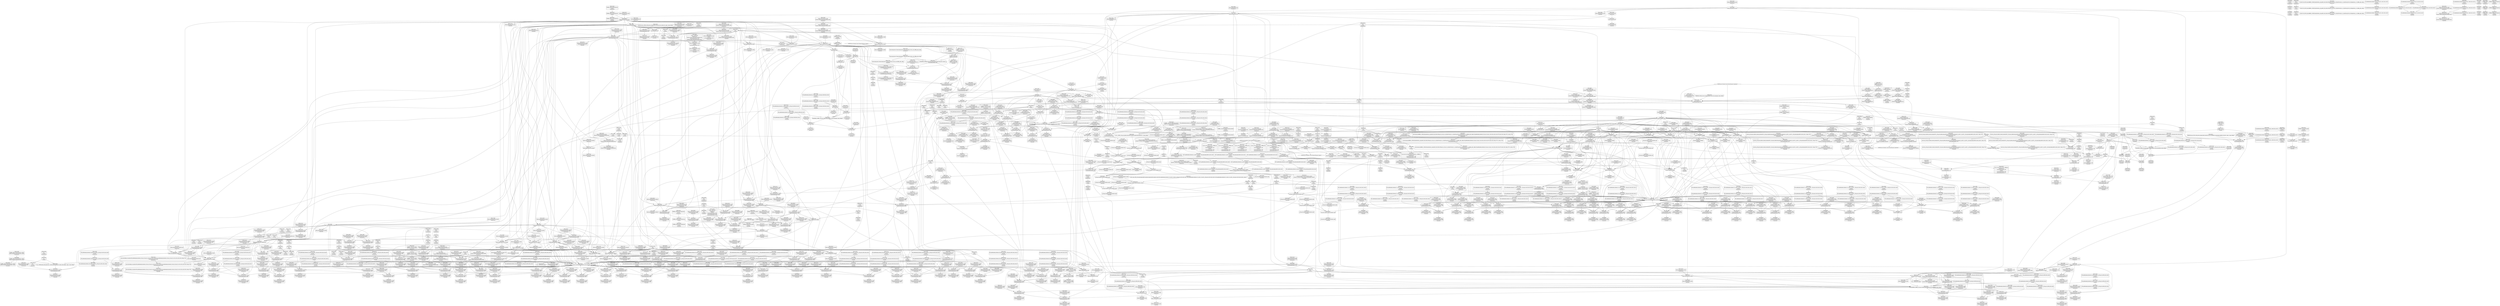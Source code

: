 digraph {
	CE0x4144c60 [shape=record,shape=Mrecord,label="{CE0x4144c60|_ret_i32_%retval.0,_!dbg_!27779|security/selinux/hooks.c,3104|*SummSource*}"]
	CE0x42342c0 [shape=record,shape=Mrecord,label="{CE0x42342c0|_call_void___llvm_gcov_indirect_counter_increment(i32*___llvm_gcov_global_state_pred145,_i64**_getelementptr_inbounds_(_3_x_i64*_,_3_x_i64*_*___llvm_gcda_edge_table144,_i64_0,_i64_1)),_!dbg_!27728|security/selinux/hooks.c,1567|*SummSink*}"]
	CE0x41bbf00 [shape=record,shape=Mrecord,label="{CE0x41bbf00|selinux_capable:_tobool|security/selinux/hooks.c,2008|*SummSource*}"]
	CE0x41f7cb0 [shape=record,shape=Mrecord,label="{CE0x41f7cb0|avc_audit:_requested|Function::avc_audit&Arg::requested::}"]
	CE0x41f84e0 [shape=record,shape=Mrecord,label="{CE0x41f84e0|avc_audit:_result|Function::avc_audit&Arg::result::}"]
	CE0x41355b0 [shape=record,shape=Mrecord,label="{CE0x41355b0|selinux_inode_getsecctx:_tmp|*SummSource*}"]
	CE0x423fa20 [shape=record,shape=Mrecord,label="{CE0x423fa20|i32_1575|*Constant*|*SummSource*}"]
	CE0x4150600 [shape=record,shape=Mrecord,label="{CE0x4150600|get_current:_tmp}"]
	CE0x413b170 [shape=record,shape=Mrecord,label="{CE0x413b170|selinux_inode_getsecctx:_tmp5|security/selinux/hooks.c,5737}"]
	CE0x417fe20 [shape=record,shape=Mrecord,label="{CE0x417fe20|_call_void_kfree(i8*_%tmp54)_#10,_!dbg_!27776|security/selinux/hooks.c,3101}"]
	CE0x41e0250 [shape=record,shape=Mrecord,label="{CE0x41e0250|selinux_inode_getsecurity:_tmp43|security/selinux/hooks.c,3095|*SummSink*}"]
	CE0x423dd20 [shape=record,shape=Mrecord,label="{CE0x423dd20|cred_has_capability:_tmp12|security/selinux/hooks.c,1575|*SummSink*}"]
	CE0x420c710 [shape=record,shape=Mrecord,label="{CE0x420c710|i32_-22|*Constant*}"]
	CE0x41a95c0 [shape=record,shape=Mrecord,label="{CE0x41a95c0|selinux_capable:_tmp9|security/selinux/hooks.c,2011|*SummSource*}"]
	CE0x420e6a0 [shape=record,shape=Mrecord,label="{CE0x420e6a0|i64*_getelementptr_inbounds_(_2_x_i64_,_2_x_i64_*___llvm_gcov_ctr131,_i64_0,_i64_0)|*Constant*|*SummSink*}"]
	CE0x421f570 [shape=record,shape=Mrecord,label="{CE0x421f570|avc_has_perm_noaudit:_requested|Function::avc_has_perm_noaudit&Arg::requested::}"]
	CE0x41c91d0 [shape=record,shape=Mrecord,label="{CE0x41c91d0|selinux_inode_getsecurity:_tmp24|security/selinux/hooks.c,3087|*SummSource*}"]
	CE0x41dda30 [shape=record,shape=Mrecord,label="{CE0x41dda30|selinux_inode_getsecurity:_tmp37|security/selinux/hooks.c,3093}"]
	CE0x42460f0 [shape=record,shape=Mrecord,label="{CE0x42460f0|cred_has_capability:_tmp4|security/selinux/hooks.c,1570|*SummSource*}"]
	CE0x41a3f80 [shape=record,shape=Mrecord,label="{CE0x41a3f80|cred_sid:_tmp2}"]
	CE0x41cc820 [shape=record,shape=Mrecord,label="{CE0x41cc820|cred_has_capability:_entry}"]
	CE0x41a9ab0 [shape=record,shape=Mrecord,label="{CE0x41a9ab0|GLOBAL:___llvm_gcov_ctr142|Global_var:__llvm_gcov_ctr142}"]
	CE0x41a0b20 [shape=record,shape=Mrecord,label="{CE0x41a0b20|__llvm_gcov_indirect_counter_increment:_tmp6|*SummSink*}"]
	CE0x41bf980 [shape=record,shape=Mrecord,label="{CE0x41bf980|i64*_getelementptr_inbounds_(_26_x_i64_,_26_x_i64_*___llvm_gcov_ctr242,_i64_0,_i64_3)|*Constant*}"]
	CE0x412eeb0 [shape=record,shape=Mrecord,label="{CE0x412eeb0|get_current:_bb}"]
	CE0x423a660 [shape=record,shape=Mrecord,label="{CE0x423a660|cred_has_capability:_call|security/selinux/hooks.c,1558}"]
	CE0x41a75a0 [shape=record,shape=Mrecord,label="{CE0x41a75a0|_ret_i32_%retval.0,_!dbg_!27765|security/selinux/hooks.c,1586}"]
	CE0x41a0110 [shape=record,shape=Mrecord,label="{CE0x41a0110|selinux_capable:_tmp11|security/selinux/hooks.c,2012}"]
	CE0x4152bc0 [shape=record,shape=Mrecord,label="{CE0x4152bc0|cred_has_capability:_do.body4|*SummSink*}"]
	CE0x4238320 [shape=record,shape=Mrecord,label="{CE0x4238320|i64*_getelementptr_inbounds_(_21_x_i64_,_21_x_i64_*___llvm_gcov_ctr143,_i64_0,_i64_6)|*Constant*|*SummSource*}"]
	CE0x416e0e0 [shape=record,shape=Mrecord,label="{CE0x416e0e0|selinux_inode_getsecurity:_if.end17|*SummSink*}"]
	CE0x41a29f0 [shape=record,shape=Mrecord,label="{CE0x41a29f0|cred_sid:_tmp1|*SummSource*}"]
	CE0x4225540 [shape=record,shape=Mrecord,label="{CE0x4225540|cred_has_capability:_tmp6|security/selinux/hooks.c,1574|*SummSource*}"]
	CE0x4241120 [shape=record,shape=Mrecord,label="{CE0x4241120|cred_has_capability:_tmp21|security/selinux/hooks.c,1580|*SummSource*}"]
	CE0x41b0320 [shape=record,shape=Mrecord,label="{CE0x41b0320|selinux_inode_getsecurity:_tmp2|*LoadInst*|security/selinux/hooks.c,3073}"]
	CE0x4171ee0 [shape=record,shape=Mrecord,label="{CE0x4171ee0|selinux_inode_getsecurity:_if.then5|*SummSource*}"]
	CE0x412e0c0 [shape=record,shape=Mrecord,label="{CE0x412e0c0|i64*_getelementptr_inbounds_(_26_x_i64_,_26_x_i64_*___llvm_gcov_ctr242,_i64_0,_i64_25)|*Constant*|*SummSource*}"]
	CE0x41c0350 [shape=record,shape=Mrecord,label="{CE0x41c0350|i64*_getelementptr_inbounds_(_26_x_i64_,_26_x_i64_*___llvm_gcov_ctr242,_i64_0,_i64_3)|*Constant*|*SummSource*}"]
	CE0x41cda60 [shape=record,shape=Mrecord,label="{CE0x41cda60|selinux_inode_getsecurity:_tmp27|security/selinux/hooks.c,3087}"]
	CE0x41b0550 [shape=record,shape=Mrecord,label="{CE0x41b0550|selinux_inode_getsecurity:_tmp2|*LoadInst*|security/selinux/hooks.c,3073|*SummSource*}"]
	CE0x4176f70 [shape=record,shape=Mrecord,label="{CE0x4176f70|i64_8|*Constant*}"]
	CE0x4237410 [shape=record,shape=Mrecord,label="{CE0x4237410|i64**_getelementptr_inbounds_(_3_x_i64*_,_3_x_i64*_*___llvm_gcda_edge_table144,_i64_0,_i64_2)|*Constant*|*SummSink*}"]
	CE0x4222540 [shape=record,shape=Mrecord,label="{CE0x4222540|cred_has_capability:_tmp7|security/selinux/hooks.c,1574}"]
	CE0x41a4db0 [shape=record,shape=Mrecord,label="{CE0x41a4db0|cred_sid:_entry|*SummSource*}"]
	CE0x41f8bb0 [shape=record,shape=Mrecord,label="{CE0x41f8bb0|avc_audit:_a|Function::avc_audit&Arg::a::|*SummSink*}"]
	CE0x4176c10 [shape=record,shape=Mrecord,label="{CE0x4176c10|i64_7|*Constant*|*SummSource*}"]
	CE0x417ce70 [shape=record,shape=Mrecord,label="{CE0x417ce70|_ret_i32_%tmp6,_!dbg_!27716|security/selinux/hooks.c,197|*SummSink*}"]
	CE0x4207ad0 [shape=record,shape=Mrecord,label="{CE0x4207ad0|cred_has_capability:_tmp2|security/selinux/hooks.c,1567|*SummSink*}"]
	CE0x41d5800 [shape=record,shape=Mrecord,label="{CE0x41d5800|selinux_inode_getsecurity:_sid|security/selinux/hooks.c,3090|*SummSource*}"]
	CE0x41e6ea0 [shape=record,shape=Mrecord,label="{CE0x41e6ea0|i64_18|*Constant*|*SummSink*}"]
	CE0x41cef60 [shape=record,shape=Mrecord,label="{CE0x41cef60|selinux_capable:_cred|Function::selinux_capable&Arg::cred::}"]
	CE0x4170f60 [shape=record,shape=Mrecord,label="{CE0x4170f60|selinux_inode_getsecurity:_return|*SummSource*}"]
	CE0x423c280 [shape=record,shape=Mrecord,label="{CE0x423c280|i64_12|*Constant*|*SummSource*}"]
	CE0x420ad70 [shape=record,shape=Mrecord,label="{CE0x420ad70|cred_has_capability:_shr|security/selinux/hooks.c,1565|*SummSource*}"]
	CE0x41e1350 [shape=record,shape=Mrecord,label="{CE0x41e1350|selinux_inode_getsecurity:_tmp35|security/selinux/hooks.c,3093|*SummSink*}"]
	CE0x4243e10 [shape=record,shape=Mrecord,label="{CE0x4243e10|cred_has_capability:_tmp18|security/selinux/hooks.c,1580}"]
	CE0x414bfe0 [shape=record,shape=Mrecord,label="{CE0x414bfe0|56:_i8*,_:_CRE_56,64_|*MultipleSource*|Function::selinux_inode_getsecurity&Arg::inode::|security/selinux/hooks.c,3073|Function::selinux_inode_getsecctx&Arg::inode::}"]
	CE0x41cc4d0 [shape=record,shape=Mrecord,label="{CE0x41cc4d0|selinux_capable:_call1|security/selinux/hooks.c,2011|*SummSource*}"]
	CE0x420ca00 [shape=record,shape=Mrecord,label="{CE0x420ca00|i32_-22|*Constant*|*SummSink*}"]
	CE0x4186300 [shape=record,shape=Mrecord,label="{CE0x4186300|_call_void_mcount()_#3}"]
	CE0x42418d0 [shape=record,shape=Mrecord,label="{CE0x42418d0|cred_has_capability:_call8|security/selinux/hooks.c,1581|*SummSink*}"]
	CE0x4183230 [shape=record,shape=Mrecord,label="{CE0x4183230|i64*_getelementptr_inbounds_(_26_x_i64_,_26_x_i64_*___llvm_gcov_ctr242,_i64_0,_i64_24)|*Constant*|*SummSink*}"]
	CE0x41f9a90 [shape=record,shape=Mrecord,label="{CE0x41f9a90|i64_15|*Constant*|*SummSink*}"]
	CE0x416c300 [shape=record,shape=Mrecord,label="{CE0x416c300|selinux_capable:_tmp2|security/selinux/hooks.c,2008}"]
	CE0x414be20 [shape=record,shape=Mrecord,label="{CE0x414be20|selinux_inode_getsecurity:_if.then10}"]
	CE0x414e810 [shape=record,shape=Mrecord,label="{CE0x414e810|get_current:_tmp1|*SummSink*}"]
	CE0x41be850 [shape=record,shape=Mrecord,label="{CE0x41be850|selinux_inode_getsecurity:_tmp5|security/selinux/hooks.c,3075}"]
	CE0x4207450 [shape=record,shape=Mrecord,label="{CE0x4207450|cred_has_capability:_u|security/selinux/hooks.c,1563}"]
	CE0x41451a0 [shape=record,shape=Mrecord,label="{CE0x41451a0|i64_0|*Constant*|*SummSource*}"]
	CE0x414bbb0 [shape=record,shape=Mrecord,label="{CE0x414bbb0|selinux_inode_getsecctx:_call|security/selinux/hooks.c,5735}"]
	CE0x41e6b10 [shape=record,shape=Mrecord,label="{CE0x41e6b10|selinux_inode_getsecurity:_tobool15|security/selinux/hooks.c,3094|*SummSource*}"]
	CE0x41475c0 [shape=record,shape=Mrecord,label="{CE0x41475c0|selinux_inode_getsecctx:_tmp11|security/selinux/hooks.c,5741|*SummSink*}"]
	CE0x4152190 [shape=record,shape=Mrecord,label="{CE0x4152190|i32_1|*Constant*|*SummSource*}"]
	CE0x42341b0 [shape=record,shape=Mrecord,label="{CE0x42341b0|cred_has_capability:_bb}"]
	CE0x41a7e20 [shape=record,shape=Mrecord,label="{CE0x41a7e20|i64*_getelementptr_inbounds_(_6_x_i64_,_6_x_i64_*___llvm_gcov_ctr142,_i64_0,_i64_5)|*Constant*|*SummSink*}"]
	CE0x411c690 [shape=record,shape=Mrecord,label="{CE0x411c690|GLOBAL:_selinux_inode_getsecurity.__warned|Global_var:selinux_inode_getsecurity.__warned|*SummSource*}"]
	CE0x4239030 [shape=record,shape=Mrecord,label="{CE0x4239030|0:_i32,_4:_i32,_8:_i32,_12:_i32,_:_CMRE_0,4_|*MultipleSource*|security/selinux/hooks.c,196|*LoadInst*|security/selinux/hooks.c,196|security/selinux/hooks.c,197}"]
	CE0x416cd00 [shape=record,shape=Mrecord,label="{CE0x416cd00|GLOBAL:_cap_capable|*Constant*|*SummSink*}"]
	CE0x422dd10 [shape=record,shape=Mrecord,label="{CE0x422dd10|GLOBAL:___llvm_gcov_indirect_counter_increment|*Constant*|*SummSource*}"]
	CE0x415c960 [shape=record,shape=Mrecord,label="{CE0x415c960|selinux_capable:_tmp7|security/selinux/hooks.c,2009|*SummSink*}"]
	CE0x41c1ba0 [shape=record,shape=Mrecord,label="{CE0x41c1ba0|selinux_inode_getsecurity:_tmp11|security/selinux/hooks.c,3087|*SummSource*}"]
	CE0x41cd060 [shape=record,shape=Mrecord,label="{CE0x41cd060|i32_78|*Constant*|*SummSource*}"]
	CE0x41b48f0 [shape=record,shape=Mrecord,label="{CE0x41b48f0|selinux_inode_getsecurity:_tmp49|security/selinux/hooks.c,3098|*SummSource*}"]
	CE0x4152270 [shape=record,shape=Mrecord,label="{CE0x4152270|i32_1|*Constant*|*SummSink*}"]
	CE0x414ceb0 [shape=record,shape=Mrecord,label="{CE0x414ceb0|selinux_inode_getsecurity:_alloc|Function::selinux_inode_getsecurity&Arg::alloc::|*SummSource*}"]
	CE0x42331b0 [shape=record,shape=Mrecord,label="{CE0x42331b0|_ret_void|*SummSink*}"]
	CE0x420b300 [shape=record,shape=Mrecord,label="{CE0x420b300|i64*_null|*Constant*}"]
	CE0x41e4d90 [shape=record,shape=Mrecord,label="{CE0x41e4d90|i64_21|*Constant*|*SummSource*}"]
	CE0x42386b0 [shape=record,shape=Mrecord,label="{CE0x42386b0|i64**_getelementptr_inbounds_(_3_x_i64*_,_3_x_i64*_*___llvm_gcda_edge_table144,_i64_0,_i64_0)|*Constant*|*SummSource*}"]
	CE0x41d3120 [shape=record,shape=Mrecord,label="{CE0x41d3120|selinux_inode_getsecurity:_tmp30|security/selinux/hooks.c,3089|*SummSource*}"]
	CE0x41ddbf0 [shape=record,shape=Mrecord,label="{CE0x41ddbf0|selinux_inode_getsecurity:_tmp37|security/selinux/hooks.c,3093|*SummSource*}"]
	CE0x41b5160 [shape=record,shape=Mrecord,label="{CE0x41b5160|selinux_inode_getsecurity:_tmp46|security/selinux/hooks.c,3097|*SummSource*}"]
	CE0x420e850 [shape=record,shape=Mrecord,label="{CE0x420e850|cred_sid:_bb|*SummSource*}"]
	CE0x4240710 [shape=record,shape=Mrecord,label="{CE0x4240710|cred_has_capability:_do.cond}"]
	CE0x420e300 [shape=record,shape=Mrecord,label="{CE0x420e300|cred_has_capability:_tmp33|security/selinux/hooks.c,1586|*SummSource*}"]
	CE0x417f500 [shape=record,shape=Mrecord,label="{CE0x417f500|_call_void_kfree(i8*_%tmp54)_#10,_!dbg_!27776|security/selinux/hooks.c,3101|*SummSink*}"]
	CE0x41e7260 [shape=record,shape=Mrecord,label="{CE0x41e7260|i64_17|*Constant*|*SummSink*}"]
	CE0x41a5f80 [shape=record,shape=Mrecord,label="{CE0x41a5f80|i64**_getelementptr_inbounds_(_3_x_i64*_,_3_x_i64*_*___llvm_gcda_edge_table144,_i64_0,_i64_0)|*Constant*|*SummSink*}"]
	CE0x41a0280 [shape=record,shape=Mrecord,label="{CE0x41a0280|selinux_capable:_tmp11|security/selinux/hooks.c,2012|*SummSource*}"]
	CE0x415d920 [shape=record,shape=Mrecord,label="{CE0x415d920|selinux_capable:_tmp3|security/selinux/hooks.c,2008}"]
	CE0x41d4760 [shape=record,shape=Mrecord,label="{CE0x41d4760|selinux_inode_getsecurity:_tmp33|security/selinux/hooks.c,3090}"]
	CE0x421ed20 [shape=record,shape=Mrecord,label="{CE0x421ed20|avc_has_perm_noaudit:_tsid|Function::avc_has_perm_noaudit&Arg::tsid::|*SummSource*}"]
	CE0x4239960 [shape=record,shape=Mrecord,label="{CE0x4239960|avc_audit:_tsid|Function::avc_audit&Arg::tsid::}"]
	CE0x41e6210 [shape=record,shape=Mrecord,label="{CE0x41e6210|selinux_inode_getsecurity:_error.0|*SummSource*}"]
	CE0x41e2230 [shape=record,shape=Mrecord,label="{CE0x41e2230|selinux_inode_getsecurity:_sid12|security/selinux/hooks.c,3093|*SummSource*}"]
	CE0x41d21b0 [shape=record,shape=Mrecord,label="{CE0x41d21b0|i64_14|*Constant*|*SummSource*}"]
	CE0x41c8db0 [shape=record,shape=Mrecord,label="{CE0x41c8db0|i64*_getelementptr_inbounds_(_26_x_i64_,_26_x_i64_*___llvm_gcov_ctr242,_i64_0,_i64_11)|*Constant*|*SummSource*}"]
	CE0x420d830 [shape=record,shape=Mrecord,label="{CE0x420d830|i64*_getelementptr_inbounds_(_21_x_i64_,_21_x_i64_*___llvm_gcov_ctr143,_i64_0,_i64_20)|*Constant*}"]
	CE0x41d5290 [shape=record,shape=Mrecord,label="{CE0x41d5290|i32_3|*Constant*|*SummSource*}"]
	CE0x41d5870 [shape=record,shape=Mrecord,label="{CE0x41d5870|selinux_inode_getsecurity:_sid|security/selinux/hooks.c,3090|*SummSink*}"]
	CE0x41a3e70 [shape=record,shape=Mrecord,label="{CE0x41a3e70|cred_has_capability:_tmp3|security/selinux/hooks.c,1567|*SummSource*}"]
	CE0x4123c50 [shape=record,shape=Mrecord,label="{CE0x4123c50|i64_1|*Constant*}"]
	CE0x4146170 [shape=record,shape=Mrecord,label="{CE0x4146170|i64*_getelementptr_inbounds_(_6_x_i64_,_6_x_i64_*___llvm_gcov_ctr338,_i64_0,_i64_4)|*Constant*}"]
	CE0x416f640 [shape=record,shape=Mrecord,label="{CE0x416f640|selinux_inode_getsecurity:_do.end|*SummSource*}"]
	CE0x423c5a0 [shape=record,shape=Mrecord,label="{CE0x423c5a0|i64*_getelementptr_inbounds_(_21_x_i64_,_21_x_i64_*___llvm_gcov_ctr143,_i64_0,_i64_8)|*Constant*}"]
	CE0x4235e50 [shape=record,shape=Mrecord,label="{CE0x4235e50|cred_has_capability:_avd|security/selinux/hooks.c, 1556}"]
	CE0x421c120 [shape=record,shape=Mrecord,label="{CE0x421c120|cred_has_capability:_tmp17|security/selinux/hooks.c,1576|*SummSink*}"]
	CE0x41d3c10 [shape=record,shape=Mrecord,label="{CE0x41d3c10|selinux_inode_getsecurity:_tmp32|security/selinux/hooks.c,3090}"]
	CE0x4148cc0 [shape=record,shape=Mrecord,label="{CE0x4148cc0|selinux_inode_getsecctx:_tmp9|security/selinux/hooks.c,5739|*SummSource*}"]
	CE0x422be00 [shape=record,shape=Mrecord,label="{CE0x422be00|_call_void___llvm_gcov_indirect_counter_increment(i32*___llvm_gcov_global_state_pred145,_i64**_getelementptr_inbounds_(_3_x_i64*_,_3_x_i64*_*___llvm_gcda_edge_table144,_i64_0,_i64_1)),_!dbg_!27728|security/selinux/hooks.c,1567}"]
	CE0x422b360 [shape=record,shape=Mrecord,label="{CE0x422b360|void_(i8*,_i32,_i64)*_asm_sideeffect_1:_09ud2_0A.pushsection___bug_table,_22a_22_0A2:_09.long_1b_-_2b,_$_0:c_-_2b_0A_09.word_$_1:c_,_0_0A_09.org_2b+$_2:c_0A.popsection_,_i,i,i,_dirflag_,_fpsr_,_flags_|*SummSink*}"]
	CE0x41c6ef0 [shape=record,shape=Mrecord,label="{CE0x41c6ef0|i8*_getelementptr_inbounds_(_45_x_i8_,_45_x_i8_*_.str12,_i32_0,_i32_0)|*Constant*|*SummSource*}"]
	CE0x420c850 [shape=record,shape=Mrecord,label="{CE0x420c850|i32_-22|*Constant*|*SummSource*}"]
	CE0x4246c40 [shape=record,shape=Mrecord,label="{CE0x4246c40|cred_has_capability:_return}"]
	CE0x420ae50 [shape=record,shape=Mrecord,label="{CE0x420ae50|__llvm_gcov_indirect_counter_increment:_predecessor|Function::__llvm_gcov_indirect_counter_increment&Arg::predecessor::}"]
	CE0x422f3f0 [shape=record,shape=Mrecord,label="{CE0x422f3f0|i64_1|*Constant*}"]
	CE0x421a700 [shape=record,shape=Mrecord,label="{CE0x421a700|GLOBAL:___llvm_gcov_global_state_pred145|Global_var:__llvm_gcov_global_state_pred145}"]
	CE0x411a7e0 [shape=record,shape=Mrecord,label="{CE0x411a7e0|i64_5|*Constant*}"]
	CE0x4183170 [shape=record,shape=Mrecord,label="{CE0x4183170|i64*_getelementptr_inbounds_(_26_x_i64_,_26_x_i64_*___llvm_gcov_ctr242,_i64_0,_i64_24)|*Constant*|*SummSource*}"]
	CE0x41fbfb0 [shape=record,shape=Mrecord,label="{CE0x41fbfb0|cred_has_capability:_tmp26|security/selinux/hooks.c,1583}"]
	CE0x41e7420 [shape=record,shape=Mrecord,label="{CE0x41e7420|i64_18|*Constant*}"]
	CE0x4173220 [shape=record,shape=Mrecord,label="{CE0x4173220|selinux_inode_getsecurity:_if.then19|*SummSink*}"]
	CE0x422ef00 [shape=record,shape=Mrecord,label="{CE0x422ef00|i8*_getelementptr_inbounds_(_40_x_i8_,_40_x_i8_*_.str49,_i32_0,_i32_0)|*Constant*|*SummSink*}"]
	CE0x41f9380 [shape=record,shape=Mrecord,label="{CE0x41f9380|cred_has_capability:_tobool|security/selinux/hooks.c,1582}"]
	CE0x4134690 [shape=record,shape=Mrecord,label="{CE0x4134690|selinux_inode_getsecctx:_if.end|*SummSink*}"]
	CE0x412cb30 [shape=record,shape=Mrecord,label="{CE0x412cb30|selinux_inode_getsecctx:_entry|*SummSource*}"]
	CE0x4143b10 [shape=record,shape=Mrecord,label="{CE0x4143b10|GLOBAL:_selinux_inode_getsecurity|*Constant*|*SummSink*}"]
	CE0x417d100 [shape=record,shape=Mrecord,label="{CE0x417d100|get_current:_tmp4|./arch/x86/include/asm/current.h,14|*SummSource*}"]
	CE0x415e0d0 [shape=record,shape=Mrecord,label="{CE0x415e0d0|selinux_inode_getsecctx:_tmp7|security/selinux/hooks.c,5738}"]
	CE0x41b7250 [shape=record,shape=Mrecord,label="{CE0x41b7250|selinux_inode_getsecurity:_tmp50|security/selinux/hooks.c,3098|*SummSource*}"]
	CE0x422a280 [shape=record,shape=Mrecord,label="{CE0x422a280|i64*_getelementptr_inbounds_(_21_x_i64_,_21_x_i64_*___llvm_gcov_ctr143,_i64_0,_i64_7)|*Constant*|*SummSink*}"]
	CE0x41d5450 [shape=record,shape=Mrecord,label="{CE0x41d5450|i32_3|*Constant*|*SummSink*}"]
	CE0x41bbf70 [shape=record,shape=Mrecord,label="{CE0x41bbf70|selinux_capable:_tobool|security/selinux/hooks.c,2008}"]
	CE0x41e6100 [shape=record,shape=Mrecord,label="{CE0x41e6100|selinux_inode_getsecurity:_error.0}"]
	CE0x411b600 [shape=record,shape=Mrecord,label="{CE0x411b600|selinux_inode_getsecurity:_tmp13|security/selinux/hooks.c,3087|*SummSource*}"]
	CE0x415d2a0 [shape=record,shape=Mrecord,label="{CE0x415d2a0|cred_has_capability:_type|security/selinux/hooks.c,1562}"]
	CE0x41bc8b0 [shape=record,shape=Mrecord,label="{CE0x41bc8b0|selinux_inode_getsecurity:_tmp17|security/selinux/hooks.c,3087}"]
	CE0x4132e80 [shape=record,shape=Mrecord,label="{CE0x4132e80|selinux_inode_getsecctx:_inode|Function::selinux_inode_getsecctx&Arg::inode::|*SummSource*}"]
	CE0x41d50d0 [shape=record,shape=Mrecord,label="{CE0x41d50d0|i32_3|*Constant*}"]
	CE0x423d640 [shape=record,shape=Mrecord,label="{CE0x423d640|i64*_getelementptr_inbounds_(_21_x_i64_,_21_x_i64_*___llvm_gcov_ctr143,_i64_0,_i64_9)|*Constant*|*SummSource*}"]
	CE0x4239480 [shape=record,shape=Mrecord,label="{CE0x4239480|avc_audit:_entry|*SummSink*}"]
	CE0x41b7a40 [shape=record,shape=Mrecord,label="{CE0x41b7a40|selinux_inode_getsecurity:_tmp51|security/selinux/hooks.c,3098}"]
	CE0x4151b70 [shape=record,shape=Mrecord,label="{CE0x4151b70|cred_has_capability:_return|*SummSink*}"]
	CE0x41ff1d0 [shape=record,shape=Mrecord,label="{CE0x41ff1d0|i64*_getelementptr_inbounds_(_21_x_i64_,_21_x_i64_*___llvm_gcov_ctr143,_i64_0,_i64_19)|*Constant*|*SummSink*}"]
	CE0x4124b20 [shape=record,shape=Mrecord,label="{CE0x4124b20|_call_void_mcount()_#3|*SummSource*}"]
	CE0x41c5cd0 [shape=record,shape=Mrecord,label="{CE0x41c5cd0|i8*_getelementptr_inbounds_(_25_x_i8_,_25_x_i8_*_.str3,_i32_0,_i32_0)|*Constant*}"]
	CE0x41a50e0 [shape=record,shape=Mrecord,label="{CE0x41a50e0|_call_void_mcount()_#3|*SummSource*}"]
	CE0x412a2a0 [shape=record,shape=Mrecord,label="{CE0x412a2a0|i64_1|*Constant*|*SummSource*}"]
	CE0x41351d0 [shape=record,shape=Mrecord,label="{CE0x41351d0|selinux_inode_getsecurity:_name|Function::selinux_inode_getsecurity&Arg::name::}"]
	CE0x4242f00 [shape=record,shape=Mrecord,label="{CE0x4242f00|GLOBAL:_avc_audit|*Constant*|*SummSource*}"]
	CE0x417e510 [shape=record,shape=Mrecord,label="{CE0x417e510|selinux_inode_getsecurity:_tmp52|security/selinux/hooks.c,3101|*SummSink*}"]
	CE0x41faab0 [shape=record,shape=Mrecord,label="{CE0x41faab0|cred_has_capability:_tmp23|security/selinux/hooks.c,1582|*SummSink*}"]
	CE0x41322b0 [shape=record,shape=Mrecord,label="{CE0x41322b0|selinux_inode_getsecurity:_land.lhs.true|*SummSource*}"]
	CE0x41a48b0 [shape=record,shape=Mrecord,label="{CE0x41a48b0|cred_sid:_tmp3|*SummSource*}"]
	CE0x41bafc0 [shape=record,shape=Mrecord,label="{CE0x41bafc0|i64*_getelementptr_inbounds_(_26_x_i64_,_26_x_i64_*___llvm_gcov_ctr242,_i64_0,_i64_25)|*Constant*}"]
	CE0x4149a60 [shape=record,shape=Mrecord,label="{CE0x4149a60|selinux_inode_getsecctx:_call|security/selinux/hooks.c,5735|*SummSink*}"]
	CE0x4144dd0 [shape=record,shape=Mrecord,label="{CE0x4144dd0|_ret_i32_%retval.0,_!dbg_!27779|security/selinux/hooks.c,3104|*SummSink*}"]
	CE0x415ceb0 [shape=record,shape=Mrecord,label="{CE0x415ceb0|i64*_getelementptr_inbounds_(_6_x_i64_,_6_x_i64_*___llvm_gcov_ctr142,_i64_0,_i64_3)|*Constant*|*SummSink*}"]
	CE0x416e300 [shape=record,shape=Mrecord,label="{CE0x416e300|_call_void_mcount()_#3|*SummSink*}"]
	CE0x4209b70 [shape=record,shape=Mrecord,label="{CE0x4209b70|cred_has_capability:_call|security/selinux/hooks.c,1558|*SummSource*}"]
	CE0x41f8e80 [shape=record,shape=Mrecord,label="{CE0x41f8e80|_ret_i32_%retval.0,_!dbg_!27732|security/selinux/include/avc.h,142|*SummSource*}"]
	CE0x41e1c90 [shape=record,shape=Mrecord,label="{CE0x41e1c90|selinux_inode_getsecurity:_tmp36|security/selinux/hooks.c,3093|*SummSource*}"]
	CE0x421ddd0 [shape=record,shape=Mrecord,label="{CE0x421ddd0|GLOBAL:_avc_has_perm_noaudit|*Constant*}"]
	CE0x41bfe40 [shape=record,shape=Mrecord,label="{CE0x41bfe40|selinux_capable:_audit|Function::selinux_capable&Arg::audit::}"]
	CE0x421a810 [shape=record,shape=Mrecord,label="{CE0x421a810|cred_has_capability:_ad|security/selinux/hooks.c, 1555}"]
	CE0x413b4c0 [shape=record,shape=Mrecord,label="{CE0x413b4c0|selinux_inode_getsecctx:_tmp5|security/selinux/hooks.c,5737|*SummSink*}"]
	CE0x41e23f0 [shape=record,shape=Mrecord,label="{CE0x41e23f0|selinux_inode_getsecurity:_sid12|security/selinux/hooks.c,3093|*SummSink*}"]
	CE0x4179a50 [shape=record,shape=Mrecord,label="{CE0x4179a50|selinux_inode_getsecurity:_bb|*SummSource*}"]
	CE0x41f9970 [shape=record,shape=Mrecord,label="{CE0x41f9970|i64_15|*Constant*|*SummSource*}"]
	CE0x4152cf0 [shape=record,shape=Mrecord,label="{CE0x4152cf0|cred_has_capability:_do.end}"]
	CE0x41c26b0 [shape=record,shape=Mrecord,label="{CE0x41c26b0|selinux_inode_getsecurity:_tobool2|security/selinux/hooks.c,3087}"]
	CE0x41a2790 [shape=record,shape=Mrecord,label="{CE0x41a2790|i64*_getelementptr_inbounds_(_2_x_i64_,_2_x_i64_*___llvm_gcov_ctr131,_i64_0,_i64_1)|*Constant*|*SummSink*}"]
	CE0x41d2320 [shape=record,shape=Mrecord,label="{CE0x41d2320|selinux_inode_getsecurity:_tmp28|security/selinux/hooks.c,3089}"]
	CE0x4239320 [shape=record,shape=Mrecord,label="{CE0x4239320|avc_audit:_entry|*SummSource*}"]
	CE0x41cdd80 [shape=record,shape=Mrecord,label="{CE0x41cdd80|selinux_inode_getsecurity:_tmp27|security/selinux/hooks.c,3087|*SummSink*}"]
	CE0x41c3fa0 [shape=record,shape=Mrecord,label="{CE0x41c3fa0|selinux_inode_getsecurity:_call|security/selinux/hooks.c,3075|*SummSource*}"]
	CE0x41e01e0 [shape=record,shape=Mrecord,label="{CE0x41e01e0|selinux_inode_getsecurity:_tmp42|security/selinux/hooks.c,3095|*SummSink*}"]
	CE0x423a440 [shape=record,shape=Mrecord,label="{CE0x423a440|__llvm_gcov_indirect_counter_increment:_bb}"]
	CE0x416cda0 [shape=record,shape=Mrecord,label="{CE0x416cda0|selinux_inode_getsecurity:_out_nofree|*SummSink*}"]
	CE0x4221960 [shape=record,shape=Mrecord,label="{CE0x4221960|i32_5|*Constant*|*SummSource*}"]
	CE0x4123cc0 [shape=record,shape=Mrecord,label="{CE0x4123cc0|selinux_inode_getsecurity:_tmp1}"]
	CE0x4243f80 [shape=record,shape=Mrecord,label="{CE0x4243f80|cred_has_capability:_tobool|security/selinux/hooks.c,1582|*SummSink*}"]
	CE0x421da90 [shape=record,shape=Mrecord,label="{CE0x421da90|cred_has_capability:_call7|security/selinux/hooks.c,1579|*SummSource*}"]
	CE0x41a9830 [shape=record,shape=Mrecord,label="{CE0x41a9830|cred_has_capability:_do.end|*SummSink*}"]
	CE0x420b030 [shape=record,shape=Mrecord,label="{CE0x420b030|__llvm_gcov_indirect_counter_increment:_tmp2|*SummSink*}"]
	CE0x4143a50 [shape=record,shape=Mrecord,label="{CE0x4143a50|GLOBAL:_selinux_inode_getsecurity|*Constant*|*SummSource*}"]
	CE0x416f940 [shape=record,shape=Mrecord,label="{CE0x416f940|selinux_inode_getsecurity:_out_nofree|*SummSource*}"]
	CE0x412d4d0 [shape=record,shape=Mrecord,label="{CE0x412d4d0|i64*_getelementptr_inbounds_(_6_x_i64_,_6_x_i64_*___llvm_gcov_ctr338,_i64_0,_i64_3)|*Constant*|*SummSink*}"]
	CE0x42412d0 [shape=record,shape=Mrecord,label="{CE0x42412d0|cred_has_capability:_tmp21|security/selinux/hooks.c,1580|*SummSink*}"]
	CE0x4172970 [shape=record,shape=Mrecord,label="{CE0x4172970|_call_void_mcount()_#3|*SummSink*}"]
	CE0x41a8ef0 [shape=record,shape=Mrecord,label="{CE0x41a8ef0|selinux_capable:_tmp8|security/selinux/hooks.c,2011|*SummSink*}"]
	CE0x4235c90 [shape=record,shape=Mrecord,label="{CE0x4235c90|cred_has_capability:_ad|security/selinux/hooks.c, 1555|*SummSource*}"]
	CE0x4224c90 [shape=record,shape=Mrecord,label="{CE0x4224c90|__llvm_gcov_indirect_counter_increment:_entry|*SummSink*}"]
	CE0x412f140 [shape=record,shape=Mrecord,label="{CE0x412f140|cred_has_capability:_and|security/selinux/hooks.c,1559|*SummSink*}"]
	CE0x41cd480 [shape=record,shape=Mrecord,label="{CE0x41cd480|selinux_inode_getsecurity:_cred|security/selinux/hooks.c,3087|*SummSink*}"]
	CE0x42290d0 [shape=record,shape=Mrecord,label="{CE0x42290d0|i64*_getelementptr_inbounds_(_21_x_i64_,_21_x_i64_*___llvm_gcov_ctr143,_i64_0,_i64_11)|*Constant*|*SummSource*}"]
	CE0x41402f0 [shape=record,shape=Mrecord,label="{CE0x41402f0|cred_has_capability:_and|security/selinux/hooks.c,1559}"]
	CE0x41a08a0 [shape=record,shape=Mrecord,label="{CE0x41a08a0|cred_has_capability:_if.then|*SummSource*}"]
	CE0x41e3240 [shape=record,shape=Mrecord,label="{CE0x41e3240|selinux_inode_getsecurity:_tmp35|security/selinux/hooks.c,3093}"]
	CE0x423b270 [shape=record,shape=Mrecord,label="{CE0x423b270|VOIDTB_TE_array:_GCE_.str49_private_unnamed_addr_constant_40_x_i8_c_013SELinux:_out_of_range_capability_%d_0A_00_,_align_1:_elem_0:default:}"]
	CE0x4146100 [shape=record,shape=Mrecord,label="{CE0x4146100|i64*_getelementptr_inbounds_(_6_x_i64_,_6_x_i64_*___llvm_gcov_ctr338,_i64_0,_i64_4)|*Constant*|*SummSink*}"]
	CE0x420ab40 [shape=record,shape=Mrecord,label="{CE0x420ab40|i32_1|*Constant*}"]
	CE0x4209a70 [shape=record,shape=Mrecord,label="{CE0x4209a70|__llvm_gcov_indirect_counter_increment:_tmp5}"]
	CE0x41b55d0 [shape=record,shape=Mrecord,label="{CE0x41b55d0|selinux_inode_getsecurity:_tmp47|security/selinux/hooks.c,3097}"]
	CE0x413fd30 [shape=record,shape=Mrecord,label="{CE0x413fd30|selinux_capable:_tmp|*SummSink*}"]
	CE0x41bef60 [shape=record,shape=Mrecord,label="{CE0x41bef60|selinux_inode_getsecurity:_tmp6|security/selinux/hooks.c,3075|*SummSource*}"]
	CE0x4232490 [shape=record,shape=Mrecord,label="{CE0x4232490|0:_i32,_4:_i32,_8:_i32,_12:_i32,_:_CMRE_8,12_|*MultipleSource*|security/selinux/hooks.c,196|*LoadInst*|security/selinux/hooks.c,196|security/selinux/hooks.c,197}"]
	CE0x41e12e0 [shape=record,shape=Mrecord,label="{CE0x41e12e0|i64*_getelementptr_inbounds_(_26_x_i64_,_26_x_i64_*___llvm_gcov_ctr242,_i64_0,_i64_16)|*Constant*|*SummSink*}"]
	"CONST[source:2(external),value:0(static)][purpose:{operation}]"
	CE0x4149150 [shape=record,shape=Mrecord,label="{CE0x4149150|selinux_inode_getsecctx:_if.then|*SummSource*}"]
	CE0x4177760 [shape=record,shape=Mrecord,label="{CE0x4177760|selinux_capable:_if.then}"]
	CE0x4175880 [shape=record,shape=Mrecord,label="{CE0x4175880|selinux_inode_getsecurity:_if.end6|*SummSource*}"]
	CE0x421f700 [shape=record,shape=Mrecord,label="{CE0x421f700|avc_has_perm_noaudit:_requested|Function::avc_has_perm_noaudit&Arg::requested::|*SummSource*}"]
	CE0x41cd810 [shape=record,shape=Mrecord,label="{CE0x41cd810|COLLAPSED:_GCMRE_current_task_external_global_%struct.task_struct*:_elem_0::|security/selinux/hooks.c,3087}"]
	CE0x420b3d0 [shape=record,shape=Mrecord,label="{CE0x420b3d0|i64*_getelementptr_inbounds_(_21_x_i64_,_21_x_i64_*___llvm_gcov_ctr143,_i64_0,_i64_0)|*Constant*|*SummSink*}"]
	CE0x41a3040 [shape=record,shape=Mrecord,label="{CE0x41a3040|cred_sid:_tmp1|*SummSink*}"]
	CE0x422da40 [shape=record,shape=Mrecord,label="{CE0x422da40|__llvm_gcov_indirect_counter_increment:_counter|*SummSink*}"]
	CE0x4129aa0 [shape=record,shape=Mrecord,label="{CE0x4129aa0|selinux_inode_getsecctx:_retval.0|*SummSink*}"]
	CE0x42229a0 [shape=record,shape=Mrecord,label="{CE0x42229a0|i8*_getelementptr_inbounds_(_40_x_i8_,_40_x_i8_*_.str49,_i32_0,_i32_0)|*Constant*}"]
	CE0x413bbf0 [shape=record,shape=Mrecord,label="{CE0x413bbf0|selinux_inode_getsecctx:_tmp3|security/selinux/hooks.c,5737|*SummSource*}"]
	CE0x417b080 [shape=record,shape=Mrecord,label="{CE0x417b080|selinux_inode_getsecurity:_if.end|*SummSource*}"]
	CE0x4132420 [shape=record,shape=Mrecord,label="{CE0x4132420|selinux_inode_getsecurity:_if.else}"]
	CE0x414c880 [shape=record,shape=Mrecord,label="{CE0x414c880|_call_void_mcount()_#3|*SummSink*}"]
	CE0x4183f70 [shape=record,shape=Mrecord,label="{CE0x4183f70|selinux_inode_getsecurity:_tmp57|security/selinux/hooks.c,3104|*SummSource*}"]
	CE0x415d410 [shape=record,shape=Mrecord,label="{CE0x415d410|cred_has_capability:_type|security/selinux/hooks.c,1562|*SummSource*}"]
	CE0x42293e0 [shape=record,shape=Mrecord,label="{CE0x42293e0|cred_has_capability:_tmp15|security/selinux/hooks.c,1575}"]
	CE0x41c2300 [shape=record,shape=Mrecord,label="{CE0x41c2300|selinux_inode_getsecurity:_call1|security/selinux/hooks.c,3087|*SummSink*}"]
	CE0x41e5fc0 [shape=record,shape=Mrecord,label="{CE0x41e5fc0|GLOBAL:_security_sid_to_context|*Constant*|*SummSink*}"]
	CE0x423bb10 [shape=record,shape=Mrecord,label="{CE0x423bb10|cred_has_capability:_do.body4}"]
	CE0x422b1b0 [shape=record,shape=Mrecord,label="{CE0x422b1b0|_call_void_asm_sideeffect_1:_09ud2_0A.pushsection___bug_table,_22a_22_0A2:_09.long_1b_-_2b,_$_0:c_-_2b_0A_09.word_$_1:c_,_0_0A_09.org_2b+$_2:c_0A.popsection_,_i,i,i,_dirflag_,_fpsr_,_flags_(i8*_getelementptr_inbounds_(_25_x_i8_,_25_x_i8_*_.str3,_i32_0,_i32_0),_i32_1575,_i64_12)_#3,_!dbg_!27737,_!srcloc_!27740|security/selinux/hooks.c,1575|*SummSink*}"]
	CE0x41e0970 [shape=record,shape=Mrecord,label="{CE0x41e0970|selinux_inode_getsecurity:_tmp43|security/selinux/hooks.c,3095|*SummSource*}"]
	CE0x41e0ce0 [shape=record,shape=Mrecord,label="{CE0x41e0ce0|i64_20|*Constant*|*SummSink*}"]
	CE0x414ffd0 [shape=record,shape=Mrecord,label="{CE0x414ffd0|selinux_inode_getsecurity:_tobool3|security/selinux/hooks.c,3087}"]
	CE0x412f550 [shape=record,shape=Mrecord,label="{CE0x412f550|selinux_inode_getsecurity:_if.then10|*SummSink*}"]
	CE0x41c6ff0 [shape=record,shape=Mrecord,label="{CE0x41c6ff0|i8*_getelementptr_inbounds_(_45_x_i8_,_45_x_i8_*_.str12,_i32_0,_i32_0)|*Constant*|*SummSink*}"]
	CE0x422f380 [shape=record,shape=Mrecord,label="{CE0x422f380|cred_has_capability:_ad|security/selinux/hooks.c, 1555|*SummSink*}"]
	CE0x4237f20 [shape=record,shape=Mrecord,label="{CE0x4237f20|__llvm_gcov_indirect_counter_increment:_bb4|*SummSource*}"]
	CE0x41b8b40 [shape=record,shape=Mrecord,label="{CE0x41b8b40|GLOBAL:_selinux_inode_getsecurity.__warned|Global_var:selinux_inode_getsecurity.__warned|*SummSink*}"]
	CE0x420da80 [shape=record,shape=Mrecord,label="{CE0x420da80|i64*_getelementptr_inbounds_(_21_x_i64_,_21_x_i64_*___llvm_gcov_ctr143,_i64_0,_i64_20)|*Constant*|*SummSink*}"]
	CE0x41aa560 [shape=record,shape=Mrecord,label="{CE0x41aa560|i64*_getelementptr_inbounds_(_2_x_i64_,_2_x_i64_*___llvm_gcov_ctr131,_i64_0,_i64_0)|*Constant*|*SummSource*}"]
	CE0x417d750 [shape=record,shape=Mrecord,label="{CE0x417d750|%struct.task_struct*_(%struct.task_struct**)*_asm_movq_%gs:$_1:P_,$0_,_r,im,_dirflag_,_fpsr_,_flags_}"]
	CE0x420de80 [shape=record,shape=Mrecord,label="{CE0x420de80|cred_has_capability:_tmp33|security/selinux/hooks.c,1586}"]
	CE0x41b5eb0 [shape=record,shape=Mrecord,label="{CE0x41b5eb0|selinux_inode_getsecurity:_tmp48|security/selinux/hooks.c,3097|*SummSink*}"]
	CE0x41e2b10 [shape=record,shape=Mrecord,label="{CE0x41e2b10|selinux_inode_getsecurity:_call11|security/selinux/hooks.c,3090|*SummSink*}"]
	CE0x41c5f20 [shape=record,shape=Mrecord,label="{CE0x41c5f20|i8*_getelementptr_inbounds_(_25_x_i8_,_25_x_i8_*_.str3,_i32_0,_i32_0)|*Constant*|*SummSource*}"]
	CE0x41fde70 [shape=record,shape=Mrecord,label="{CE0x41fde70|cred_has_capability:_tmp29|security/selinux/hooks.c,1584}"]
	CE0x41e2d00 [shape=record,shape=Mrecord,label="{CE0x41e2d00|GLOBAL:_security_sid_to_context_force|*Constant*}"]
	CE0x4136be0 [shape=record,shape=Mrecord,label="{CE0x4136be0|get_current:_tmp3|*SummSource*}"]
	CE0x41cb230 [shape=record,shape=Mrecord,label="{CE0x41cb230|selinux_inode_getsecurity:_call7|security/selinux/hooks.c,3087}"]
	CE0x41420f0 [shape=record,shape=Mrecord,label="{CE0x41420f0|selinux_inode_getsecctx:_inode|Function::selinux_inode_getsecctx&Arg::inode::}"]
	CE0x41c39c0 [shape=record,shape=Mrecord,label="{CE0x41c39c0|selinux_inode_getsecurity:_tmp3|security/selinux/hooks.c,3073}"]
	CE0x41bce20 [shape=record,shape=Mrecord,label="{CE0x41bce20|selinux_inode_getsecurity:_tmp18|security/selinux/hooks.c,3087}"]
	CE0x41d5790 [shape=record,shape=Mrecord,label="{CE0x41d5790|selinux_inode_getsecurity:_sid|security/selinux/hooks.c,3090}"]
	CE0x423f0a0 [shape=record,shape=Mrecord,label="{CE0x423f0a0|void_(i8*,_i32,_i64)*_asm_sideeffect_1:_09ud2_0A.pushsection___bug_table,_22a_22_0A2:_09.long_1b_-_2b,_$_0:c_-_2b_0A_09.word_$_1:c_,_0_0A_09.org_2b+$_2:c_0A.popsection_,_i,i,i,_dirflag_,_fpsr_,_flags_}"]
	CE0x41d1c90 [shape=record,shape=Mrecord,label="{CE0x41d1c90|i64_13|*Constant*}"]
	CE0x41d7000 [shape=record,shape=Mrecord,label="{CE0x41d7000|28:_i32,_:_CRE_28,32_|*MultipleSource*|*LoadInst*|security/selinux/hooks.c,3073|security/selinux/hooks.c,3090|security/selinux/hooks.c,3073}"]
	CE0x41e3180 [shape=record,shape=Mrecord,label="{CE0x41e3180|0:_i32,_:_SCRE:_elem_0:default:}"]
	CE0x41e00c0 [shape=record,shape=Mrecord,label="{CE0x41e00c0|i64*_getelementptr_inbounds_(_26_x_i64_,_26_x_i64_*___llvm_gcov_ctr242,_i64_0,_i64_19)|*Constant*|*SummSource*}"]
	CE0x41a4840 [shape=record,shape=Mrecord,label="{CE0x41a4840|cred_sid:_tmp3}"]
	CE0x416d690 [shape=record,shape=Mrecord,label="{CE0x416d690|selinux_capable:_if.end|*SummSource*}"]
	CE0x41fba90 [shape=record,shape=Mrecord,label="{CE0x41fba90|cred_has_capability:_tmp25|security/selinux/hooks.c,1582|*SummSource*}"]
	CE0x422a7b0 [shape=record,shape=Mrecord,label="{CE0x422a7b0|cred_has_capability:_tmp8|security/selinux/hooks.c,1575|*SummSink*}"]
	CE0x41ccb30 [shape=record,shape=Mrecord,label="{CE0x41ccb30|cred_has_capability:_cred|Function::cred_has_capability&Arg::cred::|*SummSink*}"]
	CE0x4148160 [shape=record,shape=Mrecord,label="{CE0x4148160|i1_true|*Constant*}"]
	CE0x41be260 [shape=record,shape=Mrecord,label="{CE0x41be260|GLOBAL:___llvm_gcov_ctr242|Global_var:__llvm_gcov_ctr242}"]
	CE0x420b550 [shape=record,shape=Mrecord,label="{CE0x420b550|cred_has_capability:_do.body}"]
	CE0x4175d70 [shape=record,shape=Mrecord,label="{CE0x4175d70|get_current:_tmp4|./arch/x86/include/asm/current.h,14|*SummSink*}"]
	CE0x417d590 [shape=record,shape=Mrecord,label="{CE0x417d590|GLOBAL:_current_task|Global_var:current_task|*SummSink*}"]
	CE0x413dd10 [shape=record,shape=Mrecord,label="{CE0x413dd10|cred_has_capability:_sw.bb2|*SummSink*}"]
	CE0x41cfcd0 [shape=record,shape=Mrecord,label="{CE0x41cfcd0|i32_33|*Constant*}"]
	CE0x41d4cf0 [shape=record,shape=Mrecord,label="{CE0x41d4cf0|selinux_inode_getsecurity:_tmp33|security/selinux/hooks.c,3090|*SummSource*}"]
	CE0x42226f0 [shape=record,shape=Mrecord,label="{CE0x42226f0|cred_has_capability:_tmp7|security/selinux/hooks.c,1574|*SummSource*}"]
	CE0x4181c00 [shape=record,shape=Mrecord,label="{CE0x4181c00|i64*_getelementptr_inbounds_(_6_x_i64_,_6_x_i64_*___llvm_gcov_ctr142,_i64_0,_i64_4)|*Constant*|*SummSink*}"]
	CE0x41bd4e0 [shape=record,shape=Mrecord,label="{CE0x41bd4e0|selinux_inode_getsecurity:_tmp19|security/selinux/hooks.c,3087}"]
	CE0x41a8e10 [shape=record,shape=Mrecord,label="{CE0x41a8e10|selinux_capable:_tmp8|security/selinux/hooks.c,2011}"]
	CE0x41fa480 [shape=record,shape=Mrecord,label="{CE0x41fa480|cred_has_capability:_tmp22|security/selinux/hooks.c,1582|*SummSink*}"]
	CE0x41357c0 [shape=record,shape=Mrecord,label="{CE0x41357c0|i64*_getelementptr_inbounds_(_6_x_i64_,_6_x_i64_*___llvm_gcov_ctr338,_i64_0,_i64_0)|*Constant*|*SummSource*}"]
	CE0x41c3de0 [shape=record,shape=Mrecord,label="{CE0x41c3de0|selinux_inode_getsecurity:_call|security/selinux/hooks.c,3075}"]
	CE0x41bc280 [shape=record,shape=Mrecord,label="{CE0x41bc280|i32_5|*Constant*}"]
	CE0x4230bc0 [shape=record,shape=Mrecord,label="{CE0x4230bc0|i64**_getelementptr_inbounds_(_3_x_i64*_,_3_x_i64*_*___llvm_gcda_edge_table144,_i64_0,_i64_1)|*Constant*|*SummSink*}"]
	CE0x4137a10 [shape=record,shape=Mrecord,label="{CE0x4137a10|selinux_inode_getsecctx:_tmp8|security/selinux/hooks.c,5739}"]
	CE0x4179120 [shape=record,shape=Mrecord,label="{CE0x4179120|i32_10|*Constant*}"]
	CE0x41fa250 [shape=record,shape=Mrecord,label="{CE0x41fa250|cred_has_capability:_tmp22|security/selinux/hooks.c,1582}"]
	CE0x4182be0 [shape=record,shape=Mrecord,label="{CE0x4182be0|selinux_inode_getsecurity:_tmp55|security/selinux/hooks.c,3103}"]
	CE0x41c9e20 [shape=record,shape=Mrecord,label="{CE0x41c9e20|i8_1|*Constant*|*SummSink*}"]
	CE0x41be5a0 [shape=record,shape=Mrecord,label="{CE0x41be5a0|GLOBAL:___llvm_gcov_ctr242|Global_var:__llvm_gcov_ctr242|*SummSink*}"]
	CE0x4176ae0 [shape=record,shape=Mrecord,label="{CE0x4176ae0|i64_7|*Constant*}"]
	CE0x417f8e0 [shape=record,shape=Mrecord,label="{CE0x417f8e0|selinux_inode_getsecurity:_tmp54|security/selinux/hooks.c,3101|*SummSink*}"]
	CE0x420a900 [shape=record,shape=Mrecord,label="{CE0x420a900|i32_22|*Constant*|*SummSink*}"]
	CE0x411b3b0 [shape=record,shape=Mrecord,label="{CE0x411b3b0|selinux_inode_getsecurity:_tmp13|security/selinux/hooks.c,3087}"]
	CE0x4229260 [shape=record,shape=Mrecord,label="{CE0x4229260|cred_has_capability:_tmp16|security/selinux/hooks.c,1576|*SummSource*}"]
	CE0x41faed0 [shape=record,shape=Mrecord,label="{CE0x41faed0|cred_has_capability:_tmp24|security/selinux/hooks.c,1582|*SummSource*}"]
	CE0x4246ee0 [shape=record,shape=Mrecord,label="{CE0x4246ee0|cred_has_capability:_sw.default}"]
	CE0x4172870 [shape=record,shape=Mrecord,label="{CE0x4172870|_call_void_mcount()_#3|*SummSource*}"]
	CE0x4137a80 [shape=record,shape=Mrecord,label="{CE0x4137a80|selinux_inode_getsecctx:_tmp8|security/selinux/hooks.c,5739|*SummSink*}"]
	CE0x41cec60 [shape=record,shape=Mrecord,label="{CE0x41cec60|selinux_capable:_audit|Function::selinux_capable&Arg::audit::|*SummSink*}"]
	CE0x41bda70 [shape=record,shape=Mrecord,label="{CE0x41bda70|i64_2|*Constant*}"]
	CE0x41dea70 [shape=record,shape=Mrecord,label="{CE0x41dea70|selinux_inode_getsecurity:_tmp41|security/selinux/hooks.c,3094}"]
	CE0x411bfd0 [shape=record,shape=Mrecord,label="{CE0x411bfd0|selinux_inode_getsecurity:_tmp15|security/selinux/hooks.c,3087}"]
	CE0x41b4b40 [shape=record,shape=Mrecord,label="{CE0x41b4b40|selinux_inode_getsecurity:_tmp45|security/selinux/hooks.c,3097|*SummSink*}"]
	CE0x41cdbe0 [shape=record,shape=Mrecord,label="{CE0x41cdbe0|selinux_inode_getsecurity:_tmp27|security/selinux/hooks.c,3087|*SummSource*}"]
	CE0x4148330 [shape=record,shape=Mrecord,label="{CE0x4148330|selinux_inode_getsecurity:_buffer|Function::selinux_inode_getsecurity&Arg::buffer::|*SummSink*}"]
	CE0x412d460 [shape=record,shape=Mrecord,label="{CE0x412d460|i64*_getelementptr_inbounds_(_6_x_i64_,_6_x_i64_*___llvm_gcov_ctr338,_i64_0,_i64_3)|*Constant*|*SummSource*}"]
	CE0x41b8980 [shape=record,shape=Mrecord,label="{CE0x41b8980|GLOBAL:_selinux_inode_getsecurity.__warned|Global_var:selinux_inode_getsecurity.__warned}"]
	CE0x4183c00 [shape=record,shape=Mrecord,label="{CE0x4183c00|selinux_inode_getsecurity:_tmp56|security/selinux/hooks.c,3103|*SummSource*}"]
	CE0x4135b40 [shape=record,shape=Mrecord,label="{CE0x4135b40|i64_1|*Constant*}"]
	CE0x41ccc50 [shape=record,shape=Mrecord,label="{CE0x41ccc50|_ret_%struct.task_struct*_%tmp4,_!dbg_!27714|./arch/x86/include/asm/current.h,14|*SummSink*}"]
	CE0x4133130 [shape=record,shape=Mrecord,label="{CE0x4133130|GLOBAL:_selinux_inode_getsecurity|*Constant*}"]
	CE0x41d44d0 [shape=record,shape=Mrecord,label="{CE0x41d44d0|selinux_inode_getsecurity:_tmp33|security/selinux/hooks.c,3090|*SummSink*}"]
	CE0x41e5160 [shape=record,shape=Mrecord,label="{CE0x41e5160|i64_20|*Constant*}"]
	CE0x41b69d0 [shape=record,shape=Mrecord,label="{CE0x41b69d0|i64*_getelementptr_inbounds_(_26_x_i64_,_26_x_i64_*___llvm_gcov_ctr242,_i64_0,_i64_22)|*Constant*|*SummSink*}"]
	CE0x416fec0 [shape=record,shape=Mrecord,label="{CE0x416fec0|selinux_capable:_tmp4|security/selinux/hooks.c,2008|*SummSource*}"]
	CE0x4227750 [shape=record,shape=Mrecord,label="{CE0x4227750|COLLAPSED:_GCMRE___llvm_gcov_ctr143_internal_global_21_x_i64_zeroinitializer:_elem_0:default:}"]
	CE0x412c490 [shape=record,shape=Mrecord,label="{CE0x412c490|selinux_inode_getsecctx:_tmp2|security/selinux/hooks.c,5737|*SummSink*}"]
	CE0x423dc40 [shape=record,shape=Mrecord,label="{CE0x423dc40|cred_has_capability:_tmp12|security/selinux/hooks.c,1575}"]
	CE0x41c6c00 [shape=record,shape=Mrecord,label="{CE0x41c6c00|i32_3087|*Constant*|*SummSink*}"]
	CE0x411aad0 [shape=record,shape=Mrecord,label="{CE0x411aad0|i64_5|*Constant*|*SummSink*}"]
	CE0x41de510 [shape=record,shape=Mrecord,label="{CE0x41de510|selinux_inode_getsecurity:_tmp40|security/selinux/hooks.c,3094}"]
	CE0x41c4ed0 [shape=record,shape=Mrecord,label="{CE0x41c4ed0|selinux_inode_getsecurity:_tmp20|security/selinux/hooks.c,3087|*SummSink*}"]
	CE0x41c2e20 [shape=record,shape=Mrecord,label="{CE0x41c2e20|selinux_inode_getsecurity:_tmp8|security/selinux/hooks.c,3076|*SummSink*}"]
	CE0x41cd3b0 [shape=record,shape=Mrecord,label="{CE0x41cd3b0|selinux_inode_getsecurity:_cred|security/selinux/hooks.c,3087|*SummSource*}"]
	CE0x4221b00 [shape=record,shape=Mrecord,label="{CE0x4221b00|cred_has_capability:_if.end10}"]
	CE0x417e050 [shape=record,shape=Mrecord,label="{CE0x417e050|i64*_getelementptr_inbounds_(_26_x_i64_,_26_x_i64_*___llvm_gcov_ctr242,_i64_0,_i64_23)|*Constant*}"]
	CE0x41c45b0 [shape=record,shape=Mrecord,label="{CE0x41c45b0|selinux_inode_getsecurity:_tobool|security/selinux/hooks.c,3075}"]
	CE0x4231070 [shape=record,shape=Mrecord,label="{CE0x4231070|__llvm_gcov_indirect_counter_increment:_tmp5|*SummSource*}"]
	CE0x41ce400 [shape=record,shape=Mrecord,label="{CE0x41ce400|selinux_inode_getsecurity:_call8|security/selinux/hooks.c,3087|*SummSink*}"]
	CE0x420bef0 [shape=record,shape=Mrecord,label="{CE0x420bef0|cred_has_capability:_tmp31|security/selinux/hooks.c,1585|*SummSource*}"]
	CE0x4121760 [shape=record,shape=Mrecord,label="{CE0x4121760|selinux_inode_getsecurity:_entry|*SummSink*}"]
	CE0x41c1480 [shape=record,shape=Mrecord,label="{CE0x41c1480|selinux_inode_getsecurity:_tmp10|security/selinux/hooks.c,3087|*SummSink*}"]
	CE0x411add0 [shape=record,shape=Mrecord,label="{CE0x411add0|i64_6|*Constant*|*SummSink*}"]
	CE0x422e070 [shape=record,shape=Mrecord,label="{CE0x422e070|__llvm_gcov_indirect_counter_increment:_entry|*SummSource*}"]
	CE0x41fd370 [shape=record,shape=Mrecord,label="{CE0x41fd370|cred_has_capability:_tmp28|security/selinux/hooks.c,1584}"]
	CE0x41b4a30 [shape=record,shape=Mrecord,label="{CE0x41b4a30|selinux_inode_getsecurity:_tmp45|security/selinux/hooks.c,3097|*SummSource*}"]
	CE0x412c500 [shape=record,shape=Mrecord,label="{CE0x412c500|GLOBAL:___llvm_gcov_ctr338|Global_var:__llvm_gcov_ctr338}"]
	CE0x41a2170 [shape=record,shape=Mrecord,label="{CE0x41a2170|selinux_capable:_tmp10|security/selinux/hooks.c,2012|*SummSource*}"]
	CE0x41e2000 [shape=record,shape=Mrecord,label="{CE0x41e2000|selinux_inode_getsecurity:_tobool15|security/selinux/hooks.c,3094|*SummSink*}"]
	CE0x411c190 [shape=record,shape=Mrecord,label="{CE0x411c190|selinux_inode_getsecurity:_tmp15|security/selinux/hooks.c,3087|*SummSource*}"]
	CE0x41f8770 [shape=record,shape=Mrecord,label="{CE0x41f8770|avc_audit:_result|Function::avc_audit&Arg::result::|*SummSink*}"]
	CE0x41fdb50 [shape=record,shape=Mrecord,label="{CE0x41fdb50|cred_has_capability:_tmp29|security/selinux/hooks.c,1584|*SummSink*}"]
	CE0x4145ae0 [shape=record,shape=Mrecord,label="{CE0x4145ae0|selinux_inode_getsecctx:_tmp6|security/selinux/hooks.c,5738|*SummSink*}"]
	CE0x41a6390 [shape=record,shape=Mrecord,label="{CE0x41a6390|cred_has_capability:_tmp6|security/selinux/hooks.c,1574}"]
	CE0x4133fa0 [shape=record,shape=Mrecord,label="{CE0x4133fa0|0:_i32,_:_CME:_elem_0:default:}"]
	CE0x413bcd0 [shape=record,shape=Mrecord,label="{CE0x413bcd0|selinux_inode_getsecctx:_tmp3|security/selinux/hooks.c,5737|*SummSink*}"]
	CE0x421fd50 [shape=record,shape=Mrecord,label="{CE0x421fd50|avc_has_perm_noaudit:_flags|Function::avc_has_perm_noaudit&Arg::flags::|*SummSource*}"]
	CE0x417d010 [shape=record,shape=Mrecord,label="{CE0x417d010|get_current:_tmp2|*SummSource*}"]
	CE0x417e4a0 [shape=record,shape=Mrecord,label="{CE0x417e4a0|i64*_getelementptr_inbounds_(_26_x_i64_,_26_x_i64_*___llvm_gcov_ctr242,_i64_0,_i64_23)|*Constant*|*SummSink*}"]
	CE0x420d9d0 [shape=record,shape=Mrecord,label="{CE0x420d9d0|i64*_getelementptr_inbounds_(_21_x_i64_,_21_x_i64_*___llvm_gcov_ctr143,_i64_0,_i64_20)|*Constant*|*SummSource*}"]
	CE0x4209db0 [shape=record,shape=Mrecord,label="{CE0x4209db0|GLOBAL:_cred_sid|*Constant*|*SummSource*}"]
	CE0x4244460 [shape=record,shape=Mrecord,label="{CE0x4244460|GLOBAL:___llvm_gcov_ctr143|Global_var:__llvm_gcov_ctr143}"]
	CE0x412ee40 [shape=record,shape=Mrecord,label="{CE0x412ee40|i64*_getelementptr_inbounds_(_2_x_i64_,_2_x_i64_*___llvm_gcov_ctr98,_i64_0,_i64_0)|*Constant*}"]
	CE0x41e49e0 [shape=record,shape=Mrecord,label="{CE0x41e49e0|selinux_inode_getsecurity:_tobool18|security/selinux/hooks.c,3097|*SummSink*}"]
	CE0x41c3330 [shape=record,shape=Mrecord,label="{CE0x41c3330|selinux_inode_getsecurity:_tmp9|security/selinux/hooks.c,3076}"]
	CE0x423ac70 [shape=record,shape=Mrecord,label="{CE0x423ac70|i32_-1|*Constant*}"]
	CE0x41d1dc0 [shape=record,shape=Mrecord,label="{CE0x41d1dc0|i64_13|*Constant*|*SummSource*}"]
	CE0x422d0e0 [shape=record,shape=Mrecord,label="{CE0x422d0e0|__llvm_gcov_indirect_counter_increment:_tmp1|*SummSink*}"]
	CE0x41bf4c0 [shape=record,shape=Mrecord,label="{CE0x41bf4c0|selinux_inode_getsecurity:_tmp7|security/selinux/hooks.c,3075|*SummSource*}"]
	CE0x41458e0 [shape=record,shape=Mrecord,label="{CE0x41458e0|selinux_inode_getsecctx:_ctx|Function::selinux_inode_getsecctx&Arg::ctx::}"]
	CE0x41df940 [shape=record,shape=Mrecord,label="{CE0x41df940|selinux_inode_getsecurity:_tmp42|security/selinux/hooks.c,3095}"]
	CE0x41d2500 [shape=record,shape=Mrecord,label="{CE0x41d2500|selinux_inode_getsecurity:_tmp28|security/selinux/hooks.c,3089|*SummSink*}"]
	CE0x4232f20 [shape=record,shape=Mrecord,label="{CE0x4232f20|0:_i32,_4:_i32,_8:_i32,_12:_i32,_:_CMRE_16,20_|*MultipleSource*|security/selinux/hooks.c,196|*LoadInst*|security/selinux/hooks.c,196|security/selinux/hooks.c,197}"]
	CE0x41302c0 [shape=record,shape=Mrecord,label="{CE0x41302c0|GLOBAL:___llvm_gcov_ctr338|Global_var:__llvm_gcov_ctr338|*SummSource*}"]
	CE0x4176220 [shape=record,shape=Mrecord,label="{CE0x4176220|i32_0|*Constant*}"]
	CE0x4127df0 [shape=record,shape=Mrecord,label="{CE0x4127df0|selinux_inode_getsecctx:_return}"]
	CE0x41bdcc0 [shape=record,shape=Mrecord,label="{CE0x41bdcc0|selinux_inode_getsecurity:_tmp4|security/selinux/hooks.c,3075}"]
	CE0x41f8fa0 [shape=record,shape=Mrecord,label="{CE0x41f8fa0|_ret_i32_%retval.0,_!dbg_!27732|security/selinux/include/avc.h,142|*SummSink*}"]
	CE0x4152e50 [shape=record,shape=Mrecord,label="{CE0x4152e50|COLLAPSED:_GCMRE___llvm_gcov_ctr98_internal_global_2_x_i64_zeroinitializer:_elem_0:default:}"]
	CE0x416d120 [shape=record,shape=Mrecord,label="{CE0x416d120|selinux_inode_getsecurity:_land.lhs.true}"]
	CE0x420bab0 [shape=record,shape=Mrecord,label="{CE0x420bab0|cred_has_capability:_tmp31|security/selinux/hooks.c,1585}"]
	CE0x420aa70 [shape=record,shape=Mrecord,label="{CE0x420aa70|i32_22|*Constant*|*SummSource*}"]
	CE0x4173950 [shape=record,shape=Mrecord,label="{CE0x4173950|selinux_inode_getsecurity:_frombool|*SummSink*}"]
	CE0x4239be0 [shape=record,shape=Mrecord,label="{CE0x4239be0|cred_sid:_security|security/selinux/hooks.c,196|*SummSink*}"]
	CE0x4145d40 [shape=record,shape=Mrecord,label="{CE0x4145d40|selinux_inode_getsecctx:_tmp7|security/selinux/hooks.c,5738|*SummSink*}"]
	CE0x41fda70 [shape=record,shape=Mrecord,label="{CE0x41fda70|i64*_getelementptr_inbounds_(_21_x_i64_,_21_x_i64_*___llvm_gcov_ctr143,_i64_0,_i64_18)|*Constant*|*SummSink*}"]
	CE0x42396e0 [shape=record,shape=Mrecord,label="{CE0x42396e0|avc_audit:_ssid|Function::avc_audit&Arg::ssid::|*SummSource*}"]
	CE0x41a80d0 [shape=record,shape=Mrecord,label="{CE0x41a80d0|_ret_i32_%retval.0,_!dbg_!27765|security/selinux/hooks.c,1586|*SummSource*}"]
	CE0x420cde0 [shape=record,shape=Mrecord,label="{CE0x420cde0|cred_has_capability:_retval.0|*SummSource*}"]
	CE0x41c5210 [shape=record,shape=Mrecord,label="{CE0x41c5210|i64*_getelementptr_inbounds_(_26_x_i64_,_26_x_i64_*___llvm_gcov_ctr242,_i64_0,_i64_9)|*Constant*}"]
	CE0x41e62a0 [shape=record,shape=Mrecord,label="{CE0x41e62a0|selinux_inode_getsecurity:_error.0|*SummSink*}"]
	CE0x4209500 [shape=record,shape=Mrecord,label="{CE0x4209500|_call_void___llvm_gcov_indirect_counter_increment(i32*___llvm_gcov_global_state_pred145,_i64**_getelementptr_inbounds_(_3_x_i64*_,_3_x_i64*_*___llvm_gcda_edge_table144,_i64_0,_i64_0)),_!dbg_!27734|security/selinux/hooks.c,1574}"]
	CE0x412dc10 [shape=record,shape=Mrecord,label="{CE0x412dc10|selinux_inode_getsecurity:_entry|*SummSource*}"]
	CE0x41bfa90 [shape=record,shape=Mrecord,label="{CE0x41bfa90|selinux_capable:_cap|Function::selinux_capable&Arg::cap::|*SummSink*}"]
	CE0x41717b0 [shape=record,shape=Mrecord,label="{CE0x41717b0|selinux_inode_getsecurity:_size|security/selinux/hooks.c, 3070|*SummSource*}"]
	CE0x54863f0 [shape=record,shape=Mrecord,label="{CE0x54863f0|selinux_inode_getsecctx:_cmp|security/selinux/hooks.c,5737|*SummSink*}"]
	CE0x601da90 [shape=record,shape=Mrecord,label="{CE0x601da90|i8*_getelementptr_inbounds_(_8_x_i8_,_8_x_i8_*_.str63,_i32_0,_i32_0)|*Constant*|*SummSink*}"]
	CE0x421cdd0 [shape=record,shape=Mrecord,label="{CE0x421cdd0|i16_4|*Constant*|*SummSource*}"]
	CE0x4183310 [shape=record,shape=Mrecord,label="{CE0x4183310|selinux_inode_getsecurity:_tmp56|security/selinux/hooks.c,3103|*SummSink*}"]
	CE0x421b630 [shape=record,shape=Mrecord,label="{CE0x421b630|cred_has_capability:_if.then9|*SummSource*}"]
	CE0x4243bf0 [shape=record,shape=Mrecord,label="{CE0x4243bf0|cred_has_capability:_cmp|security/selinux/hooks.c,1580|*SummSink*}"]
	CE0x4232400 [shape=record,shape=Mrecord,label="{CE0x4232400|0:_i32,_4:_i32,_8:_i32,_12:_i32,_:_CMRE_4,8_|*MultipleSource*|security/selinux/hooks.c,196|*LoadInst*|security/selinux/hooks.c,196|security/selinux/hooks.c,197}"]
	CE0x41a3d20 [shape=record,shape=Mrecord,label="{CE0x41a3d20|cred_has_capability:_tmp3|security/selinux/hooks.c,1567}"]
	CE0x4175960 [shape=record,shape=Mrecord,label="{CE0x4175960|selinux_inode_getsecurity:_if.end6|*SummSink*}"]
	CE0x41ce840 [shape=record,shape=Mrecord,label="{CE0x41ce840|GLOBAL:_selinux_capable|*Constant*|*SummSink*}"]
	CE0x421fce0 [shape=record,shape=Mrecord,label="{CE0x421fce0|avc_has_perm_noaudit:_flags|Function::avc_has_perm_noaudit&Arg::flags::|*SummSink*}"]
	CE0x4228450 [shape=record,shape=Mrecord,label="{CE0x4228450|cred_has_capability:_tmp13|security/selinux/hooks.c,1575|*SummSource*}"]
	CE0x41c0e00 [shape=record,shape=Mrecord,label="{CE0x41c0e00|i64*_getelementptr_inbounds_(_26_x_i64_,_26_x_i64_*___llvm_gcov_ctr242,_i64_0,_i64_4)|*Constant*|*SummSource*}"]
	CE0x4244cf0 [shape=record,shape=Mrecord,label="{CE0x4244cf0|cred_has_capability:_tmp19|security/selinux/hooks.c,1580|*SummSink*}"]
	CE0x422aa00 [shape=record,shape=Mrecord,label="{CE0x422aa00|cred_has_capability:_tmp9|security/selinux/hooks.c,1575|*SummSink*}"]
	CE0x420aec0 [shape=record,shape=Mrecord,label="{CE0x420aec0|_call_void___llvm_gcov_indirect_counter_increment(i32*___llvm_gcov_global_state_pred145,_i64**_getelementptr_inbounds_(_3_x_i64*_,_3_x_i64*_*___llvm_gcda_edge_table144,_i64_0,_i64_1)),_!dbg_!27728|security/selinux/hooks.c,1567|*SummSource*}"]
	CE0x41c7b20 [shape=record,shape=Mrecord,label="{CE0x41c7b20|selinux_inode_getsecurity:_tmp21|security/selinux/hooks.c,3087|*SummSink*}"]
	CE0x41a8b60 [shape=record,shape=Mrecord,label="{CE0x41a8b60|i64*_getelementptr_inbounds_(_6_x_i64_,_6_x_i64_*___llvm_gcov_ctr142,_i64_0,_i64_5)|*Constant*|*SummSource*}"]
	CE0x4171040 [shape=record,shape=Mrecord,label="{CE0x4171040|selinux_inode_getsecurity:_return|*SummSink*}"]
	CE0x41fc850 [shape=record,shape=Mrecord,label="{CE0x41fc850|cred_has_capability:_tmp27|security/selinux/hooks.c,1583|*SummSink*}"]
	CE0x412de70 [shape=record,shape=Mrecord,label="{CE0x412de70|selinux_inode_getsecurity:_tmp16|security/selinux/hooks.c,3087|*SummSource*}"]
	CE0x416b810 [shape=record,shape=Mrecord,label="{CE0x416b810|selinux_inode_getsecurity:_context|security/selinux/hooks.c, 3072|*SummSource*}"]
	CE0x5dcb780 [shape=record,shape=Mrecord,label="{CE0x5dcb780|i8*_getelementptr_inbounds_(_8_x_i8_,_8_x_i8_*_.str63,_i32_0,_i32_0)|*Constant*}"]
	CE0x416f850 [shape=record,shape=Mrecord,label="{CE0x416f850|selinux_inode_getsecurity:_out_nofree}"]
	CE0x41ccf40 [shape=record,shape=Mrecord,label="{CE0x41ccf40|i32_78|*Constant*}"]
	CE0x41815c0 [shape=record,shape=Mrecord,label="{CE0x41815c0|selinux_capable:_tmp6|security/selinux/hooks.c,2009}"]
	CE0x419eb90 [shape=record,shape=Mrecord,label="{CE0x419eb90|selinux_capable:_tmp4|security/selinux/hooks.c,2008|*SummSink*}"]
	CE0x419eea0 [shape=record,shape=Mrecord,label="{CE0x419eea0|selinux_capable:_tmp5|security/selinux/hooks.c,2008|*SummSource*}"]
	CE0x42311a0 [shape=record,shape=Mrecord,label="{CE0x42311a0|__llvm_gcov_indirect_counter_increment:_tmp5|*SummSink*}"]
	CE0x411ba70 [shape=record,shape=Mrecord,label="{CE0x411ba70|selinux_inode_getsecurity:_tmp14|security/selinux/hooks.c,3087}"]
	CE0x412a560 [shape=record,shape=Mrecord,label="{CE0x412a560|selinux_inode_getsecctx:_bb|*SummSink*}"]
	CE0x4182900 [shape=record,shape=Mrecord,label="{CE0x4182900|GLOBAL:_kfree|*Constant*|*SummSource*}"]
	CE0x4175a90 [shape=record,shape=Mrecord,label="{CE0x4175a90|selinux_inode_getsecurity:_if.then5}"]
	CE0x41482c0 [shape=record,shape=Mrecord,label="{CE0x41482c0|selinux_inode_getsecurity:_buffer|Function::selinux_inode_getsecurity&Arg::buffer::|*SummSource*}"]
	CE0x4186ca0 [shape=record,shape=Mrecord,label="{CE0x4186ca0|selinux_capable:_return|*SummSink*}"]
	CE0x42430b0 [shape=record,shape=Mrecord,label="{CE0x42430b0|GLOBAL:_avc_audit|*Constant*|*SummSink*}"]
	CE0x41c6290 [shape=record,shape=Mrecord,label="{CE0x41c6290|GLOBAL:_lockdep_rcu_suspicious|*Constant*|*SummSource*}"]
	CE0x41445b0 [shape=record,shape=Mrecord,label="{CE0x41445b0|selinux_inode_getsecurity:_inode|Function::selinux_inode_getsecurity&Arg::inode::|*SummSource*}"]
	CE0x420ade0 [shape=record,shape=Mrecord,label="{CE0x420ade0|cred_has_capability:_shr|security/selinux/hooks.c,1565|*SummSink*}"]
	CE0x422b000 [shape=record,shape=Mrecord,label="{CE0x422b000|i8*_getelementptr_inbounds_(_25_x_i8_,_25_x_i8_*_.str3,_i32_0,_i32_0)|*Constant*}"]
	CE0x41c9030 [shape=record,shape=Mrecord,label="{CE0x41c9030|selinux_inode_getsecurity:_tmp24|security/selinux/hooks.c,3087}"]
	CE0x414e920 [shape=record,shape=Mrecord,label="{CE0x414e920|i64*_getelementptr_inbounds_(_2_x_i64_,_2_x_i64_*___llvm_gcov_ctr98,_i64_0,_i64_1)|*Constant*}"]
	CE0x41737a0 [shape=record,shape=Mrecord,label="{CE0x41737a0|selinux_inode_getsecurity:_frombool}"]
	CE0x41e2990 [shape=record,shape=Mrecord,label="{CE0x41e2990|selinux_inode_getsecurity:_call11|security/selinux/hooks.c,3090|*SummSource*}"]
	CE0x422def0 [shape=record,shape=Mrecord,label="{CE0x422def0|i64**_getelementptr_inbounds_(_3_x_i64*_,_3_x_i64*_*___llvm_gcda_edge_table144,_i64_0,_i64_1)|*Constant*|*SummSource*}"]
	CE0x412f7a0 [shape=record,shape=Mrecord,label="{CE0x412f7a0|selinux_inode_getsecctx:_if.then}"]
	CE0x4145770 [shape=record,shape=Mrecord,label="{CE0x4145770|selinux_inode_getsecurity:_name|Function::selinux_inode_getsecurity&Arg::name::|*SummSink*}"]
	CE0x41324e0 [shape=record,shape=Mrecord,label="{CE0x41324e0|selinux_inode_getsecurity:_if.else|*SummSource*}"]
	CE0x413fdc0 [shape=record,shape=Mrecord,label="{CE0x413fdc0|selinux_capable:_call|security/selinux/hooks.c,2007}"]
	CE0x413e0c0 [shape=record,shape=Mrecord,label="{CE0x413e0c0|selinux_inode_getsecurity:_bb|*SummSink*}"]
	CE0x4244f80 [shape=record,shape=Mrecord,label="{CE0x4244f80|cred_has_capability:_tmp20|security/selinux/hooks.c,1580}"]
	CE0x41b0780 [shape=record,shape=Mrecord,label="{CE0x41b0780|selinux_inode_getsecurity:_tmp2|*LoadInst*|security/selinux/hooks.c,3073|*SummSink*}"]
	CE0x4145a70 [shape=record,shape=Mrecord,label="{CE0x4145a70|selinux_inode_getsecctx:_tmp6|security/selinux/hooks.c,5738}"]
	CE0x421cf80 [shape=record,shape=Mrecord,label="{CE0x421cf80|i16_4|*Constant*|*SummSink*}"]
	CE0x416d5c0 [shape=record,shape=Mrecord,label="{CE0x416d5c0|selinux_capable:_if.end}"]
	CE0x416d440 [shape=record,shape=Mrecord,label="{CE0x416d440|0:_i8,_8:_i32,_24:_%struct.selinux_audit_data*,_:_SCMRE_0,1_|*MultipleSource*|security/selinux/hooks.c, 1555|security/selinux/hooks.c,1562}"]
	CE0x41c7290 [shape=record,shape=Mrecord,label="{CE0x41c7290|selinux_inode_getsecurity:_tmp25|security/selinux/hooks.c,3087}"]
	CE0x41fa370 [shape=record,shape=Mrecord,label="{CE0x41fa370|cred_has_capability:_tmp22|security/selinux/hooks.c,1582|*SummSource*}"]
	CE0x41ca230 [shape=record,shape=Mrecord,label="{CE0x41ca230|_call_void_lockdep_rcu_suspicious(i8*_getelementptr_inbounds_(_25_x_i8_,_25_x_i8_*_.str3,_i32_0,_i32_0),_i32_3087,_i8*_getelementptr_inbounds_(_45_x_i8_,_45_x_i8_*_.str12,_i32_0,_i32_0))_#10,_!dbg_!27740|security/selinux/hooks.c,3087}"]
	CE0x4224e70 [shape=record,shape=Mrecord,label="{CE0x4224e70|__llvm_gcov_indirect_counter_increment:_predecessor|Function::__llvm_gcov_indirect_counter_increment&Arg::predecessor::|*SummSource*}"]
	CE0x4135350 [shape=record,shape=Mrecord,label="{CE0x4135350|selinux_inode_getsecctx:_tmp}"]
	CE0x41c6300 [shape=record,shape=Mrecord,label="{CE0x41c6300|GLOBAL:_lockdep_rcu_suspicious|*Constant*|*SummSink*}"]
	CE0x4236b90 [shape=record,shape=Mrecord,label="{CE0x4236b90|cred_has_capability:_do.body|*SummSource*}"]
	CE0x41c1410 [shape=record,shape=Mrecord,label="{CE0x41c1410|selinux_inode_getsecurity:_tmp10|security/selinux/hooks.c,3087|*SummSource*}"]
	CE0x41ca910 [shape=record,shape=Mrecord,label="{CE0x41ca910|selinux_inode_getsecurity:_tmp26|security/selinux/hooks.c,3087|*SummSource*}"]
	CE0x423ca00 [shape=record,shape=Mrecord,label="{CE0x423ca00|cred_has_capability:_tmp10|security/selinux/hooks.c,1575|*SummSink*}"]
	CE0x41be740 [shape=record,shape=Mrecord,label="{CE0x41be740|i64_0|*Constant*}"]
	CE0x41f7f50 [shape=record,shape=Mrecord,label="{CE0x41f7f50|avc_audit:_requested|Function::avc_audit&Arg::requested::|*SummSink*}"]
	CE0x4221640 [shape=record,shape=Mrecord,label="{CE0x4221640|cred_has_capability:_cap1|security/selinux/hooks.c,1563|*SummSource*}"]
	CE0x41cff50 [shape=record,shape=Mrecord,label="{CE0x41cff50|i32_33|*Constant*|*SummSink*}"]
	CE0x41353c0 [shape=record,shape=Mrecord,label="{CE0x41353c0|COLLAPSED:_GCMRE___llvm_gcov_ctr338_internal_global_6_x_i64_zeroinitializer:_elem_0:default:}"]
	CE0x423b940 [shape=record,shape=Mrecord,label="{CE0x423b940|__llvm_gcov_indirect_counter_increment:_pred|*SummSource*}"]
	CE0x41fb950 [shape=record,shape=Mrecord,label="{CE0x41fb950|cred_has_capability:_tmp25|security/selinux/hooks.c,1582}"]
	CE0x423fe90 [shape=record,shape=Mrecord,label="{CE0x423fe90|cred_has_capability:_if.end10|*SummSink*}"]
	CE0x41aa780 [shape=record,shape=Mrecord,label="{CE0x41aa780|i64*_getelementptr_inbounds_(_6_x_i64_,_6_x_i64_*___llvm_gcov_ctr142,_i64_0,_i64_0)|*Constant*|*SummSink*}"]
	CE0x4229d60 [shape=record,shape=Mrecord,label="{CE0x4229d60|cred_has_capability:_tmp16|security/selinux/hooks.c,1576}"]
	CE0x421f880 [shape=record,shape=Mrecord,label="{CE0x421f880|avc_has_perm_noaudit:_requested|Function::avc_has_perm_noaudit&Arg::requested::|*SummSink*}"]
	CE0x41dfc80 [shape=record,shape=Mrecord,label="{CE0x41dfc80|i64*_getelementptr_inbounds_(_26_x_i64_,_26_x_i64_*___llvm_gcov_ctr242,_i64_0,_i64_19)|*Constant*}"]
	CE0x4137b80 [shape=record,shape=Mrecord,label="{CE0x4137b80|selinux_inode_getsecctx:_tmp8|security/selinux/hooks.c,5739|*SummSource*}"]
	CE0x41de6d0 [shape=record,shape=Mrecord,label="{CE0x41de6d0|selinux_inode_getsecurity:_tmp40|security/selinux/hooks.c,3094|*SummSource*}"]
	CE0x4244910 [shape=record,shape=Mrecord,label="{CE0x4244910|i64_0|*Constant*}"]
	CE0x416fb40 [shape=record,shape=Mrecord,label="{CE0x416fb40|selinux_capable:_tmp3|security/selinux/hooks.c,2008|*SummSink*}"]
	CE0x4136c80 [shape=record,shape=Mrecord,label="{CE0x4136c80|get_current:_tmp3|*SummSink*}"]
	CE0x41b5b30 [shape=record,shape=Mrecord,label="{CE0x41b5b30|selinux_inode_getsecurity:_tmp48|security/selinux/hooks.c,3097}"]
	CE0x4228190 [shape=record,shape=Mrecord,label="{CE0x4228190|cred_has_capability:_tmp14|security/selinux/hooks.c,1575|*SummSource*}"]
	CE0x417fc60 [shape=record,shape=Mrecord,label="{CE0x417fc60|GLOBAL:_kfree|*Constant*}"]
	CE0x41a1020 [shape=record,shape=Mrecord,label="{CE0x41a1020|i32_31|*Constant*|*SummSource*}"]
	CE0x41ff2b0 [shape=record,shape=Mrecord,label="{CE0x41ff2b0|cred_has_capability:_tmp31|security/selinux/hooks.c,1585|*SummSink*}"]
	CE0x41cf900 [shape=record,shape=Mrecord,label="{CE0x41cf900|selinux_capable:_ns|Function::selinux_capable&Arg::ns::|*SummSource*}"]
	CE0x41a8250 [shape=record,shape=Mrecord,label="{CE0x41a8250|_ret_i32_%retval.0,_!dbg_!27765|security/selinux/hooks.c,1586|*SummSink*}"]
	CE0x417cd60 [shape=record,shape=Mrecord,label="{CE0x417cd60|_ret_i32_%tmp6,_!dbg_!27716|security/selinux/hooks.c,197|*SummSource*}"]
	CE0x41f8210 [shape=record,shape=Mrecord,label="{CE0x41f8210|avc_audit:_avd|Function::avc_audit&Arg::avd::|*SummSource*}"]
	CE0x41ca500 [shape=record,shape=Mrecord,label="{CE0x41ca500|i64*_getelementptr_inbounds_(_26_x_i64_,_26_x_i64_*___llvm_gcov_ctr242,_i64_0,_i64_12)|*Constant*|*SummSource*}"]
	CE0x41fbc40 [shape=record,shape=Mrecord,label="{CE0x41fbc40|cred_has_capability:_tmp25|security/selinux/hooks.c,1582|*SummSink*}"]
	CE0x423f4e0 [shape=record,shape=Mrecord,label="{CE0x423f4e0|void_(i8*,_i32,_i64)*_asm_sideeffect_1:_09ud2_0A.pushsection___bug_table,_22a_22_0A2:_09.long_1b_-_2b,_$_0:c_-_2b_0A_09.word_$_1:c_,_0_0A_09.org_2b+$_2:c_0A.popsection_,_i,i,i,_dirflag_,_fpsr_,_flags_|*SummSource*}"]
	CE0x41b5320 [shape=record,shape=Mrecord,label="{CE0x41b5320|selinux_inode_getsecurity:_tmp46|security/selinux/hooks.c,3097|*SummSink*}"]
	CE0x4245f20 [shape=record,shape=Mrecord,label="{CE0x4245f20|cred_has_capability:_tmp4|security/selinux/hooks.c,1570}"]
	CE0x414e630 [shape=record,shape=Mrecord,label="{CE0x414e630|cred_has_capability:_do.end6|*SummSource*}"]
	CE0x41cc9c0 [shape=record,shape=Mrecord,label="{CE0x41cc9c0|GLOBAL:_cred_has_capability|*Constant*|*SummSink*}"]
	CE0x412f1b0 [shape=record,shape=Mrecord,label="{CE0x412f1b0|cred_has_capability:_type|security/selinux/hooks.c,1562|*SummSink*}"]
	CE0x41d38d0 [shape=record,shape=Mrecord,label="{CE0x41d38d0|selinux_inode_getsecurity:_tmp31|security/selinux/hooks.c,3089|*SummSink*}"]
	CE0x421e8c0 [shape=record,shape=Mrecord,label="{CE0x421e8c0|avc_has_perm_noaudit:_ssid|Function::avc_has_perm_noaudit&Arg::ssid::|*SummSink*}"]
	CE0x4145be0 [shape=record,shape=Mrecord,label="{CE0x4145be0|selinux_inode_getsecctx:_tmp6|security/selinux/hooks.c,5738|*SummSource*}"]
	CE0x422e530 [shape=record,shape=Mrecord,label="{CE0x422e530|cred_has_capability:_sw.epilog}"]
	CE0x4230460 [shape=record,shape=Mrecord,label="{CE0x4230460|__llvm_gcov_indirect_counter_increment:_counters|Function::__llvm_gcov_indirect_counter_increment&Arg::counters::}"]
	CE0x42212e0 [shape=record,shape=Mrecord,label="{CE0x42212e0|cred_sid:_tmp5|security/selinux/hooks.c,196|*SummSource*}"]
	CE0x417edb0 [shape=record,shape=Mrecord,label="{CE0x417edb0|selinux_inode_getsecurity:_tmp53|security/selinux/hooks.c,3101|*SummSource*}"]
	CE0x4147a30 [shape=record,shape=Mrecord,label="{CE0x4147a30|selinux_inode_getsecctx:_tmp11|security/selinux/hooks.c,5741}"]
	CE0x4186b90 [shape=record,shape=Mrecord,label="{CE0x4186b90|selinux_capable:_return|*SummSource*}"]
	CE0x41a5070 [shape=record,shape=Mrecord,label="{CE0x41a5070|_call_void_mcount()_#3}"]
	CE0x41bed10 [shape=record,shape=Mrecord,label="{CE0x41bed10|selinux_inode_getsecurity:_tmp6|security/selinux/hooks.c,3075}"]
	CE0x413dfd0 [shape=record,shape=Mrecord,label="{CE0x413dfd0|get_current:_tmp2|*SummSink*}"]
	CE0x4129920 [shape=record,shape=Mrecord,label="{CE0x4129920|selinux_inode_getsecctx:_retval.0}"]
	CE0x421eb30 [shape=record,shape=Mrecord,label="{CE0x421eb30|avc_has_perm_noaudit:_tsid|Function::avc_has_perm_noaudit&Arg::tsid::}"]
	CE0x411b7c0 [shape=record,shape=Mrecord,label="{CE0x411b7c0|selinux_inode_getsecurity:_tmp13|security/selinux/hooks.c,3087|*SummSink*}"]
	CE0x4143e10 [shape=record,shape=Mrecord,label="{CE0x4143e10|_ret_i32_%retval.0,_!dbg_!27724|security/selinux/hooks.c,5741}"]
	CE0x422ca10 [shape=record,shape=Mrecord,label="{CE0x422ca10|0:_i64*,_array:_GCR___llvm_gcda_edge_table144_internal_unnamed_addr_constant_3_x_i64*_i64*_getelementptr_inbounds_(_21_x_i64_,_21_x_i64_*___llvm_gcov_ctr143,_i64_0,_i64_1),_i64*_getelementptr_inbounds_(_21_x_i64_,_21_x_i64_*___llvm_gcov_ctr143,_i64_0,_i64_2),_i64*_getelementptr_inbounds_(_21_x_i64_,_21_x_i64_*___llvm_gcov_ctr143,_i64_0,_i64_3)_:_elem_0::}"]
	CE0x41b6570 [shape=record,shape=Mrecord,label="{CE0x41b6570|i64*_getelementptr_inbounds_(_26_x_i64_,_26_x_i64_*___llvm_gcov_ctr242,_i64_0,_i64_22)|*Constant*}"]
	CE0x413bc60 [shape=record,shape=Mrecord,label="{CE0x413bc60|selinux_inode_getsecctx:_tmp4|security/selinux/hooks.c,5737}"]
	CE0x4171740 [shape=record,shape=Mrecord,label="{CE0x4171740|selinux_inode_getsecurity:_size|security/selinux/hooks.c, 3070}"]
	CE0x415d810 [shape=record,shape=Mrecord,label="{CE0x415d810|i64_0|*Constant*}"]
	CE0x422dab0 [shape=record,shape=Mrecord,label="{CE0x422dab0|__llvm_gcov_indirect_counter_increment:_tmp2}"]
	CE0x41cbb20 [shape=record,shape=Mrecord,label="{CE0x41cbb20|GLOBAL:_get_current|*Constant*|*SummSource*}"]
	CE0x413fea0 [shape=record,shape=Mrecord,label="{CE0x413fea0|selinux_capable:_tmp1|*SummSource*}"]
	CE0x412b7b0 [shape=record,shape=Mrecord,label="{CE0x412b7b0|selinux_inode_getsecctx:_tmp2|security/selinux/hooks.c,5737}"]
	CE0x412b920 [shape=record,shape=Mrecord,label="{CE0x412b920|selinux_inode_getsecctx:_tmp11|security/selinux/hooks.c,5741|*SummSource*}"]
	CE0x4220c60 [shape=record,shape=Mrecord,label="{CE0x4220c60|cred_has_capability:_tmp|*SummSource*}"]
	CE0x41b5cf0 [shape=record,shape=Mrecord,label="{CE0x41b5cf0|selinux_inode_getsecurity:_tmp48|security/selinux/hooks.c,3097|*SummSource*}"]
	CE0x41bfd60 [shape=record,shape=Mrecord,label="{CE0x41bfd60|_ret_i32_%retval.0,_!dbg_!27725|security/selinux/hooks.c,2012}"]
	CE0x41f8db0 [shape=record,shape=Mrecord,label="{CE0x41f8db0|_ret_i32_%retval.0,_!dbg_!27732|security/selinux/include/avc.h,142}"]
	CE0x4223690 [shape=record,shape=Mrecord,label="{CE0x4223690|cred_has_capability:_tmp1|*SummSource*}"]
	CE0x4179960 [shape=record,shape=Mrecord,label="{CE0x4179960|selinux_inode_getsecurity:_bb}"]
	CE0x41286b0 [shape=record,shape=Mrecord,label="{CE0x41286b0|selinux_inode_getsecctx:_entry|*SummSink*}"]
	CE0x412a1f0 [shape=record,shape=Mrecord,label="{CE0x412a1f0|selinux_inode_getsecctx:_return|*SummSource*}"]
	CE0x41b7c00 [shape=record,shape=Mrecord,label="{CE0x41b7c00|selinux_inode_getsecurity:_tmp51|security/selinux/hooks.c,3098|*SummSource*}"]
	CE0x4170ea0 [shape=record,shape=Mrecord,label="{CE0x4170ea0|selinux_inode_getsecurity:_return}"]
	CE0x4152720 [shape=record,shape=Mrecord,label="{CE0x4152720|selinux_inode_getsecurity:_tmp|*SummSink*}"]
	CE0x41cc890 [shape=record,shape=Mrecord,label="{CE0x41cc890|GLOBAL:_cred_has_capability|*Constant*|*SummSource*}"]
	CE0x423a330 [shape=record,shape=Mrecord,label="{CE0x423a330|cred_sid:_tmp6|security/selinux/hooks.c,197|*SummSink*}"]
	CE0x4171f70 [shape=record,shape=Mrecord,label="{CE0x4171f70|selinux_inode_getsecurity:_if.then5|*SummSink*}"]
	CE0x4246cb0 [shape=record,shape=Mrecord,label="{CE0x4246cb0|cred_has_capability:_sw.epilog|*SummSource*}"]
	CE0x412de00 [shape=record,shape=Mrecord,label="{CE0x412de00|0:_i8,_:_GCMR_selinux_inode_getsecurity.__warned_internal_global_i8_0,_section_.data.unlikely_,_align_1:_elem_0:default:}"]
	CE0x413df60 [shape=record,shape=Mrecord,label="{CE0x413df60|get_current:_tmp2}"]
	CE0x4245090 [shape=record,shape=Mrecord,label="{CE0x4245090|cred_has_capability:_tmp20|security/selinux/hooks.c,1580|*SummSource*}"]
	CE0x41ceb20 [shape=record,shape=Mrecord,label="{CE0x41ceb20|selinux_capable:_entry}"]
	CE0x422c110 [shape=record,shape=Mrecord,label="{CE0x422c110|__llvm_gcov_indirect_counter_increment:_tmp}"]
	CE0x414fae0 [shape=record,shape=Mrecord,label="{CE0x414fae0|selinux_inode_getsecurity:_tobool3|security/selinux/hooks.c,3087|*SummSink*}"]
	CE0x41a83e0 [shape=record,shape=Mrecord,label="{CE0x41a83e0|selinux_capable:_retval.0}"]
	CE0x4180770 [shape=record,shape=Mrecord,label="{CE0x4180770|selinux_inode_getsecurity:_retval.0}"]
	CE0x41a0590 [shape=record,shape=Mrecord,label="{CE0x41a0590|cred_has_capability:_if.then|*SummSink*}"]
	CE0x420d590 [shape=record,shape=Mrecord,label="{CE0x420d590|cred_has_capability:_tmp32|security/selinux/hooks.c,1586}"]
	CE0x41a0730 [shape=record,shape=Mrecord,label="{CE0x41a0730|cred_has_capability:_if.then}"]
	CE0x42322f0 [shape=record,shape=Mrecord,label="{CE0x42322f0|i64**_getelementptr_inbounds_(_3_x_i64*_,_3_x_i64*_*___llvm_gcda_edge_table144,_i64_0,_i64_0)|*Constant*}"]
	CE0x4228f10 [shape=record,shape=Mrecord,label="{CE0x4228f10|i64*_getelementptr_inbounds_(_21_x_i64_,_21_x_i64_*___llvm_gcov_ctr143,_i64_0,_i64_11)|*Constant*}"]
	CE0x41c8bf0 [shape=record,shape=Mrecord,label="{CE0x41c8bf0|i64*_getelementptr_inbounds_(_26_x_i64_,_26_x_i64_*___llvm_gcov_ctr242,_i64_0,_i64_11)|*Constant*}"]
	CE0x417af90 [shape=record,shape=Mrecord,label="{CE0x417af90|selinux_inode_getsecurity:_if.end}"]
	CE0x41bbfe0 [shape=record,shape=Mrecord,label="{CE0x41bbfe0|selinux_capable:_tobool|security/selinux/hooks.c,2008|*SummSink*}"]
	CE0x41a0f30 [shape=record,shape=Mrecord,label="{CE0x41a0f30|i32_31|*Constant*}"]
	CE0x416d7d0 [shape=record,shape=Mrecord,label="{CE0x416d7d0|selinux_inode_getsecurity:_context|security/selinux/hooks.c, 3072}"]
	CE0x4135bb0 [shape=record,shape=Mrecord,label="{CE0x4135bb0|i64*_getelementptr_inbounds_(_6_x_i64_,_6_x_i64_*___llvm_gcov_ctr338,_i64_0,_i64_0)|*Constant*}"]
	CE0x41dec30 [shape=record,shape=Mrecord,label="{CE0x41dec30|selinux_inode_getsecurity:_tmp41|security/selinux/hooks.c,3094|*SummSource*}"]
	CE0x41b6cc0 [shape=record,shape=Mrecord,label="{CE0x41b6cc0|selinux_inode_getsecurity:_tmp50|security/selinux/hooks.c,3098}"]
	CE0x41713b0 [shape=record,shape=Mrecord,label="{CE0x41713b0|cred_sid:_cred|Function::cred_sid&Arg::cred::}"]
	CE0x415cce0 [shape=record,shape=Mrecord,label="{CE0x415cce0|selinux_capable:_tmp7|security/selinux/hooks.c,2009}"]
	CE0x4232cd0 [shape=record,shape=Mrecord,label="{CE0x4232cd0|0:_i32,_4:_i32,_8:_i32,_12:_i32,_:_CMRE_12,16_|*MultipleSource*|security/selinux/hooks.c,196|*LoadInst*|security/selinux/hooks.c,196|security/selinux/hooks.c,197}"]
	CE0x421fe70 [shape=record,shape=Mrecord,label="{CE0x421fe70|_ret_i32_%rc.0,_!dbg_!27793|security/selinux/avc.c,744}"]
	CE0x417d300 [shape=record,shape=Mrecord,label="{CE0x417d300|selinux_inode_getsecurity:_i_security|security/selinux/hooks.c,3073}"]
	CE0x41f8a40 [shape=record,shape=Mrecord,label="{CE0x41f8a40|avc_audit:_a|Function::avc_audit&Arg::a::|*SummSource*}"]
	CE0x42208c0 [shape=record,shape=Mrecord,label="{CE0x42208c0|cred_has_capability:_sw.default|*SummSink*}"]
	CE0x422d6d0 [shape=record,shape=Mrecord,label="{CE0x422d6d0|_call_void_mcount()_#3|*SummSink*}"]
	CE0x4224f80 [shape=record,shape=Mrecord,label="{CE0x4224f80|__llvm_gcov_indirect_counter_increment:_predecessor|Function::__llvm_gcov_indirect_counter_increment&Arg::predecessor::|*SummSink*}"]
	CE0x41ff120 [shape=record,shape=Mrecord,label="{CE0x41ff120|i64*_getelementptr_inbounds_(_21_x_i64_,_21_x_i64_*___llvm_gcov_ctr143,_i64_0,_i64_19)|*Constant*|*SummSource*}"]
	CE0x421d340 [shape=record,shape=Mrecord,label="{CE0x421d340|i16_47|*Constant*|*SummSource*}"]
	CE0x4245200 [shape=record,shape=Mrecord,label="{CE0x4245200|cred_has_capability:_tmp20|security/selinux/hooks.c,1580|*SummSink*}"]
	CE0x416dde0 [shape=record,shape=Mrecord,label="{CE0x416dde0|selinux_inode_getsecurity:_if.else|*SummSink*}"]
	CE0x421f1c0 [shape=record,shape=Mrecord,label="{CE0x421f1c0|avc_has_perm_noaudit:_tclass|Function::avc_has_perm_noaudit&Arg::tclass::|*SummSource*}"]
	CE0x4170150 [shape=record,shape=Mrecord,label="{CE0x4170150|selinux_inode_getsecurity:_context|security/selinux/hooks.c, 3072|*SummSink*}"]
	CE0x41d2f60 [shape=record,shape=Mrecord,label="{CE0x41d2f60|selinux_inode_getsecurity:_tmp30|security/selinux/hooks.c,3089}"]
	CE0x41c13a0 [shape=record,shape=Mrecord,label="{CE0x41c13a0|selinux_inode_getsecurity:_tmp10|security/selinux/hooks.c,3087}"]
	CE0x41b6a40 [shape=record,shape=Mrecord,label="{CE0x41b6a40|selinux_inode_getsecurity:_tmp49|security/selinux/hooks.c,3098|*SummSink*}"]
	CE0x41f7ba0 [shape=record,shape=Mrecord,label="{CE0x41f7ba0|avc_audit:_tclass|Function::avc_audit&Arg::tclass::|*SummSink*}"]
	CE0x41e1660 [shape=record,shape=Mrecord,label="{CE0x41e1660|selinux_inode_getsecurity:_tmp36|security/selinux/hooks.c,3093}"]
	CE0x4220290 [shape=record,shape=Mrecord,label="{CE0x4220290|avc_has_perm_noaudit:_avd|Function::avc_has_perm_noaudit&Arg::avd::|*SummSource*}"]
	CE0x41d32a0 [shape=record,shape=Mrecord,label="{CE0x41d32a0|selinux_inode_getsecurity:_tmp30|security/selinux/hooks.c,3089|*SummSink*}"]
	CE0x416d020 [shape=record,shape=Mrecord,label="{CE0x416d020|selinux_inode_getsecurity:_land.lhs.true4|*SummSink*}"]
	CE0x416c080 [shape=record,shape=Mrecord,label="{CE0x416c080|selinux_inode_getsecurity:_tmp}"]
	CE0x42238c0 [shape=record,shape=Mrecord,label="{CE0x42238c0|cred_has_capability:_tmp1|*SummSink*}"]
	CE0x413e5a0 [shape=record,shape=Mrecord,label="{CE0x413e5a0|COLLAPSED:_CMRE:_elem_0:default:}"]
	CE0x416ed30 [shape=record,shape=Mrecord,label="{CE0x416ed30|_ret_%struct.task_struct*_%tmp4,_!dbg_!27714|./arch/x86/include/asm/current.h,14}"]
	CE0x412c360 [shape=record,shape=Mrecord,label="{CE0x412c360|selinux_inode_getsecctx:_tmp2|security/selinux/hooks.c,5737|*SummSource*}"]
	CE0x421e7a0 [shape=record,shape=Mrecord,label="{CE0x421e7a0|avc_has_perm_noaudit:_ssid|Function::avc_has_perm_noaudit&Arg::ssid::|*SummSource*}"]
	CE0x419e840 [shape=record,shape=Mrecord,label="{CE0x419e840|COLLAPSED:_GCMRE___llvm_gcov_ctr131_internal_global_2_x_i64_zeroinitializer:_elem_0:default:}"]
	CE0x41e11e0 [shape=record,shape=Mrecord,label="{CE0x41e11e0|i64*_getelementptr_inbounds_(_26_x_i64_,_26_x_i64_*___llvm_gcov_ctr242,_i64_0,_i64_16)|*Constant*|*SummSource*}"]
	CE0x41ca770 [shape=record,shape=Mrecord,label="{CE0x41ca770|selinux_inode_getsecurity:_tmp26|security/selinux/hooks.c,3087}"]
	CE0x41be000 [shape=record,shape=Mrecord,label="{CE0x41be000|selinux_inode_getsecurity:_tmp4|security/selinux/hooks.c,3075|*SummSink*}"]
	CE0x41c2870 [shape=record,shape=Mrecord,label="{CE0x41c2870|selinux_inode_getsecurity:_tobool2|security/selinux/hooks.c,3087|*SummSource*}"]
	CE0x4246570 [shape=record,shape=Mrecord,label="{CE0x4246570|cred_sid:_tmp4|*LoadInst*|security/selinux/hooks.c,196|*SummSource*}"]
	CE0x41a4270 [shape=record,shape=Mrecord,label="{CE0x41a4270|i32_0|*Constant*}"]
	CE0x4171a60 [shape=record,shape=Mrecord,label="{CE0x4171a60|selinux_inode_getsecurity:_size|security/selinux/hooks.c, 3070|*SummSink*}"]
	CE0x4240450 [shape=record,shape=Mrecord,label="{CE0x4240450|_call_void___llvm_gcov_indirect_counter_increment(i32*___llvm_gcov_global_state_pred145,_i64**_getelementptr_inbounds_(_3_x_i64*_,_3_x_i64*_*___llvm_gcda_edge_table144,_i64_0,_i64_0)),_!dbg_!27734|security/selinux/hooks.c,1574|*SummSource*}"]
	CE0x41bf640 [shape=record,shape=Mrecord,label="{CE0x41bf640|selinux_inode_getsecurity:_tmp7|security/selinux/hooks.c,3075|*SummSink*}"]
	CE0x4172190 [shape=record,shape=Mrecord,label="{CE0x4172190|selinux_inode_getsecurity:_if.end20|*SummSource*}"]
	CE0x4132f40 [shape=record,shape=Mrecord,label="{CE0x4132f40|selinux_inode_getsecctx:_inode|Function::selinux_inode_getsecctx&Arg::inode::|*SummSink*}"]
	CE0x4171420 [shape=record,shape=Mrecord,label="{CE0x4171420|cred_sid:_cred|Function::cred_sid&Arg::cred::|*SummSource*}"]
	CE0x41a3210 [shape=record,shape=Mrecord,label="{CE0x41a3210|i64*_getelementptr_inbounds_(_2_x_i64_,_2_x_i64_*___llvm_gcov_ctr131,_i64_0,_i64_1)|*Constant*|*SummSource*}"]
	CE0x41fd300 [shape=record,shape=Mrecord,label="{CE0x41fd300|cred_has_capability:_tmp28|security/selinux/hooks.c,1584|*SummSource*}"]
	CE0x417c370 [shape=record,shape=Mrecord,label="{CE0x417c370|i8*_null|*Constant*|*SummSource*}"]
	CE0x4244b90 [shape=record,shape=Mrecord,label="{CE0x4244b90|cred_has_capability:_tmp19|security/selinux/hooks.c,1580|*SummSource*}"]
	CE0x41ce9c0 [shape=record,shape=Mrecord,label="{CE0x41ce9c0|GLOBAL:_selinux_capable|*Constant*|*SummSource*}"]
	CE0x41bd070 [shape=record,shape=Mrecord,label="{CE0x41bd070|selinux_inode_getsecurity:_tmp18|security/selinux/hooks.c,3087|*SummSource*}"]
	CE0x414c810 [shape=record,shape=Mrecord,label="{CE0x414c810|_call_void_mcount()_#3}"]
	CE0x41c2db0 [shape=record,shape=Mrecord,label="{CE0x41c2db0|selinux_inode_getsecurity:_tmp8|security/selinux/hooks.c,3076|*SummSource*}"]
	CE0x41bd230 [shape=record,shape=Mrecord,label="{CE0x41bd230|selinux_inode_getsecurity:_tmp18|security/selinux/hooks.c,3087|*SummSink*}"]
	CE0x4244570 [shape=record,shape=Mrecord,label="{CE0x4244570|GLOBAL:___llvm_gcov_ctr143|Global_var:__llvm_gcov_ctr143|*SummSource*}"]
	CE0x41a71f0 [shape=record,shape=Mrecord,label="{CE0x41a71f0|cred_has_capability:_cred|Function::cred_has_capability&Arg::cred::}"]
	CE0x4209640 [shape=record,shape=Mrecord,label="{CE0x4209640|cred_has_capability:_tmp5|security/selinux/hooks.c,1570}"]
	CE0x41cf3d0 [shape=record,shape=Mrecord,label="{CE0x41cf3d0|GLOBAL:_init_user_ns|Global_var:init_user_ns}"]
	CE0x42289f0 [shape=record,shape=Mrecord,label="{CE0x42289f0|cred_has_capability:_tmp14|security/selinux/hooks.c,1575}"]
	CE0x413fe30 [shape=record,shape=Mrecord,label="{CE0x413fe30|selinux_capable:_tmp1}"]
	CE0x423fbb0 [shape=record,shape=Mrecord,label="{CE0x423fbb0|i32_1575|*Constant*|*SummSink*}"]
	CE0x41fa7f0 [shape=record,shape=Mrecord,label="{CE0x41fa7f0|cred_has_capability:_tmp23|security/selinux/hooks.c,1582}"]
	CE0x41777d0 [shape=record,shape=Mrecord,label="{CE0x41777d0|selinux_capable:_if.then|*SummSource*}"]
	CE0x4233b20 [shape=record,shape=Mrecord,label="{CE0x4233b20|cred_has_capability:_cap1|security/selinux/hooks.c,1563}"]
	CE0x4159200 [shape=record,shape=Mrecord,label="{CE0x4159200|__llvm_gcov_indirect_counter_increment:_tmp3|*SummSink*}"]
	CE0x423a540 [shape=record,shape=Mrecord,label="{CE0x423a540|__llvm_gcov_indirect_counter_increment:_exit|*SummSink*}"]
	CE0x41bf300 [shape=record,shape=Mrecord,label="{CE0x41bf300|selinux_inode_getsecurity:_tmp7|security/selinux/hooks.c,3075}"]
	CE0x420c6a0 [shape=record,shape=Mrecord,label="{CE0x420c6a0|cred_has_capability:_tmp32|security/selinux/hooks.c,1586|*SummSource*}"]
	CE0x420db60 [shape=record,shape=Mrecord,label="{CE0x420db60|cred_has_capability:_tmp33|security/selinux/hooks.c,1586|*SummSink*}"]
	CE0x416cf40 [shape=record,shape=Mrecord,label="{CE0x416cf40|selinux_inode_getsecurity:_land.lhs.true4|*SummSource*}"]
	CE0x4155450 [shape=record,shape=Mrecord,label="{CE0x4155450|cred_has_capability:_sw.bb|*SummSink*}"]
	CE0x4180870 [shape=record,shape=Mrecord,label="{CE0x4180870|selinux_inode_getsecurity:_retval.0|*SummSink*}"]
	CE0x4220110 [shape=record,shape=Mrecord,label="{CE0x4220110|avc_has_perm_noaudit:_avd|Function::avc_has_perm_noaudit&Arg::avd::}"]
	CE0x41fcaf0 [shape=record,shape=Mrecord,label="{CE0x41fcaf0|cred_has_capability:_tmp27|security/selinux/hooks.c,1583}"]
	CE0x41bcac0 [shape=record,shape=Mrecord,label="{CE0x41bcac0|selinux_inode_getsecurity:_tmp17|security/selinux/hooks.c,3087|*SummSink*}"]
	CE0x411aed0 [shape=record,shape=Mrecord,label="{CE0x411aed0|selinux_inode_getsecurity:_tmp12|security/selinux/hooks.c,3087}"]
	CE0x421a5b0 [shape=record,shape=Mrecord,label="{CE0x421a5b0|i32_1|*Constant*}"]
	CE0x41c4430 [shape=record,shape=Mrecord,label="{CE0x41c4430|VOIDTB_TE_array:_GCRE_.str63_private_unnamed_addr_constant_8_x_i8_c_selinux_00_,_align_1:_elem_0:default:}"]
	CE0x41f9500 [shape=record,shape=Mrecord,label="{CE0x41f9500|cred_has_capability:_tobool|security/selinux/hooks.c,1582|*SummSource*}"]
	CE0x422a640 [shape=record,shape=Mrecord,label="{CE0x422a640|cred_has_capability:_tmp8|security/selinux/hooks.c,1575|*SummSource*}"]
	CE0x4144f50 [shape=record,shape=Mrecord,label="{CE0x4144f50|GLOBAL:___llvm_gcov_ctr338|Global_var:__llvm_gcov_ctr338|*SummSink*}"]
	CE0x422b070 [shape=record,shape=Mrecord,label="{CE0x422b070|_call_void_asm_sideeffect_1:_09ud2_0A.pushsection___bug_table,_22a_22_0A2:_09.long_1b_-_2b,_$_0:c_-_2b_0A_09.word_$_1:c_,_0_0A_09.org_2b+$_2:c_0A.popsection_,_i,i,i,_dirflag_,_fpsr_,_flags_(i8*_getelementptr_inbounds_(_25_x_i8_,_25_x_i8_*_.str3,_i32_0,_i32_0),_i32_1575,_i64_12)_#3,_!dbg_!27737,_!srcloc_!27740|security/selinux/hooks.c,1575|*SummSource*}"]
	CE0x4173140 [shape=record,shape=Mrecord,label="{CE0x4173140|selinux_inode_getsecurity:_if.then19|*SummSource*}"]
	CE0x41bda00 [shape=record,shape=Mrecord,label="{CE0x41bda00|i64*_getelementptr_inbounds_(_26_x_i64_,_26_x_i64_*___llvm_gcov_ctr242,_i64_0,_i64_3)|*Constant*|*SummSink*}"]
	CE0x42276e0 [shape=record,shape=Mrecord,label="{CE0x42276e0|cred_has_capability:_tmp}"]
	CE0x41dedb0 [shape=record,shape=Mrecord,label="{CE0x41dedb0|selinux_inode_getsecurity:_tmp41|security/selinux/hooks.c,3094|*SummSink*}"]
	CE0x4179860 [shape=record,shape=Mrecord,label="{CE0x4179860|selinux_inode_getsecurity:_if.then|*SummSink*}"]
	CE0x41c4b50 [shape=record,shape=Mrecord,label="{CE0x41c4b50|selinux_inode_getsecurity:_tmp20|security/selinux/hooks.c,3087}"]
	CE0x41d23f0 [shape=record,shape=Mrecord,label="{CE0x41d23f0|selinux_inode_getsecurity:_tmp28|security/selinux/hooks.c,3089|*SummSource*}"]
	CE0x4136b70 [shape=record,shape=Mrecord,label="{CE0x4136b70|get_current:_tmp3}"]
	CE0x4238020 [shape=record,shape=Mrecord,label="{CE0x4238020|cred_sid:_sid|security/selinux/hooks.c,197|*SummSource*}"]
	CE0x416ea80 [shape=record,shape=Mrecord,label="{CE0x416ea80|get_current:_entry|*SummSink*}"]
	CE0x413b300 [shape=record,shape=Mrecord,label="{CE0x413b300|selinux_inode_getsecctx:_tmp5|security/selinux/hooks.c,5737|*SummSource*}"]
	CE0x41cf7d0 [shape=record,shape=Mrecord,label="{CE0x41cf7d0|selinux_capable:_ns|Function::selinux_capable&Arg::ns::}"]
	CE0x41c34f0 [shape=record,shape=Mrecord,label="{CE0x41c34f0|selinux_inode_getsecurity:_tmp9|security/selinux/hooks.c,3076|*SummSource*}"]
	CE0x417e580 [shape=record,shape=Mrecord,label="{CE0x417e580|selinux_inode_getsecurity:_tmp53|security/selinux/hooks.c,3101|*SummSink*}"]
	CE0x41711c0 [shape=record,shape=Mrecord,label="{CE0x41711c0|selinux_inode_getsecurity:_do.end}"]
	CE0x41cf020 [shape=record,shape=Mrecord,label="{CE0x41cf020|selinux_capable:_cred|Function::selinux_capable&Arg::cred::|*SummSource*}"]
	CE0x41dd640 [shape=record,shape=Mrecord,label="{CE0x41dd640|selinux_inode_getsecurity:_tmp34|security/selinux/hooks.c,3090|*SummSource*}"]
	CE0x4223e40 [shape=record,shape=Mrecord,label="{CE0x4223e40|cred_has_capability:_avd|security/selinux/hooks.c, 1556|*SummSource*}"]
	CE0x421fee0 [shape=record,shape=Mrecord,label="{CE0x421fee0|avc_has_perm_noaudit:_avd|Function::avc_has_perm_noaudit&Arg::avd::|*SummSink*}"]
	CE0x41cd1c0 [shape=record,shape=Mrecord,label="{CE0x41cd1c0|selinux_inode_getsecurity:_cred|security/selinux/hooks.c,3087}"]
	CE0x4181890 [shape=record,shape=Mrecord,label="{CE0x4181890|selinux_capable:_tmp7|security/selinux/hooks.c,2009|*SummSource*}"]
	CE0x420a800 [shape=record,shape=Mrecord,label="{CE0x420a800|i32_22|*Constant*}"]
	CE0x41301e0 [shape=record,shape=Mrecord,label="{CE0x41301e0|i32_0|*Constant*|*SummSource*}"]
	CE0x4175f70 [shape=record,shape=Mrecord,label="{CE0x4175f70|_call_void_mcount()_#3}"]
	CE0x41e13c0 [shape=record,shape=Mrecord,label="{CE0x41e13c0|selinux_inode_getsecurity:_tmp36|security/selinux/hooks.c,3093|*SummSink*}"]
	CE0x41fedc0 [shape=record,shape=Mrecord,label="{CE0x41fedc0|i64*_getelementptr_inbounds_(_21_x_i64_,_21_x_i64_*___llvm_gcov_ctr143,_i64_0,_i64_19)|*Constant*}"]
	CE0x417e3f0 [shape=record,shape=Mrecord,label="{CE0x417e3f0|i64*_getelementptr_inbounds_(_26_x_i64_,_26_x_i64_*___llvm_gcov_ctr242,_i64_0,_i64_23)|*Constant*|*SummSource*}"]
	CE0x4230d30 [shape=record,shape=Mrecord,label="{CE0x4230d30|_ret_void}"]
	CE0x41de850 [shape=record,shape=Mrecord,label="{CE0x41de850|selinux_inode_getsecurity:_tmp40|security/selinux/hooks.c,3094|*SummSink*}"]
	CE0x4181630 [shape=record,shape=Mrecord,label="{CE0x4181630|selinux_capable:_tmp6|security/selinux/hooks.c,2009|*SummSource*}"]
	CE0x41480f0 [shape=record,shape=Mrecord,label="{CE0x41480f0|selinux_inode_getsecurity:_buffer|Function::selinux_inode_getsecurity&Arg::buffer::}"]
	CE0x41fe2b0 [shape=record,shape=Mrecord,label="{CE0x41fe2b0|cred_has_capability:_tmp29|security/selinux/hooks.c,1584|*SummSource*}"]
	CE0x423c660 [shape=record,shape=Mrecord,label="{CE0x423c660|i64*_getelementptr_inbounds_(_21_x_i64_,_21_x_i64_*___llvm_gcov_ctr143,_i64_0,_i64_8)|*Constant*|*SummSource*}"]
	CE0x421bc50 [shape=record,shape=Mrecord,label="{CE0x421bc50|i64*_getelementptr_inbounds_(_21_x_i64_,_21_x_i64_*___llvm_gcov_ctr143,_i64_0,_i64_12)|*Constant*}"]
	CE0x4243930 [shape=record,shape=Mrecord,label="{CE0x4243930|cred_has_capability:_cmp|security/selinux/hooks.c,1580}"]
	CE0x42274c0 [shape=record,shape=Mrecord,label="{CE0x42274c0|i64*_getelementptr_inbounds_(_21_x_i64_,_21_x_i64_*___llvm_gcov_ctr143,_i64_0,_i64_0)|*Constant*|*SummSource*}"]
	CE0x41228c0 [shape=record,shape=Mrecord,label="{CE0x41228c0|selinux_inode_getsecctx:_if.end|*SummSource*}"]
	CE0x41422f0 [shape=record,shape=Mrecord,label="{CE0x41422f0|i64*_getelementptr_inbounds_(_6_x_i64_,_6_x_i64_*___llvm_gcov_ctr338,_i64_0,_i64_5)|*Constant*|*SummSource*}"]
	CE0x4207350 [shape=record,shape=Mrecord,label="{CE0x4207350|i8_3|*Constant*|*SummSink*}"]
	CE0x423ac00 [shape=record,shape=Mrecord,label="{CE0x423ac00|__llvm_gcov_indirect_counter_increment:_exit|*SummSource*}"]
	CE0x4229180 [shape=record,shape=Mrecord,label="{CE0x4229180|i64*_getelementptr_inbounds_(_21_x_i64_,_21_x_i64_*___llvm_gcov_ctr143,_i64_0,_i64_11)|*Constant*|*SummSink*}"]
	CE0x41be930 [shape=record,shape=Mrecord,label="{CE0x41be930|selinux_inode_getsecurity:_tmp5|security/selinux/hooks.c,3075|*SummSource*}"]
	CE0x41d2cb0 [shape=record,shape=Mrecord,label="{CE0x41d2cb0|selinux_inode_getsecurity:_tmp29|security/selinux/hooks.c,3089|*SummSink*}"]
	CE0x41f8640 [shape=record,shape=Mrecord,label="{CE0x41f8640|avc_audit:_result|Function::avc_audit&Arg::result::|*SummSource*}"]
	CE0x41e10a0 [shape=record,shape=Mrecord,label="{CE0x41e10a0|i64*_getelementptr_inbounds_(_26_x_i64_,_26_x_i64_*___llvm_gcov_ctr242,_i64_0,_i64_16)|*Constant*}"]
	CE0x416c430 [shape=record,shape=Mrecord,label="{CE0x416c430|selinux_capable:_tmp2|security/selinux/hooks.c,2008|*SummSource*}"]
	CE0x41c4980 [shape=record,shape=Mrecord,label="{CE0x41c4980|selinux_inode_getsecurity:_tmp19|security/selinux/hooks.c,3087|*SummSink*}"]
	CE0x41bb560 [shape=record,shape=Mrecord,label="{CE0x41bb560|get_current:_bb|*SummSource*}"]
	CE0x416c290 [shape=record,shape=Mrecord,label="{CE0x416c290|selinux_capable:_tmp2|security/selinux/hooks.c,2008|*SummSink*}"]
	CE0x41c2140 [shape=record,shape=Mrecord,label="{CE0x41c2140|selinux_inode_getsecurity:_call1|security/selinux/hooks.c,3087|*SummSource*}"]
	CE0x4237e60 [shape=record,shape=Mrecord,label="{CE0x4237e60|cred_sid:_tmp5|security/selinux/hooks.c,196|*SummSink*}"]
	CE0x41d18d0 [shape=record,shape=Mrecord,label="{CE0x41d18d0|selinux_inode_getsecurity:_tobool9|security/selinux/hooks.c,3089|*SummSource*}"]
	CE0x41a6180 [shape=record,shape=Mrecord,label="{CE0x41a6180|i64*_getelementptr_inbounds_(_21_x_i64_,_21_x_i64_*___llvm_gcov_ctr143,_i64_0,_i64_6)|*Constant*|*SummSink*}"]
	CE0x41ce1c0 [shape=record,shape=Mrecord,label="{CE0x41ce1c0|selinux_inode_getsecurity:_call8|security/selinux/hooks.c,3087|*SummSource*}"]
	CE0x4230c30 [shape=record,shape=Mrecord,label="{CE0x4230c30|__llvm_gcov_indirect_counter_increment:_counters|Function::__llvm_gcov_indirect_counter_increment&Arg::counters::|*SummSink*}"]
	CE0x42391e0 [shape=record,shape=Mrecord,label="{CE0x42391e0|avc_audit:_entry}"]
	CE0x41e42e0 [shape=record,shape=Mrecord,label="{CE0x41e42e0|selinux_inode_getsecurity:_tmp44|security/selinux/hooks.c,3096|*SummSink*}"]
	CE0x421e300 [shape=record,shape=Mrecord,label="{CE0x421e300|avc_has_perm_noaudit:_entry|*SummSource*}"]
	CE0x41c0bd0 [shape=record,shape=Mrecord,label="{CE0x41c0bd0|i64*_getelementptr_inbounds_(_26_x_i64_,_26_x_i64_*___llvm_gcov_ctr242,_i64_0,_i64_4)|*Constant*|*SummSink*}"]
	CE0x41c4130 [shape=record,shape=Mrecord,label="{CE0x41c4130|selinux_inode_getsecurity:_call|security/selinux/hooks.c,3075|*SummSink*}"]
	CE0x417bfd0 [shape=record,shape=Mrecord,label="{CE0x417bfd0|i32_10|*Constant*|*SummSink*}"]
	CE0x41e3040 [shape=record,shape=Mrecord,label="{CE0x41e3040|GLOBAL:_security_sid_to_context_force|*Constant*|*SummSink*}"]
	CE0x41bb720 [shape=record,shape=Mrecord,label="{CE0x41bb720|get_current:_bb|*SummSink*}"]
	CE0x42221d0 [shape=record,shape=Mrecord,label="{CE0x42221d0|__llvm_gcov_indirect_counter_increment:_counter}"]
	CE0x4244720 [shape=record,shape=Mrecord,label="{CE0x4244720|GLOBAL:___llvm_gcov_ctr143|Global_var:__llvm_gcov_ctr143|*SummSink*}"]
	CE0x421d2d0 [shape=record,shape=Mrecord,label="{CE0x421d2d0|i16_47|*Constant*}"]
	CE0x41a77d0 [shape=record,shape=Mrecord,label="{CE0x41a77d0|cred_has_capability:_cap|Function::cred_has_capability&Arg::cap::|*SummSource*}"]
	CE0x4221d20 [shape=record,shape=Mrecord,label="{CE0x4221d20|GLOBAL:_cred_sid|*Constant*}"]
	CE0x41bc9b0 [shape=record,shape=Mrecord,label="{CE0x41bc9b0|selinux_inode_getsecurity:_tmp17|security/selinux/hooks.c,3087|*SummSource*}"]
	CE0x413e740 [shape=record,shape=Mrecord,label="{CE0x413e740|VOIDTB_TE:_GCE_init_user_ns_external_global_%struct.user_namespace:_elem_0:default:}"]
	CE0x42334b0 [shape=record,shape=Mrecord,label="{CE0x42334b0|0:_i32,_4:_i32,_8:_i32,_12:_i32,_:_CMRE_20,24_|*MultipleSource*|security/selinux/hooks.c,196|*LoadInst*|security/selinux/hooks.c,196|security/selinux/hooks.c,197}"]
	CE0x4238a00 [shape=record,shape=Mrecord,label="{CE0x4238a00|cred_has_capability:_if.end}"]
	CE0x416ba70 [shape=record,shape=Mrecord,label="{CE0x416ba70|cred_has_capability:_sw.bb2|*SummSource*}"]
	CE0x41c19e0 [shape=record,shape=Mrecord,label="{CE0x41c19e0|selinux_inode_getsecurity:_tmp11|security/selinux/hooks.c,3087}"]
	CE0x41a3be0 [shape=record,shape=Mrecord,label="{CE0x41a3be0|_call_void___llvm_gcov_indirect_counter_increment(i32*___llvm_gcov_global_state_pred145,_i64**_getelementptr_inbounds_(_3_x_i64*_,_3_x_i64*_*___llvm_gcda_edge_table144,_i64_0,_i64_2)),_!dbg_!27732|security/selinux/hooks.c,1570}"]
	"CONST[source:0(mediator),value:0(static)][purpose:{operation}]"
	CE0x4127d40 [shape=record,shape=Mrecord,label="{CE0x4127d40|selinux_inode_getsecctx:_cmp|security/selinux/hooks.c,5737|*SummSource*}"]
	CE0x41a8e80 [shape=record,shape=Mrecord,label="{CE0x41a8e80|selinux_capable:_tmp8|security/selinux/hooks.c,2011|*SummSource*}"]
	CE0x4220450 [shape=record,shape=Mrecord,label="{CE0x4220450|_ret_i32_%rc.0,_!dbg_!27793|security/selinux/avc.c,744|*SummSource*}"]
	CE0x4240590 [shape=record,shape=Mrecord,label="{CE0x4240590|_call_void___llvm_gcov_indirect_counter_increment(i32*___llvm_gcov_global_state_pred145,_i64**_getelementptr_inbounds_(_3_x_i64*_,_3_x_i64*_*___llvm_gcda_edge_table144,_i64_0,_i64_0)),_!dbg_!27734|security/selinux/hooks.c,1574|*SummSink*}"]
	CE0x41c1680 [shape=record,shape=Mrecord,label="{CE0x41c1680|selinux_inode_getsecurity:_tmp11|security/selinux/hooks.c,3087|*SummSink*}"]
	CE0x41c4d10 [shape=record,shape=Mrecord,label="{CE0x41c4d10|selinux_inode_getsecurity:_tmp20|security/selinux/hooks.c,3087|*SummSource*}"]
	CE0x421c440 [shape=record,shape=Mrecord,label="{CE0x421c440|cred_has_capability:_tmp17|security/selinux/hooks.c,1576}"]
	CE0x41b8140 [shape=record,shape=Mrecord,label="{CE0x41b8140|0:_i8*,_:_CME:_elem_0:default:}"]
	CE0x420ea00 [shape=record,shape=Mrecord,label="{CE0x420ea00|cred_sid:_bb|*SummSink*}"]
	CE0x41520d0 [shape=record,shape=Mrecord,label="{CE0x41520d0|i32_1|*Constant*}"]
	CE0x4144540 [shape=record,shape=Mrecord,label="{CE0x4144540|selinux_inode_getsecurity:_inode|Function::selinux_inode_getsecurity&Arg::inode::|*SummSink*}"]
	CE0x41879e0 [shape=record,shape=Mrecord,label="{CE0x41879e0|get_current:_tmp4|./arch/x86/include/asm/current.h,14}"]
	CE0x4174fa0 [shape=record,shape=Mrecord,label="{CE0x4174fa0|selinux_inode_getsecurity:_tobool|security/selinux/hooks.c,3075|*SummSource*}"]
	CE0x41cf130 [shape=record,shape=Mrecord,label="{CE0x41cf130|selinux_capable:_cred|Function::selinux_capable&Arg::cred::|*SummSink*}"]
	CE0x41cb3f0 [shape=record,shape=Mrecord,label="{CE0x41cb3f0|selinux_inode_getsecurity:_call7|security/selinux/hooks.c,3087|*SummSource*}"]
	CE0x4a2c1f0 [shape=record,shape=Mrecord,label="{CE0x4a2c1f0|selinux_inode_getsecctx:_tmp4|security/selinux/hooks.c,5737|*SummSource*}"]
	CE0x41a7980 [shape=record,shape=Mrecord,label="{CE0x41a7980|cred_has_capability:_cap|Function::cred_has_capability&Arg::cap::|*SummSink*}"]
	CE0x41e5e40 [shape=record,shape=Mrecord,label="{CE0x41e5e40|GLOBAL:_security_sid_to_context|*Constant*|*SummSource*}"]
	CE0x4150100 [shape=record,shape=Mrecord,label="{CE0x4150100|selinux_inode_getsecurity:_tobool3|security/selinux/hooks.c,3087|*SummSource*}"]
	CE0x41cc1c0 [shape=record,shape=Mrecord,label="{CE0x41cc1c0|selinux_capable:_call1|security/selinux/hooks.c,2011|*SummSink*}"]
	CE0x422abb0 [shape=record,shape=Mrecord,label="{CE0x422abb0|cred_has_capability:_tmp9|security/selinux/hooks.c,1575}"]
	CE0x41fead0 [shape=record,shape=Mrecord,label="{CE0x41fead0|cred_has_capability:_tmp30|security/selinux/hooks.c,1585}"]
	CE0x4182a50 [shape=record,shape=Mrecord,label="{CE0x4182a50|i64*_getelementptr_inbounds_(_26_x_i64_,_26_x_i64_*___llvm_gcov_ctr242,_i64_0,_i64_24)|*Constant*}"]
	CE0x4176800 [shape=record,shape=Mrecord,label="{CE0x4176800|i64*_getelementptr_inbounds_(_26_x_i64_,_26_x_i64_*___llvm_gcov_ctr242,_i64_0,_i64_9)|*Constant*|*SummSink*}"]
	CE0x41ca590 [shape=record,shape=Mrecord,label="{CE0x41ca590|i64*_getelementptr_inbounds_(_26_x_i64_,_26_x_i64_*___llvm_gcov_ctr242,_i64_0,_i64_12)|*Constant*|*SummSink*}"]
	CE0x421e490 [shape=record,shape=Mrecord,label="{CE0x421e490|avc_has_perm_noaudit:_entry|*SummSink*}"]
	CE0x41d1310 [shape=record,shape=Mrecord,label="{CE0x41d1310|_ret_i32_%retval.0,_!dbg_!27725|security/selinux/hooks.c,2012|*SummSink*}"]
	CE0x41d3680 [shape=record,shape=Mrecord,label="{CE0x41d3680|selinux_inode_getsecurity:_tmp31|security/selinux/hooks.c,3089|*SummSource*}"]
	CE0x4180450 [shape=record,shape=Mrecord,label="{CE0x4180450|i32_-95|*Constant*|*SummSink*}"]
	CE0x417ffa0 [shape=record,shape=Mrecord,label="{CE0x417ffa0|_call_void_kfree(i8*_%tmp54)_#10,_!dbg_!27776|security/selinux/hooks.c,3101|*SummSource*}"]
	CE0x421e680 [shape=record,shape=Mrecord,label="{CE0x421e680|avc_has_perm_noaudit:_ssid|Function::avc_has_perm_noaudit&Arg::ssid::}"]
	CE0x41d1c20 [shape=record,shape=Mrecord,label="{CE0x41d1c20|selinux_inode_getsecurity:_tmp32|security/selinux/hooks.c,3090|*SummSource*}"]
	CE0x41a7ca0 [shape=record,shape=Mrecord,label="{CE0x41a7ca0|cred_has_capability:_audit|Function::cred_has_capability&Arg::audit::|*SummSink*}"]
	CE0x41e5c80 [shape=record,shape=Mrecord,label="{CE0x41e5c80|GLOBAL:_security_sid_to_context|*Constant*}"]
	CE0x423c210 [shape=record,shape=Mrecord,label="{CE0x423c210|i64_12|*Constant*}"]
	CE0x414c530 [shape=record,shape=Mrecord,label="{CE0x414c530|_call_void_mcount()_#3|*SummSource*}"]
	CE0x41c2fa0 [shape=record,shape=Mrecord,label="{CE0x41c2fa0|selinux_inode_getsecurity:_tmp9|security/selinux/hooks.c,3076|*SummSink*}"]
	CE0x41a6d80 [shape=record,shape=Mrecord,label="{CE0x41a6d80|cred_has_capability:_entry|*SummSource*}"]
	CE0x41b7dc0 [shape=record,shape=Mrecord,label="{CE0x41b7dc0|selinux_inode_getsecurity:_tmp51|security/selinux/hooks.c,3098|*SummSink*}"]
	CE0x41802b0 [shape=record,shape=Mrecord,label="{CE0x41802b0|i32_-95|*Constant*|*SummSource*}"]
	CE0x4222a10 [shape=record,shape=Mrecord,label="{CE0x4222a10|cred_has_capability:_call3|security/selinux/hooks.c,1573|*SummSource*}"]
	CE0x41c3ce0 [shape=record,shape=Mrecord,label="{CE0x41c3ce0|selinux_inode_getsecurity:_tmp3|security/selinux/hooks.c,3073|*SummSink*}"]
	CE0x4232980 [shape=record,shape=Mrecord,label="{CE0x4232980|_call_void_mcount()_#3}"]
	CE0x4150290 [shape=record,shape=Mrecord,label="{CE0x4150290|get_current:_tmp1|*SummSource*}"]
	CE0x41a3ff0 [shape=record,shape=Mrecord,label="{CE0x41a3ff0|cred_sid:_tmp2|*SummSource*}"]
	CE0x41537d0 [shape=record,shape=Mrecord,label="{CE0x41537d0|COLLAPSED:_GCMRE___llvm_gcov_ctr242_internal_global_26_x_i64_zeroinitializer:_elem_0:default:}"]
	CE0x4230ea0 [shape=record,shape=Mrecord,label="{CE0x4230ea0|_ret_void|*SummSource*}"]
	CE0x4232b10 [shape=record,shape=Mrecord,label="{CE0x4232b10|_call_void_mcount()_#3|*SummSource*}"]
	CE0x417b2c0 [shape=record,shape=Mrecord,label="{CE0x417b2c0|selinux_inode_getsecurity:_if.then}"]
	CE0x41fa900 [shape=record,shape=Mrecord,label="{CE0x41fa900|cred_has_capability:_tmp23|security/selinux/hooks.c,1582|*SummSource*}"]
	CE0x4152310 [shape=record,shape=Mrecord,label="{CE0x4152310|cred_has_capability:_sw.bb}"]
	CE0x412c870 [shape=record,shape=Mrecord,label="{CE0x412c870|selinux_inode_getsecctx:_cmp|security/selinux/hooks.c,5737}"]
	CE0x4240ee0 [shape=record,shape=Mrecord,label="{CE0x4240ee0|cred_has_capability:_cmp|security/selinux/hooks.c,1580|*SummSource*}"]
	CE0x41fc2a0 [shape=record,shape=Mrecord,label="{CE0x41fc2a0|i64*_getelementptr_inbounds_(_21_x_i64_,_21_x_i64_*___llvm_gcov_ctr143,_i64_0,_i64_17)|*Constant*}"]
	CE0x4220830 [shape=record,shape=Mrecord,label="{CE0x4220830|cred_has_capability:_sw.default|*SummSource*}"]
	CE0x4183fe0 [shape=record,shape=Mrecord,label="{CE0x4183fe0|i32_-95|*Constant*}"]
	CE0x41ff240 [shape=record,shape=Mrecord,label="{CE0x41ff240|cred_has_capability:_tmp30|security/selinux/hooks.c,1585|*SummSink*}"]
	CE0x601db00 [shape=record,shape=Mrecord,label="{CE0x601db00|i8*_getelementptr_inbounds_(_8_x_i8_,_8_x_i8_*_.str63,_i32_0,_i32_0)|*Constant*|*SummSource*}"]
	CE0x41465e0 [shape=record,shape=Mrecord,label="{CE0x41465e0|i32_0|*Constant*|*SummSink*}"]
	CE0x4209d40 [shape=record,shape=Mrecord,label="{CE0x4209d40|cred_sid:_entry}"]
	CE0x41e03e0 [shape=record,shape=Mrecord,label="{CE0x41e03e0|selinux_inode_getsecurity:_tmp43|security/selinux/hooks.c,3095}"]
	CE0x41c7a40 [shape=record,shape=Mrecord,label="{CE0x41c7a40|selinux_inode_getsecurity:_tmp21|security/selinux/hooks.c,3087}"]
	CE0x4225a80 [shape=record,shape=Mrecord,label="{CE0x4225a80|cred_has_capability:_tmp7|security/selinux/hooks.c,1574|*SummSink*}"]
	CE0x4226ca0 [shape=record,shape=Mrecord,label="{CE0x4226ca0|i64*_getelementptr_inbounds_(_21_x_i64_,_21_x_i64_*___llvm_gcov_ctr143,_i64_0,_i64_5)|*Constant*}"]
	CE0x41d3f90 [shape=record,shape=Mrecord,label="{CE0x41d3f90|i64*_getelementptr_inbounds_(_26_x_i64_,_26_x_i64_*___llvm_gcov_ctr242,_i64_0,_i64_15)|*Constant*}"]
	CE0x417d460 [shape=record,shape=Mrecord,label="{CE0x417d460|GLOBAL:_current_task|Global_var:current_task}"]
	CE0x423b570 [shape=record,shape=Mrecord,label="{CE0x423b570|i64*_getelementptr_inbounds_(_21_x_i64_,_21_x_i64_*___llvm_gcov_ctr143,_i64_0,_i64_7)|*Constant*|*SummSource*}"]
	CE0x41350d0 [shape=record,shape=Mrecord,label="{CE0x41350d0|get_current:_tmp|*SummSink*}"]
	CE0x4121060 [shape=record,shape=Mrecord,label="{CE0x4121060|selinux_inode_getsecctx:_return|*SummSink*}"]
	CE0x4234c90 [shape=record,shape=Mrecord,label="{CE0x4234c90|0:_i32,_:_GCMR___llvm_gcov_global_state_pred145_internal_unnamed_addr_global_i32_-1:_elem_0:default:}"]
	CE0x41a51f0 [shape=record,shape=Mrecord,label="{CE0x41a51f0|_call_void_mcount()_#3|*SummSink*}"]
	CE0x413e370 [shape=record,shape=Mrecord,label="{CE0x413e370|selinux_inode_getsecurity:_if.end14|*SummSink*}"]
	CE0x41cf520 [shape=record,shape=Mrecord,label="{CE0x41cf520|GLOBAL:_init_user_ns|Global_var:init_user_ns|*SummSource*}"]
	CE0x420daf0 [shape=record,shape=Mrecord,label="{CE0x420daf0|cred_has_capability:_tmp32|security/selinux/hooks.c,1586|*SummSink*}"]
	CE0x423bc90 [shape=record,shape=Mrecord,label="{CE0x423bc90|cred_has_capability:_do.body4|*SummSource*}"]
	CE0x4233790 [shape=record,shape=Mrecord,label="{CE0x4233790|__llvm_gcov_indirect_counter_increment:_bb4}"]
	CE0x41b6ab0 [shape=record,shape=Mrecord,label="{CE0x41b6ab0|selinux_inode_getsecurity:_tmp50|security/selinux/hooks.c,3098|*SummSink*}"]
	CE0x4152570 [shape=record,shape=Mrecord,label="{CE0x4152570|cred_has_capability:_do.end6|*SummSink*}"]
	CE0x41593c0 [shape=record,shape=Mrecord,label="{CE0x41593c0|__llvm_gcov_indirect_counter_increment:_tmp3}"]
	CE0x4144bf0 [shape=record,shape=Mrecord,label="{CE0x4144bf0|_ret_i32_%retval.0,_!dbg_!27779|security/selinux/hooks.c,3104}"]
	CE0x4241db0 [shape=record,shape=Mrecord,label="{CE0x4241db0|GLOBAL:_avc_audit|*Constant*}"]
	CE0x41aa0f0 [shape=record,shape=Mrecord,label="{CE0x41aa0f0|i8_3|*Constant*}"]
	CE0x41a2d10 [shape=record,shape=Mrecord,label="{CE0x41a2d10|_call_void___llvm_gcov_indirect_counter_increment(i32*___llvm_gcov_global_state_pred145,_i64**_getelementptr_inbounds_(_3_x_i64*_,_3_x_i64*_*___llvm_gcda_edge_table144,_i64_0,_i64_2)),_!dbg_!27732|security/selinux/hooks.c,1570|*SummSink*}"]
	CE0x417e810 [shape=record,shape=Mrecord,label="{CE0x417e810|selinux_inode_getsecurity:_tmp53|security/selinux/hooks.c,3101}"]
	CE0x4221bd0 [shape=record,shape=Mrecord,label="{CE0x4221bd0|cred_has_capability:_if.end10|*SummSource*}"]
	CE0x41fd660 [shape=record,shape=Mrecord,label="{CE0x41fd660|i64*_getelementptr_inbounds_(_21_x_i64_,_21_x_i64_*___llvm_gcov_ctr143,_i64_0,_i64_18)|*Constant*}"]
	CE0x41f78d0 [shape=record,shape=Mrecord,label="{CE0x41f78d0|avc_audit:_tclass|Function::avc_audit&Arg::tclass::}"]
	CE0x4181da0 [shape=record,shape=Mrecord,label="{CE0x4181da0|i64*_getelementptr_inbounds_(_6_x_i64_,_6_x_i64_*___llvm_gcov_ctr142,_i64_0,_i64_4)|*Constant*|*SummSource*}"]
	CE0x41dd840 [shape=record,shape=Mrecord,label="{CE0x41dd840|selinux_inode_getsecurity:_tmp34|security/selinux/hooks.c,3090|*SummSink*}"]
	CE0x416caa0 [shape=record,shape=Mrecord,label="{CE0x416caa0|GLOBAL:_cap_capable|*Constant*}"]
	CE0x5486460 [shape=record,shape=Mrecord,label="{CE0x5486460|i64_2|*Constant*|*SummSource*}"]
	CE0x41dde70 [shape=record,shape=Mrecord,label="{CE0x41dde70|selinux_inode_getsecurity:_tmp38|security/selinux/hooks.c,3094|*SummSink*}"]
	CE0x41b79d0 [shape=record,shape=Mrecord,label="{CE0x41b79d0|selinux_inode_getsecurity:_tmp52|security/selinux/hooks.c,3101|*SummSource*}"]
	CE0x422c2e0 [shape=record,shape=Mrecord,label="{CE0x422c2e0|i32_-1|*Constant*|*SummSink*}"]
	CE0x41cc230 [shape=record,shape=Mrecord,label="{CE0x41cc230|GLOBAL:_cred_has_capability|*Constant*}"]
	CE0x422cc60 [shape=record,shape=Mrecord,label="{CE0x422cc60|__llvm_gcov_indirect_counter_increment:_tmp|*SummSource*}"]
	CE0x41a6ee0 [shape=record,shape=Mrecord,label="{CE0x41a6ee0|cred_has_capability:_entry|*SummSink*}"]
	CE0x41d4340 [shape=record,shape=Mrecord,label="{CE0x41d4340|i64*_getelementptr_inbounds_(_26_x_i64_,_26_x_i64_*___llvm_gcov_ctr242,_i64_0,_i64_15)|*Constant*|*SummSource*}"]
	CE0x41c7ea0 [shape=record,shape=Mrecord,label="{CE0x41c7ea0|selinux_inode_getsecurity:_tmp22|security/selinux/hooks.c,3087}"]
	CE0x416bd60 [shape=record,shape=Mrecord,label="{CE0x416bd60|i64*_getelementptr_inbounds_(_26_x_i64_,_26_x_i64_*___llvm_gcov_ctr242,_i64_0,_i64_0)|*Constant*}"]
	CE0x41a2800 [shape=record,shape=Mrecord,label="{CE0x41a2800|i64_1|*Constant*}"]
	CE0x4144180 [shape=record,shape=Mrecord,label="{CE0x4144180|_ret_i32_%retval.0,_!dbg_!27724|security/selinux/hooks.c,5741|*SummSink*}"]
	CE0x4181c70 [shape=record,shape=Mrecord,label="{CE0x4181c70|i64*_getelementptr_inbounds_(_6_x_i64_,_6_x_i64_*___llvm_gcov_ctr142,_i64_0,_i64_4)|*Constant*}"]
	CE0x42299f0 [shape=record,shape=Mrecord,label="{CE0x42299f0|cred_has_capability:_tmp15|security/selinux/hooks.c,1575|*SummSink*}"]
	CE0x42399f0 [shape=record,shape=Mrecord,label="{CE0x42399f0|cred_sid:_security|security/selinux/hooks.c,196}"]
	CE0x421e200 [shape=record,shape=Mrecord,label="{CE0x421e200|avc_has_perm_noaudit:_entry}"]
	CE0x41706f0 [shape=record,shape=Mrecord,label="{CE0x41706f0|selinux_inode_getsecurity:_do.body|*SummSink*}"]
	CE0x41e4660 [shape=record,shape=Mrecord,label="{CE0x41e4660|selinux_inode_getsecurity:_tobool18|security/selinux/hooks.c,3097}"]
	CE0x4234b80 [shape=record,shape=Mrecord,label="{CE0x4234b80|GLOBAL:___llvm_gcov_global_state_pred145|Global_var:__llvm_gcov_global_state_pred145|*SummSink*}"]
	CE0x4178f10 [shape=record,shape=Mrecord,label="{CE0x4178f10|selinux_capable:_bb|*SummSource*}"]
	CE0x41e2860 [shape=record,shape=Mrecord,label="{CE0x41e2860|selinux_inode_getsecurity:_call11|security/selinux/hooks.c,3090}"]
	CE0x41b8300 [shape=record,shape=Mrecord,label="{CE0x41b8300|selinux_inode_getsecurity:_tmp52|security/selinux/hooks.c,3101}"]
	CE0x41248d0 [shape=record,shape=Mrecord,label="{CE0x41248d0|selinux_inode_getsecctx:_ctx|Function::selinux_inode_getsecctx&Arg::ctx::|*SummSink*}"]
	CE0x41bea90 [shape=record,shape=Mrecord,label="{CE0x41bea90|selinux_inode_getsecurity:_tmp5|security/selinux/hooks.c,3075|*SummSink*}"]
	CE0x422d380 [shape=record,shape=Mrecord,label="{CE0x422d380|__llvm_gcov_indirect_counter_increment:_tmp1|*SummSource*}"]
	CE0x41f8130 [shape=record,shape=Mrecord,label="{CE0x41f8130|avc_audit:_avd|Function::avc_audit&Arg::avd::}"]
	CE0x4207a00 [shape=record,shape=Mrecord,label="{CE0x4207a00|cred_has_capability:_tmp2|security/selinux/hooks.c,1567|*SummSource*}"]
	CE0x41e5a60 [shape=record,shape=Mrecord,label="{CE0x41e5a60|selinux_inode_getsecurity:_call13|security/selinux/hooks.c,3093|*SummSink*}"]
	CE0x41fc6c0 [shape=record,shape=Mrecord,label="{CE0x41fc6c0|i64*_getelementptr_inbounds_(_21_x_i64_,_21_x_i64_*___llvm_gcov_ctr143,_i64_0,_i64_17)|*Constant*|*SummSource*}"]
	CE0x41cc360 [shape=record,shape=Mrecord,label="{CE0x41cc360|selinux_capable:_call1|security/selinux/hooks.c,2011}"]
	CE0x41fadc0 [shape=record,shape=Mrecord,label="{CE0x41fadc0|cred_has_capability:_tmp24|security/selinux/hooks.c,1582}"]
	CE0x421dbb0 [shape=record,shape=Mrecord,label="{CE0x421dbb0|cred_has_capability:_call7|security/selinux/hooks.c,1579|*SummSink*}"]
	CE0x41a9550 [shape=record,shape=Mrecord,label="{CE0x41a9550|selinux_capable:_tmp9|security/selinux/hooks.c,2011}"]
	CE0x41e6a30 [shape=record,shape=Mrecord,label="{CE0x41e6a30|selinux_inode_getsecurity:_tobool15|security/selinux/hooks.c,3094}"]
	CE0x41c4800 [shape=record,shape=Mrecord,label="{CE0x41c4800|selinux_inode_getsecurity:_tmp19|security/selinux/hooks.c,3087|*SummSource*}"]
	CE0x423d0a0 [shape=record,shape=Mrecord,label="{CE0x423d0a0|cred_has_capability:_tmp11|security/selinux/hooks.c,1575|*SummSource*}"]
	CE0x41340d0 [shape=record,shape=Mrecord,label="{CE0x41340d0|selinux_inode_getsecctx:_ctxlen|Function::selinux_inode_getsecctx&Arg::ctxlen::|*SummSource*}"]
	CE0x414fa70 [shape=record,shape=Mrecord,label="{CE0x414fa70|selinux_inode_getsecurity:_tmp16|security/selinux/hooks.c,3087|*SummSink*}"]
	CE0x41a2720 [shape=record,shape=Mrecord,label="{CE0x41a2720|cred_sid:_tmp|*SummSink*}"]
	CE0x41fc770 [shape=record,shape=Mrecord,label="{CE0x41fc770|i64*_getelementptr_inbounds_(_21_x_i64_,_21_x_i64_*___llvm_gcov_ctr143,_i64_0,_i64_17)|*Constant*|*SummSink*}"]
	CE0x412df50 [shape=record,shape=Mrecord,label="{CE0x412df50|selinux_inode_getsecurity:_tmp16|security/selinux/hooks.c,3087}"]
	CE0x41aa250 [shape=record,shape=Mrecord,label="{CE0x41aa250|selinux_capable:_bb}"]
	CE0x423c990 [shape=record,shape=Mrecord,label="{CE0x423c990|cred_has_capability:_tmp10|security/selinux/hooks.c,1575|*SummSource*}"]
	CE0x41c53d0 [shape=record,shape=Mrecord,label="{CE0x41c53d0|i64*_getelementptr_inbounds_(_26_x_i64_,_26_x_i64_*___llvm_gcov_ctr242,_i64_0,_i64_9)|*Constant*|*SummSource*}"]
	CE0x41bde40 [shape=record,shape=Mrecord,label="{CE0x41bde40|selinux_inode_getsecurity:_tmp4|security/selinux/hooks.c,3075|*SummSource*}"]
	CE0x4209760 [shape=record,shape=Mrecord,label="{CE0x4209760|__llvm_gcov_indirect_counter_increment:_tmp3|*SummSource*}"]
	CE0x41a70e0 [shape=record,shape=Mrecord,label="{CE0x41a70e0|cred_has_capability:_audit|Function::cred_has_capability&Arg::audit::}"]
	CE0x4225af0 [shape=record,shape=Mrecord,label="{CE0x4225af0|cred_has_capability:_call3|security/selinux/hooks.c,1573}"]
	CE0x4221760 [shape=record,shape=Mrecord,label="{CE0x4221760|cred_has_capability:_cap1|security/selinux/hooks.c,1563|*SummSink*}"]
	CE0x4145130 [shape=record,shape=Mrecord,label="{CE0x4145130|selinux_inode_getsecctx:_tmp3|security/selinux/hooks.c,5737}"]
	CE0x421eea0 [shape=record,shape=Mrecord,label="{CE0x421eea0|avc_has_perm_noaudit:_tsid|Function::avc_has_perm_noaudit&Arg::tsid::|*SummSink*}"]
	CE0x4178fb0 [shape=record,shape=Mrecord,label="{CE0x4178fb0|selinux_capable:_bb|*SummSink*}"]
	CE0x4153760 [shape=record,shape=Mrecord,label="{CE0x4153760|selinux_inode_getsecurity:_tmp|*SummSource*}"]
	CE0x422df60 [shape=record,shape=Mrecord,label="{CE0x422df60|__llvm_gcov_indirect_counter_increment:_entry}"]
	CE0x411bdb0 [shape=record,shape=Mrecord,label="{CE0x411bdb0|selinux_inode_getsecurity:_tmp14|security/selinux/hooks.c,3087|*SummSink*}"]
	CE0x412e1e0 [shape=record,shape=Mrecord,label="{CE0x412e1e0|selinux_inode_getsecurity:_tmp57|security/selinux/hooks.c,3104|*SummSink*}"]
	CE0x416e970 [shape=record,shape=Mrecord,label="{CE0x416e970|get_current:_entry|*SummSource*}"]
	CE0x41c9760 [shape=record,shape=Mrecord,label="{CE0x41c9760|selinux_inode_getsecurity:_tmp24|security/selinux/hooks.c,3087|*SummSink*}"]
	CE0x4224620 [shape=record,shape=Mrecord,label="{CE0x4224620|cred_has_capability:_if.end|*SummSink*}"]
	CE0x41ddd70 [shape=record,shape=Mrecord,label="{CE0x41ddd70|selinux_inode_getsecurity:_tmp37|security/selinux/hooks.c,3093|*SummSink*}"]
	CE0x4240d30 [shape=record,shape=Mrecord,label="{CE0x4240d30|_ret_i32_%rc.0,_!dbg_!27793|security/selinux/avc.c,744|*SummSink*}"]
	CE0x4226e50 [shape=record,shape=Mrecord,label="{CE0x4226e50|i64*_getelementptr_inbounds_(_21_x_i64_,_21_x_i64_*___llvm_gcov_ctr143,_i64_0,_i64_5)|*Constant*|*SummSource*}"]
	CE0x423b8d0 [shape=record,shape=Mrecord,label="{CE0x423b8d0|__llvm_gcov_indirect_counter_increment:_pred}"]
	CE0x423a000 [shape=record,shape=Mrecord,label="{CE0x423a000|i64*_getelementptr_inbounds_(_21_x_i64_,_21_x_i64_*___llvm_gcov_ctr143,_i64_0,_i64_4)|*Constant*|*SummSink*}"]
	CE0x41e6f10 [shape=record,shape=Mrecord,label="{CE0x41e6f10|i64_17|*Constant*}"]
	CE0x4173050 [shape=record,shape=Mrecord,label="{CE0x4173050|selinux_inode_getsecurity:_if.then19}"]
	CE0x4134800 [shape=record,shape=Mrecord,label="{CE0x4134800|i64*_getelementptr_inbounds_(_2_x_i64_,_2_x_i64_*___llvm_gcov_ctr98,_i64_0,_i64_1)|*Constant*|*SummSink*}"]
	CE0x41c7ab0 [shape=record,shape=Mrecord,label="{CE0x41c7ab0|selinux_inode_getsecurity:_tmp21|security/selinux/hooks.c,3087|*SummSource*}"]
	CE0x417f760 [shape=record,shape=Mrecord,label="{CE0x417f760|selinux_inode_getsecurity:_tmp54|security/selinux/hooks.c,3101|*SummSource*}"]
	CE0x41c8e60 [shape=record,shape=Mrecord,label="{CE0x41c8e60|i64*_getelementptr_inbounds_(_26_x_i64_,_26_x_i64_*___llvm_gcov_ctr242,_i64_0,_i64_11)|*Constant*|*SummSink*}"]
	CE0x41b61f0 [shape=record,shape=Mrecord,label="{CE0x41b61f0|selinux_inode_getsecurity:_tmp49|security/selinux/hooks.c,3098}"]
	CE0x41c2d40 [shape=record,shape=Mrecord,label="{CE0x41c2d40|selinux_inode_getsecurity:_tmp8|security/selinux/hooks.c,3076}"]
	CE0x41a8780 [shape=record,shape=Mrecord,label="{CE0x41a8780|selinux_capable:_retval.0|*SummSink*}"]
	CE0x4182260 [shape=record,shape=Mrecord,label="{CE0x4182260|__llvm_gcov_indirect_counter_increment:_tmp6|*SummSource*}"]
	CE0x412ca80 [shape=record,shape=Mrecord,label="{CE0x412ca80|selinux_inode_getsecctx:_tmp1}"]
	CE0x4142690 [shape=record,shape=Mrecord,label="{CE0x4142690|selinux_inode_getsecctx:_tmp10|security/selinux/hooks.c,5741|*SummSource*}"]
	CE0x41428f0 [shape=record,shape=Mrecord,label="{CE0x41428f0|selinux_inode_getsecctx:_bb}"]
	CE0x4231590 [shape=record,shape=Mrecord,label="{CE0x4231590|__llvm_gcov_indirect_counter_increment:_counters|Function::__llvm_gcov_indirect_counter_increment&Arg::counters::|*SummSource*}"]
	CE0x42415e0 [shape=record,shape=Mrecord,label="{CE0x42415e0|cred_has_capability:_call8|security/selinux/hooks.c,1581}"]
	CE0x4142700 [shape=record,shape=Mrecord,label="{CE0x4142700|selinux_inode_getsecctx:_tmp10|security/selinux/hooks.c,5741|*SummSink*}"]
	CE0x41bc6e0 [shape=record,shape=Mrecord,label="{CE0x41bc6e0|i64_8|*Constant*|*SummSource*}"]
	CE0x41ca2a0 [shape=record,shape=Mrecord,label="{CE0x41ca2a0|_call_void_lockdep_rcu_suspicious(i8*_getelementptr_inbounds_(_25_x_i8_,_25_x_i8_*_.str3,_i32_0,_i32_0),_i32_3087,_i8*_getelementptr_inbounds_(_45_x_i8_,_45_x_i8_*_.str12,_i32_0,_i32_0))_#10,_!dbg_!27740|security/selinux/hooks.c,3087|*SummSource*}"]
	CE0x412f630 [shape=record,shape=Mrecord,label="{CE0x412f630|selinux_inode_getsecurity:_do.body}"]
	CE0x421d410 [shape=record,shape=Mrecord,label="{CE0x421d410|i16_47|*Constant*|*SummSink*}"]
	CE0x41cebf0 [shape=record,shape=Mrecord,label="{CE0x41cebf0|selinux_capable:_entry|*SummSink*}"]
	CE0x421b740 [shape=record,shape=Mrecord,label="{CE0x421b740|cred_has_capability:_if.then9|*SummSink*}"]
	CE0x4233620 [shape=record,shape=Mrecord,label="{CE0x4233620|cred_sid:_tmp6|security/selinux/hooks.c,197}"]
	CE0x4233d10 [shape=record,shape=Mrecord,label="{CE0x4233d10|cred_sid:_tmp6|security/selinux/hooks.c,197|*SummSource*}"]
	CE0x41c8030 [shape=record,shape=Mrecord,label="{CE0x41c8030|selinux_inode_getsecurity:_tmp22|security/selinux/hooks.c,3087|*SummSource*}"]
	CE0x412f220 [shape=record,shape=Mrecord,label="{CE0x412f220|cred_has_capability:_shl|security/selinux/hooks.c,1559}"]
	CE0x41a6510 [shape=record,shape=Mrecord,label="{CE0x41a6510|i64*_getelementptr_inbounds_(_6_x_i64_,_6_x_i64_*___llvm_gcov_ctr142,_i64_0,_i64_0)|*Constant*|*SummSource*}"]
	CE0x4174f30 [shape=record,shape=Mrecord,label="{CE0x4174f30|_call_void_mcount()_#3}"]
	CE0x422c180 [shape=record,shape=Mrecord,label="{CE0x422c180|i32_-1|*Constant*|*SummSource*}"]
	CE0x4237f90 [shape=record,shape=Mrecord,label="{CE0x4237f90|cred_sid:_sid|security/selinux/hooks.c,197}"]
	CE0x41c6490 [shape=record,shape=Mrecord,label="{CE0x41c6490|i32_3087|*Constant*}"]
	CE0x4170680 [shape=record,shape=Mrecord,label="{CE0x4170680|selinux_inode_getsecurity:_do.body|*SummSource*}"]
	CE0x4220ad0 [shape=record,shape=Mrecord,label="{CE0x4220ad0|cred_has_capability:_bb|*SummSink*}"]
	CE0x421df10 [shape=record,shape=Mrecord,label="{CE0x421df10|GLOBAL:_avc_has_perm_noaudit|*Constant*|*SummSource*}"]
	CE0x4143b80 [shape=record,shape=Mrecord,label="{CE0x4143b80|selinux_inode_getsecurity:_entry}"]
	CE0x41496a0 [shape=record,shape=Mrecord,label="{CE0x41496a0|selinux_inode_getsecctx:_entry}"]
	CE0x4229580 [shape=record,shape=Mrecord,label="{CE0x4229580|cred_has_capability:_tmp15|security/selinux/hooks.c,1575|*SummSource*}"]
	CE0x4170990 [shape=record,shape=Mrecord,label="{CE0x4170990|selinux_inode_getsecurity:_if.then16|*SummSink*}"]
	CE0x4172f20 [shape=record,shape=Mrecord,label="{CE0x4172f20|i64*_getelementptr_inbounds_(_26_x_i64_,_26_x_i64_*___llvm_gcov_ctr242,_i64_0,_i64_0)|*Constant*|*SummSink*}"]
	CE0x41760a0 [shape=record,shape=Mrecord,label="{CE0x41760a0|i8*_null|*Constant*|*SummSink*}"]
	CE0x4137f10 [shape=record,shape=Mrecord,label="{CE0x4137f10|selinux_inode_getsecctx:_tmp9|security/selinux/hooks.c,5739}"]
	CE0x41fcf60 [shape=record,shape=Mrecord,label="{CE0x41fcf60|cred_has_capability:_tmp27|security/selinux/hooks.c,1583|*SummSource*}"]
	CE0x411b0e0 [shape=record,shape=Mrecord,label="{CE0x411b0e0|selinux_inode_getsecurity:_tmp12|security/selinux/hooks.c,3087|*SummSink*}"]
	CE0x41d4460 [shape=record,shape=Mrecord,label="{CE0x41d4460|selinux_inode_getsecurity:_tmp32|security/selinux/hooks.c,3090|*SummSink*}"]
	CE0x41bbe50 [shape=record,shape=Mrecord,label="{CE0x41bbe50|i64_2|*Constant*}"]
	CE0x41a9be0 [shape=record,shape=Mrecord,label="{CE0x41a9be0|GLOBAL:___llvm_gcov_ctr142|Global_var:__llvm_gcov_ctr142|*SummSource*}"]
	CE0x42441a0 [shape=record,shape=Mrecord,label="{CE0x42441a0|cred_has_capability:_tmp18|security/selinux/hooks.c,1580|*SummSink*}"]
	CE0x423d500 [shape=record,shape=Mrecord,label="{CE0x423d500|i64*_getelementptr_inbounds_(_21_x_i64_,_21_x_i64_*___llvm_gcov_ctr143,_i64_0,_i64_9)|*Constant*}"]
	CE0x415e290 [shape=record,shape=Mrecord,label="{CE0x415e290|selinux_inode_getsecctx:_tmp7|security/selinux/hooks.c,5738|*SummSource*}"]
	CE0x41aa880 [shape=record,shape=Mrecord,label="{CE0x41aa880|selinux_capable:_return}"]
	CE0x4123f60 [shape=record,shape=Mrecord,label="{CE0x4123f60|selinux_inode_getsecurity:_tmp1|*SummSource*}"]
	CE0x423b3f0 [shape=record,shape=Mrecord,label="{CE0x423b3f0|i64*_getelementptr_inbounds_(_21_x_i64_,_21_x_i64_*___llvm_gcov_ctr143,_i64_0,_i64_7)|*Constant*}"]
	CE0x41a7300 [shape=record,shape=Mrecord,label="{CE0x41a7300|cred_has_capability:_cred|Function::cred_has_capability&Arg::cred::|*SummSource*}"]
	CE0x41a23f0 [shape=record,shape=Mrecord,label="{CE0x41a23f0|selinux_capable:_tmp10|security/selinux/hooks.c,2012|*SummSink*}"]
	CE0x4183030 [shape=record,shape=Mrecord,label="{CE0x4183030|selinux_inode_getsecurity:_tmp55|security/selinux/hooks.c,3103|*SummSource*}"]
	CE0x4207990 [shape=record,shape=Mrecord,label="{CE0x4207990|cred_has_capability:_tmp2|security/selinux/hooks.c,1567}"]
	CE0x422c410 [shape=record,shape=Mrecord,label="{CE0x422c410|__llvm_gcov_indirect_counter_increment:_tmp1}"]
	CE0x41b5790 [shape=record,shape=Mrecord,label="{CE0x41b5790|selinux_inode_getsecurity:_tmp47|security/selinux/hooks.c,3097|*SummSource*}"]
	CE0x422dc10 [shape=record,shape=Mrecord,label="{CE0x422dc10|__llvm_gcov_indirect_counter_increment:_tmp2|*SummSource*}"]
	CE0x4145260 [shape=record,shape=Mrecord,label="{CE0x4145260|i64_0|*Constant*|*SummSink*}"]
	CE0x4222350 [shape=record,shape=Mrecord,label="{CE0x4222350|__llvm_gcov_indirect_counter_increment:_counter|*SummSource*}"]
	CE0x42364d0 [shape=record,shape=Mrecord,label="{CE0x42364d0|GLOBAL:___llvm_gcov_indirect_counter_increment|*Constant*}"]
	CE0x4209280 [shape=record,shape=Mrecord,label="{CE0x4209280|cred_has_capability:_tmp4|security/selinux/hooks.c,1570|*SummSink*}"]
	CE0x42397f0 [shape=record,shape=Mrecord,label="{CE0x42397f0|avc_audit:_ssid|Function::avc_audit&Arg::ssid::|*SummSink*}"]
	CE0x41807e0 [shape=record,shape=Mrecord,label="{CE0x41807e0|selinux_inode_getsecurity:_retval.0|*SummSource*}"]
	CE0x4179780 [shape=record,shape=Mrecord,label="{CE0x4179780|selinux_inode_getsecurity:_if.then|*SummSource*}"]
	CE0x422f460 [shape=record,shape=Mrecord,label="{CE0x422f460|cred_has_capability:_tmp1}"]
	CE0x4171ba0 [shape=record,shape=Mrecord,label="{CE0x4171ba0|selinux_capable:_tmp|*SummSource*}"]
	CE0x41cfac0 [shape=record,shape=Mrecord,label="{CE0x41cfac0|selinux_capable:_ns|Function::selinux_capable&Arg::ns::|*SummSink*}"]
	CE0x422a5d0 [shape=record,shape=Mrecord,label="{CE0x422a5d0|cred_has_capability:_tmp8|security/selinux/hooks.c,1575}"]
	CE0x416f720 [shape=record,shape=Mrecord,label="{CE0x416f720|selinux_inode_getsecurity:_do.end|*SummSink*}"]
	CE0x41c86f0 [shape=record,shape=Mrecord,label="{CE0x41c86f0|selinux_inode_getsecurity:_tmp23|security/selinux/hooks.c,3087}"]
	CE0x41bc7b0 [shape=record,shape=Mrecord,label="{CE0x41bc7b0|i64_8|*Constant*|*SummSink*}"]
	CE0x41a4c00 [shape=record,shape=Mrecord,label="{CE0x41a4c00|cred_has_capability:_and|security/selinux/hooks.c,1559|*SummSource*}"]
	CE0x4209490 [shape=record,shape=Mrecord,label="{CE0x4209490|cred_has_capability:_tmp5|security/selinux/hooks.c,1570|*SummSink*}"]
	CE0x416f0e0 [shape=record,shape=Mrecord,label="{CE0x416f0e0|i64*_getelementptr_inbounds_(_6_x_i64_,_6_x_i64_*___llvm_gcov_ctr142,_i64_0,_i64_3)|*Constant*|*SummSource*}"]
	CE0x4149030 [shape=record,shape=Mrecord,label="{CE0x4149030|selinux_inode_getsecctx:_ctxlen|Function::selinux_inode_getsecctx&Arg::ctxlen::}"]
	CE0x412ead0 [shape=record,shape=Mrecord,label="{CE0x412ead0|selinux_inode_getsecurity:_tmp58|security/selinux/hooks.c,3104|*SummSource*}"]
	CE0x4144e40 [shape=record,shape=Mrecord,label="{CE0x4144e40|i32_0|*Constant*}"]
	CE0x41e4820 [shape=record,shape=Mrecord,label="{CE0x41e4820|selinux_inode_getsecurity:_tobool18|security/selinux/hooks.c,3097|*SummSource*}"]
	CE0x41e70e0 [shape=record,shape=Mrecord,label="{CE0x41e70e0|i64_17|*Constant*|*SummSource*}"]
	CE0x421c0b0 [shape=record,shape=Mrecord,label="{CE0x421c0b0|cred_has_capability:_tmp16|security/selinux/hooks.c,1576|*SummSink*}"]
	CE0x4222b50 [shape=record,shape=Mrecord,label="{CE0x4222b50|cred_has_capability:_call3|security/selinux/hooks.c,1573|*SummSink*}"]
	CE0x41c8530 [shape=record,shape=Mrecord,label="{CE0x41c8530|i1_true|*Constant*}"]
	CE0x422ea20 [shape=record,shape=Mrecord,label="{CE0x422ea20|GLOBAL:_printk|*Constant*}"]
	CE0x417d220 [shape=record,shape=Mrecord,label="{CE0x417d220|i32_10|*Constant*|*SummSource*}"]
	CE0x416bbd0 [shape=record,shape=Mrecord,label="{CE0x416bbd0|get_current:_tmp1}"]
	CE0x41b4f10 [shape=record,shape=Mrecord,label="{CE0x41b4f10|selinux_inode_getsecurity:_tmp46|security/selinux/hooks.c,3097}"]
	CE0x411a910 [shape=record,shape=Mrecord,label="{CE0x411a910|i64_5|*Constant*|*SummSource*}"]
	CE0x411c350 [shape=record,shape=Mrecord,label="{CE0x411c350|selinux_inode_getsecurity:_tmp15|security/selinux/hooks.c,3087|*SummSink*}"]
	CE0x41e2ec0 [shape=record,shape=Mrecord,label="{CE0x41e2ec0|GLOBAL:_security_sid_to_context_force|*Constant*|*SummSource*}"]
	CE0x41aa4c0 [shape=record,shape=Mrecord,label="{CE0x41aa4c0|i64*_getelementptr_inbounds_(_2_x_i64_,_2_x_i64_*___llvm_gcov_ctr131,_i64_0,_i64_0)|*Constant*}"]
	CE0x423a4b0 [shape=record,shape=Mrecord,label="{CE0x423a4b0|__llvm_gcov_indirect_counter_increment:_bb4|*SummSink*}"]
	CE0x419e8b0 [shape=record,shape=Mrecord,label="{CE0x419e8b0|cred_sid:_tmp|*SummSource*}"]
	CE0x421f340 [shape=record,shape=Mrecord,label="{CE0x421f340|avc_has_perm_noaudit:_tclass|Function::avc_has_perm_noaudit&Arg::tclass::|*SummSink*}"]
	CE0x41c9c60 [shape=record,shape=Mrecord,label="{CE0x41c9c60|i8_1|*Constant*|*SummSource*}"]
	CE0x421c040 [shape=record,shape=Mrecord,label="{CE0x421c040|i64*_getelementptr_inbounds_(_21_x_i64_,_21_x_i64_*___llvm_gcov_ctr143,_i64_0,_i64_12)|*Constant*|*SummSink*}"]
	CE0x416ce50 [shape=record,shape=Mrecord,label="{CE0x416ce50|selinux_inode_getsecurity:_land.lhs.true4}"]
	CE0x41bffb0 [shape=record,shape=Mrecord,label="{CE0x41bffb0|selinux_capable:_audit|Function::selinux_capable&Arg::audit::|*SummSource*}"]
	CE0x41e2070 [shape=record,shape=Mrecord,label="{CE0x41e2070|selinux_inode_getsecurity:_sid12|security/selinux/hooks.c,3093}"]
	CE0x41a8660 [shape=record,shape=Mrecord,label="{CE0x41a8660|selinux_capable:_retval.0|*SummSource*}"]
	CE0x417c290 [shape=record,shape=Mrecord,label="{CE0x417c290|i8*_null|*Constant*}"]
	CE0x41c81f0 [shape=record,shape=Mrecord,label="{CE0x41c81f0|selinux_inode_getsecurity:_tmp22|security/selinux/hooks.c,3087|*SummSink*}"]
	CE0x4155150 [shape=record,shape=Mrecord,label="{CE0x4155150|i64*_getelementptr_inbounds_(_2_x_i64_,_2_x_i64_*___llvm_gcov_ctr98,_i64_0,_i64_1)|*Constant*|*SummSource*}"]
	CE0x41a7610 [shape=record,shape=Mrecord,label="{CE0x41a7610|cred_has_capability:_cap|Function::cred_has_capability&Arg::cap::}"]
	CE0x42291f0 [shape=record,shape=Mrecord,label="{CE0x42291f0|cred_has_capability:_tmp14|security/selinux/hooks.c,1575|*SummSink*}"]
	CE0x417d7c0 [shape=record,shape=Mrecord,label="{CE0x417d7c0|GLOBAL:_current_task|Global_var:current_task|*SummSource*}"]
	CE0x4244a20 [shape=record,shape=Mrecord,label="{CE0x4244a20|cred_has_capability:_tmp19|security/selinux/hooks.c,1580}"]
	CE0x41caef0 [shape=record,shape=Mrecord,label="{CE0x41caef0|selinux_inode_getsecurity:_tmp26|security/selinux/hooks.c,3087|*SummSink*}"]
	CE0x4223fb0 [shape=record,shape=Mrecord,label="{CE0x4223fb0|cred_has_capability:_avd|security/selinux/hooks.c, 1556|*SummSink*}"]
	CE0x41a49c0 [shape=record,shape=Mrecord,label="{CE0x41a49c0|cred_sid:_tmp3|*SummSink*}"]
	CE0x41f9cc0 [shape=record,shape=Mrecord,label="{CE0x41f9cc0|i64_16|*Constant*|*SummSource*}"]
	CE0x423a760 [shape=record,shape=Mrecord,label="{CE0x423a760|cred_has_capability:_call|security/selinux/hooks.c,1558|*SummSink*}"]
	CE0x423cc80 [shape=record,shape=Mrecord,label="{CE0x423cc80|i64*_getelementptr_inbounds_(_21_x_i64_,_21_x_i64_*___llvm_gcov_ctr143,_i64_0,_i64_9)|*Constant*|*SummSink*}"]
	CE0x4152380 [shape=record,shape=Mrecord,label="{CE0x4152380|cred_has_capability:_sw.bb|*SummSource*}"]
	CE0x4a2c3e0 [shape=record,shape=Mrecord,label="{CE0x4a2c3e0|selinux_inode_getsecctx:_tmp4|security/selinux/hooks.c,5737|*SummSink*}"]
	CE0x4144000 [shape=record,shape=Mrecord,label="{CE0x4144000|_ret_i32_%retval.0,_!dbg_!27724|security/selinux/hooks.c,5741|*SummSource*}"]
	CE0x41bf9f0 [shape=record,shape=Mrecord,label="{CE0x41bf9f0|selinux_capable:_cap|Function::selinux_capable&Arg::cap::|*SummSource*}"]
	CE0x4134290 [shape=record,shape=Mrecord,label="{CE0x4134290|selinux_inode_getsecctx:_ctxlen|Function::selinux_inode_getsecctx&Arg::ctxlen::|*SummSink*}"]
	CE0x41a2930 [shape=record,shape=Mrecord,label="{CE0x41a2930|cred_sid:_tmp1}"]
	CE0x41fd9c0 [shape=record,shape=Mrecord,label="{CE0x41fd9c0|i64*_getelementptr_inbounds_(_21_x_i64_,_21_x_i64_*___llvm_gcov_ctr143,_i64_0,_i64_18)|*Constant*|*SummSource*}"]
	CE0x41b5910 [shape=record,shape=Mrecord,label="{CE0x41b5910|selinux_inode_getsecurity:_tmp47|security/selinux/hooks.c,3097|*SummSink*}"]
	CE0x413de10 [shape=record,shape=Mrecord,label="{CE0x413de10|cred_has_capability:_do.end6}"]
	CE0x41ca310 [shape=record,shape=Mrecord,label="{CE0x41ca310|_call_void_lockdep_rcu_suspicious(i8*_getelementptr_inbounds_(_25_x_i8_,_25_x_i8_*_.str3,_i32_0,_i32_0),_i32_3087,_i8*_getelementptr_inbounds_(_45_x_i8_,_45_x_i8_*_.str12,_i32_0,_i32_0))_#10,_!dbg_!27740|security/selinux/hooks.c,3087|*SummSink*}"]
	CE0x423d250 [shape=record,shape=Mrecord,label="{CE0x423d250|cred_has_capability:_tmp11|security/selinux/hooks.c,1575|*SummSink*}"]
	CE0x4238af0 [shape=record,shape=Mrecord,label="{CE0x4238af0|cred_has_capability:_if.end|*SummSource*}"]
	CE0x412f3b0 [shape=record,shape=Mrecord,label="{CE0x412f3b0|cred_has_capability:_shl|security/selinux/hooks.c,1559|*SummSource*}"]
	CE0x4171b30 [shape=record,shape=Mrecord,label="{CE0x4171b30|COLLAPSED:_GCMRE___llvm_gcov_ctr142_internal_global_6_x_i64_zeroinitializer:_elem_0:default:}"]
	CE0x419f010 [shape=record,shape=Mrecord,label="{CE0x419f010|selinux_capable:_tmp5|security/selinux/hooks.c,2008|*SummSink*}"]
	CE0x412a4b0 [shape=record,shape=Mrecord,label="{CE0x412a4b0|i64_1|*Constant*}"]
	CE0x412b820 [shape=record,shape=Mrecord,label="{CE0x412b820|i64_2|*Constant*|*SummSink*}"]
	CE0x41c5ff0 [shape=record,shape=Mrecord,label="{CE0x41c5ff0|i8*_getelementptr_inbounds_(_25_x_i8_,_25_x_i8_*_.str3,_i32_0,_i32_0)|*Constant*|*SummSink*}"]
	CE0x411ad00 [shape=record,shape=Mrecord,label="{CE0x411ad00|i64_6|*Constant*|*SummSource*}"]
	CE0x41d1f80 [shape=record,shape=Mrecord,label="{CE0x41d1f80|i64_13|*Constant*|*SummSink*}"]
	CE0x41c75f0 [shape=record,shape=Mrecord,label="{CE0x41c75f0|selinux_inode_getsecurity:_tmp25|security/selinux/hooks.c,3087|*SummSource*}"]
	CE0x4233ab0 [shape=record,shape=Mrecord,label="{CE0x4233ab0|i32_5|*Constant*|*SummSink*}"]
	CE0x41816a0 [shape=record,shape=Mrecord,label="{CE0x41816a0|selinux_capable:_tmp6|security/selinux/hooks.c,2009|*SummSink*}"]
	CE0x4137d00 [shape=record,shape=Mrecord,label="{CE0x4137d00|selinux_inode_getsecctx:_tmp9|security/selinux/hooks.c,5739|*SummSink*}"]
	CE0x41757c0 [shape=record,shape=Mrecord,label="{CE0x41757c0|selinux_inode_getsecurity:_if.end6}"]
	CE0x41bf0e0 [shape=record,shape=Mrecord,label="{CE0x41bf0e0|selinux_inode_getsecurity:_tmp6|security/selinux/hooks.c,3075|*SummSink*}"]
	CE0x41cb5b0 [shape=record,shape=Mrecord,label="{CE0x41cb5b0|selinux_inode_getsecurity:_call7|security/selinux/hooks.c,3087|*SummSink*}"]
	CE0x41a8a10 [shape=record,shape=Mrecord,label="{CE0x41a8a10|i64*_getelementptr_inbounds_(_6_x_i64_,_6_x_i64_*___llvm_gcov_ctr142,_i64_0,_i64_5)|*Constant*}"]
	CE0x4136e50 [shape=record,shape=Mrecord,label="{CE0x4136e50|selinux_inode_getsecurity:_i_security|security/selinux/hooks.c,3073|*SummSink*}"]
	CE0x41a4060 [shape=record,shape=Mrecord,label="{CE0x41a4060|cred_sid:_tmp2|*SummSink*}"]
	CE0x41cf690 [shape=record,shape=Mrecord,label="{CE0x41cf690|GLOBAL:_init_user_ns|Global_var:init_user_ns|*SummSink*}"]
	CE0x41ccff0 [shape=record,shape=Mrecord,label="{CE0x41ccff0|i32_78|*Constant*|*SummSink*}"]
	CE0x4231470 [shape=record,shape=Mrecord,label="{CE0x4231470|i64**_getelementptr_inbounds_(_3_x_i64*_,_3_x_i64*_*___llvm_gcda_edge_table144,_i64_0,_i64_1)|*Constant*}"]
	CE0x4243820 [shape=record,shape=Mrecord,label="{CE0x4243820|i64_13|*Constant*}"]
	CE0x41e0170 [shape=record,shape=Mrecord,label="{CE0x41e0170|i64*_getelementptr_inbounds_(_26_x_i64_,_26_x_i64_*___llvm_gcov_ctr242,_i64_0,_i64_19)|*Constant*|*SummSink*}"]
	CE0x417c4b0 [shape=record,shape=Mrecord,label="{CE0x417c4b0|selinux_capable:_call|security/selinux/hooks.c,2007|*SummSink*}"]
	CE0x41f9c50 [shape=record,shape=Mrecord,label="{CE0x41f9c50|i64_16|*Constant*}"]
	CE0x411bc30 [shape=record,shape=Mrecord,label="{CE0x411bc30|selinux_inode_getsecurity:_tmp14|security/selinux/hooks.c,3087|*SummSource*}"]
	CE0x41fb700 [shape=record,shape=Mrecord,label="{CE0x41fb700|cred_has_capability:_tmp24|security/selinux/hooks.c,1582|*SummSink*}"]
	CE0x41c1f80 [shape=record,shape=Mrecord,label="{CE0x41c1f80|selinux_inode_getsecurity:_call1|security/selinux/hooks.c,3087}"]
	CE0x41df630 [shape=record,shape=Mrecord,label="{CE0x41df630|selinux_inode_getsecurity:_tmp42|security/selinux/hooks.c,3095|*SummSource*}"]
	CE0x41a98e0 [shape=record,shape=Mrecord,label="{CE0x41a98e0|i64*_getelementptr_inbounds_(_21_x_i64_,_21_x_i64_*___llvm_gcov_ctr143,_i64_0,_i64_0)|*Constant*}"]
	CE0x41a67d0 [shape=record,shape=Mrecord,label="{CE0x41a67d0|selinux_capable:_tmp}"]
	CE0x41359d0 [shape=record,shape=Mrecord,label="{CE0x41359d0|selinux_inode_getsecctx:_tmp|*SummSink*}"]
	CE0x417a080 [shape=record,shape=Mrecord,label="{CE0x417a080|cred_has_capability:_shr|security/selinux/hooks.c,1565}"]
	CE0x41d11c0 [shape=record,shape=Mrecord,label="{CE0x41d11c0|_ret_i32_%retval.0,_!dbg_!27725|security/selinux/hooks.c,2012|*SummSource*}"]
	CE0x4186e90 [shape=record,shape=Mrecord,label="{CE0x4186e90|selinux_capable:_if.end|*SummSink*}"]
	CE0x4177670 [shape=record,shape=Mrecord,label="{CE0x4177670|%struct.task_struct*_(%struct.task_struct**)*_asm_movq_%gs:$_1:P_,$0_,_r,im,_dirflag_,_fpsr_,_flags_|*SummSink*}"]
	CE0x41708d0 [shape=record,shape=Mrecord,label="{CE0x41708d0|selinux_inode_getsecurity:_if.then16|*SummSource*}"]
	CE0x41d00b0 [shape=record,shape=Mrecord,label="{CE0x41d00b0|selinux_capable:_cap|Function::selinux_capable&Arg::cap::}"]
	CE0x41fa180 [shape=record,shape=Mrecord,label="{CE0x41fa180|i64_16|*Constant*|*SummSink*}"]
	CE0x41a4ec0 [shape=record,shape=Mrecord,label="{CE0x41a4ec0|cred_sid:_entry|*SummSink*}"]
	CE0x4241720 [shape=record,shape=Mrecord,label="{CE0x4241720|cred_has_capability:_call8|security/selinux/hooks.c,1581|*SummSource*}"]
	CE0x41a1100 [shape=record,shape=Mrecord,label="{CE0x41a1100|i32_31|*Constant*|*SummSink*}"]
	CE0x41fc7e0 [shape=record,shape=Mrecord,label="{CE0x41fc7e0|cred_has_capability:_tmp26|security/selinux/hooks.c,1583|*SummSink*}"]
	"CONST[source:0(mediator),value:2(dynamic)][purpose:{object}]"
	CE0x42223c0 [shape=record,shape=Mrecord,label="{CE0x42223c0|i64*_null|*Constant*|*SummSource*}"]
	CE0x415da90 [shape=record,shape=Mrecord,label="{CE0x415da90|selinux_capable:_tmp3|security/selinux/hooks.c,2008|*SummSource*}"]
	CE0x4159120 [shape=record,shape=Mrecord,label="{CE0x4159120|i64*_null|*Constant*|*SummSink*}"]
	CE0x41c2a30 [shape=record,shape=Mrecord,label="{CE0x41c2a30|selinux_inode_getsecurity:_tobool2|security/selinux/hooks.c,3087|*SummSink*}"]
	CE0x42329f0 [shape=record,shape=Mrecord,label="{CE0x42329f0|i32_0|*Constant*}"]
	CE0x423b080 [shape=record,shape=Mrecord,label="{CE0x423b080|GLOBAL:_printk|*Constant*|*SummSink*}"]
	CE0x421d5b0 [shape=record,shape=Mrecord,label="{CE0x421d5b0|cred_has_capability:_sclass.0|*SummSource*}"]
	CE0x421cc90 [shape=record,shape=Mrecord,label="{CE0x421cc90|i16_4|*Constant*}"]
	CE0x41714f0 [shape=record,shape=Mrecord,label="{CE0x41714f0|cred_sid:_cred|Function::cred_sid&Arg::cred::|*SummSink*}"]
	CE0x4238180 [shape=record,shape=Mrecord,label="{CE0x4238180|cred_sid:_sid|security/selinux/hooks.c,197|*SummSink*}"]
	CE0x4220e90 [shape=record,shape=Mrecord,label="{CE0x4220e90|cred_has_capability:_tmp|*SummSink*}"]
	CE0x41de0d0 [shape=record,shape=Mrecord,label="{CE0x41de0d0|selinux_inode_getsecurity:_tmp39|security/selinux/hooks.c,3094|*SummSource*}"]
	CE0x423aaf0 [shape=record,shape=Mrecord,label="{CE0x423aaf0|__llvm_gcov_indirect_counter_increment:_exit}"]
	CE0x4175e30 [shape=record,shape=Mrecord,label="{CE0x4175e30|%struct.task_struct*_(%struct.task_struct**)*_asm_movq_%gs:$_1:P_,$0_,_r,im,_dirflag_,_fpsr_,_flags_|*SummSource*}"]
	CE0x41be420 [shape=record,shape=Mrecord,label="{CE0x41be420|GLOBAL:___llvm_gcov_ctr242|Global_var:__llvm_gcov_ctr242|*SummSource*}"]
	CE0x41c8ed0 [shape=record,shape=Mrecord,label="{CE0x41c8ed0|selinux_inode_getsecurity:_tmp23|security/selinux/hooks.c,3087|*SummSink*}"]
	CE0x41d2140 [shape=record,shape=Mrecord,label="{CE0x41d2140|i64_14|*Constant*}"]
	CE0x41f8380 [shape=record,shape=Mrecord,label="{CE0x41f8380|avc_audit:_avd|Function::avc_audit&Arg::avd::|*SummSink*}"]
	CE0x4186dd0 [shape=record,shape=Mrecord,label="{CE0x4186dd0|i64*_getelementptr_inbounds_(_6_x_i64_,_6_x_i64_*___llvm_gcov_ctr142,_i64_0,_i64_0)|*Constant*}"]
	CE0x412f5c0 [shape=record,shape=Mrecord,label="{CE0x412f5c0|selinux_inode_getsecurity:_if.end20|*SummSink*}"]
	CE0x41f9830 [shape=record,shape=Mrecord,label="{CE0x41f9830|i64_15|*Constant*}"]
	CE0x413e1a0 [shape=record,shape=Mrecord,label="{CE0x413e1a0|selinux_inode_getsecurity:_if.end14}"]
	CE0x4130250 [shape=record,shape=Mrecord,label="{CE0x4130250|i64_0|*Constant*}"]
	CE0x4234080 [shape=record,shape=Mrecord,label="{CE0x4234080|cred_has_capability:_do.cond|*SummSink*}"]
	CE0x4142620 [shape=record,shape=Mrecord,label="{CE0x4142620|selinux_inode_getsecctx:_tmp10|security/selinux/hooks.c,5741}"]
	CE0x412ef20 [shape=record,shape=Mrecord,label="{CE0x412ef20|i64*_getelementptr_inbounds_(_2_x_i64_,_2_x_i64_*___llvm_gcov_ctr98,_i64_0,_i64_0)|*Constant*|*SummSource*}"]
	CE0x416e000 [shape=record,shape=Mrecord,label="{CE0x416e000|selinux_inode_getsecurity:_if.end17|*SummSource*}"]
	CE0x41e58e0 [shape=record,shape=Mrecord,label="{CE0x41e58e0|selinux_inode_getsecurity:_call13|security/selinux/hooks.c,3093|*SummSource*}"]
	CE0x416df10 [shape=record,shape=Mrecord,label="{CE0x416df10|selinux_inode_getsecurity:_if.end17}"]
	CE0x41832a0 [shape=record,shape=Mrecord,label="{CE0x41832a0|selinux_inode_getsecurity:_tmp55|security/selinux/hooks.c,3103|*SummSink*}"]
	CE0x413e290 [shape=record,shape=Mrecord,label="{CE0x413e290|selinux_inode_getsecurity:_if.end14|*SummSource*}"]
	CE0x4151f00 [shape=record,shape=Mrecord,label="{CE0x4151f00|selinux_inode_getsecurity:_tmp1|*SummSink*}"]
	CE0x4121c20 [shape=record,shape=Mrecord,label="{CE0x4121c20|selinux_inode_getsecctx:_if.end}"]
	CE0x4151d50 [shape=record,shape=Mrecord,label="{CE0x4151d50|cred_has_capability:_return|*SummSource*}"]
	CE0x4228600 [shape=record,shape=Mrecord,label="{CE0x4228600|cred_has_capability:_tmp13|security/selinux/hooks.c,1575|*SummSink*}"]
	CE0x4136d80 [shape=record,shape=Mrecord,label="{CE0x4136d80|selinux_inode_getsecurity:_i_security|security/selinux/hooks.c,3073|*SummSource*}"]
	CE0x4183610 [shape=record,shape=Mrecord,label="{CE0x4183610|selinux_inode_getsecurity:_tmp56|security/selinux/hooks.c,3103}"]
	CE0x417c1a0 [shape=record,shape=Mrecord,label="{CE0x417c1a0|0:_i8*,_:_SCMRE:_elem_0:default:}"]
	CE0x4182100 [shape=record,shape=Mrecord,label="{CE0x4182100|__llvm_gcov_indirect_counter_increment:_tmp6}"]
	CE0x412e250 [shape=record,shape=Mrecord,label="{CE0x412e250|selinux_inode_getsecurity:_tmp58|security/selinux/hooks.c,3104|*SummSink*}"]
	CE0x4175bd0 [shape=record,shape=Mrecord,label="{CE0x4175bd0|i64*_getelementptr_inbounds_(_2_x_i64_,_2_x_i64_*___llvm_gcov_ctr98,_i64_0,_i64_0)|*Constant*|*SummSink*}"]
	CE0x41e0d50 [shape=record,shape=Mrecord,label="{CE0x41e0d50|selinux_inode_getsecurity:_tmp44|security/selinux/hooks.c,3096}"]
	CE0x41313f0 [shape=record,shape=Mrecord,label="{CE0x41313f0|i1_true|*Constant*|*SummSource*}"]
	CE0x41a3b70 [shape=record,shape=Mrecord,label="{CE0x41a3b70|cred_has_capability:_tmp3|security/selinux/hooks.c,1567|*SummSink*}"]
	CE0x4240fe0 [shape=record,shape=Mrecord,label="{CE0x4240fe0|cred_has_capability:_tmp21|security/selinux/hooks.c,1580}"]
	CE0x4220ba0 [shape=record,shape=Mrecord,label="{CE0x4220ba0|cred_has_capability:_if.then9}"]
	CE0x41280b0 [shape=record,shape=Mrecord,label="{CE0x41280b0|selinux_inode_getsecctx:_bb|*SummSource*}"]
	CE0x420d2a0 [shape=record,shape=Mrecord,label="{CE0x420d2a0|cred_has_capability:_retval.0|*SummSink*}"]
	CE0x41d1750 [shape=record,shape=Mrecord,label="{CE0x41d1750|selinux_inode_getsecurity:_tobool9|security/selinux/hooks.c,3089}"]
	CE0x41a9710 [shape=record,shape=Mrecord,label="{CE0x41a9710|cred_has_capability:_do.end|*SummSource*}"]
	CE0x4240100 [shape=record,shape=Mrecord,label="{CE0x4240100|cred_has_capability:_tmp5|security/selinux/hooks.c,1570|*SummSource*}"]
	CE0x41f8910 [shape=record,shape=Mrecord,label="{CE0x41f8910|avc_audit:_a|Function::avc_audit&Arg::a::}"]
	CE0x54864d0 [shape=record,shape=Mrecord,label="{CE0x54864d0|i64_2|*Constant*}"]
	CE0x41df6a0 [shape=record,shape=Mrecord,label="{CE0x41df6a0|selinux_inode_getsecurity:_tmp38|security/selinux/hooks.c,3094}"]
	CE0x41e4120 [shape=record,shape=Mrecord,label="{CE0x41e4120|selinux_inode_getsecurity:_tmp44|security/selinux/hooks.c,3096|*SummSource*}"]
	CE0x421c880 [shape=record,shape=Mrecord,label="{CE0x421c880|cred_has_capability:_tmp17|security/selinux/hooks.c,1576|*SummSource*}"]
	CE0x42288b0 [shape=record,shape=Mrecord,label="{CE0x42288b0|i1_true|*Constant*}"]
	CE0x422ad20 [shape=record,shape=Mrecord,label="{CE0x422ad20|cred_has_capability:_tmp9|security/selinux/hooks.c,1575|*SummSource*}"]
	CE0x41c7ca0 [shape=record,shape=Mrecord,label="{CE0x41c7ca0|selinux_inode_getsecurity:_tmp23|security/selinux/hooks.c,3087|*SummSource*}"]
	CE0x412e4e0 [shape=record,shape=Mrecord,label="{CE0x412e4e0|selinux_inode_getsecurity:_tmp58|security/selinux/hooks.c,3104}"]
	CE0x41d34c0 [shape=record,shape=Mrecord,label="{CE0x41d34c0|selinux_inode_getsecurity:_tmp31|security/selinux/hooks.c,3089}"]
	CE0x41f7640 [shape=record,shape=Mrecord,label="{CE0x41f7640|avc_audit:_tsid|Function::avc_audit&Arg::tsid::|*SummSource*}"]
	CE0x41736a0 [shape=record,shape=Mrecord,label="{CE0x41736a0|selinux_capable:_if.then|*SummSink*}"]
	CE0x41cb960 [shape=record,shape=Mrecord,label="{CE0x41cb960|GLOBAL:_get_current|*Constant*}"]
	CE0x411afd0 [shape=record,shape=Mrecord,label="{CE0x411afd0|selinux_inode_getsecurity:_tmp12|security/selinux/hooks.c,3087|*SummSource*}"]
	CE0x4225850 [shape=record,shape=Mrecord,label="{CE0x4225850|cred_has_capability:_tmp6|security/selinux/hooks.c,1574|*SummSink*}"]
	CE0x4233a40 [shape=record,shape=Mrecord,label="{CE0x4233a40|cred_has_capability:_u|security/selinux/hooks.c,1563|*SummSink*}"]
	CE0x4209ef0 [shape=record,shape=Mrecord,label="{CE0x4209ef0|GLOBAL:_cred_sid|*Constant*|*SummSink*}"]
	CE0x423b010 [shape=record,shape=Mrecord,label="{CE0x423b010|GLOBAL:_printk|*Constant*|*SummSource*}"]
	CE0x4145870 [shape=record,shape=Mrecord,label="{CE0x4145870|selinux_inode_getsecurity:_name|Function::selinux_inode_getsecurity&Arg::name::|*SummSource*}"]
	CE0x41f77e0 [shape=record,shape=Mrecord,label="{CE0x41f77e0|avc_audit:_tsid|Function::avc_audit&Arg::tsid::|*SummSink*}"]
	CE0x41d2af0 [shape=record,shape=Mrecord,label="{CE0x41d2af0|selinux_inode_getsecurity:_tmp29|security/selinux/hooks.c,3089|*SummSource*}"]
	CE0x419e7d0 [shape=record,shape=Mrecord,label="{CE0x419e7d0|cred_sid:_tmp}"]
	CE0x41cdf70 [shape=record,shape=Mrecord,label="{CE0x41cdf70|selinux_inode_getsecurity:_call8|security/selinux/hooks.c,3087}"]
	CE0x41e7490 [shape=record,shape=Mrecord,label="{CE0x41e7490|i64_18|*Constant*|*SummSource*}"]
	CE0x41de230 [shape=record,shape=Mrecord,label="{CE0x41de230|selinux_inode_getsecurity:_tmp39|security/selinux/hooks.c,3094|*SummSink*}"]
	CE0x4245d90 [shape=record,shape=Mrecord,label="{CE0x4245d90|i64*_getelementptr_inbounds_(_21_x_i64_,_21_x_i64_*___llvm_gcov_ctr143,_i64_0,_i64_5)|*Constant*|*SummSink*}"]
	CE0x41d1490 [shape=record,shape=Mrecord,label="{CE0x41d1490|selinux_inode_getsecurity:_tobool9|security/selinux/hooks.c,3089|*SummSink*}"]
	CE0x417cc00 [shape=record,shape=Mrecord,label="{CE0x417cc00|_ret_i32_%tmp6,_!dbg_!27716|security/selinux/hooks.c,197}"]
	CE0x41e4f50 [shape=record,shape=Mrecord,label="{CE0x41e4f50|i64_21|*Constant*|*SummSink*}"]
	CE0x421b130 [shape=record,shape=Mrecord,label="{CE0x421b130|i64**_getelementptr_inbounds_(_3_x_i64*_,_3_x_i64*_*___llvm_gcda_edge_table144,_i64_0,_i64_2)|*Constant*|*SummSource*}"]
	CE0x421d920 [shape=record,shape=Mrecord,label="{CE0x421d920|cred_has_capability:_call7|security/selinux/hooks.c,1579}"]
	CE0x41d5060 [shape=record,shape=Mrecord,label="{CE0x41d5060|selinux_inode_getsecurity:_tmp35|security/selinux/hooks.c,3093|*SummSource*}"]
	CE0x423f840 [shape=record,shape=Mrecord,label="{CE0x423f840|i64*_getelementptr_inbounds_(_21_x_i64_,_21_x_i64_*___llvm_gcov_ctr143,_i64_0,_i64_8)|*Constant*|*SummSink*}"]
	CE0x41e4c60 [shape=record,shape=Mrecord,label="{CE0x41e4c60|i64_21|*Constant*}"]
	CE0x4143da0 [shape=record,shape=Mrecord,label="{CE0x4143da0|selinux_inode_getsecurity:_if.then10|*SummSource*}"]
	CE0x4240870 [shape=record,shape=Mrecord,label="{CE0x4240870|cred_has_capability:_do.cond|*SummSource*}"]
	CE0x417b140 [shape=record,shape=Mrecord,label="{CE0x417b140|selinux_inode_getsecurity:_if.end|*SummSink*}"]
	CE0x41a4390 [shape=record,shape=Mrecord,label="{CE0x41a4390|i8_3|*Constant*|*SummSource*}"]
	CE0x416ec90 [shape=record,shape=Mrecord,label="{CE0x416ec90|_ret_%struct.task_struct*_%tmp4,_!dbg_!27714|./arch/x86/include/asm/current.h,14|*SummSource*}"]
	CE0x416cc20 [shape=record,shape=Mrecord,label="{CE0x416cc20|GLOBAL:_cap_capable|*Constant*|*SummSource*}"]
	CE0x421b330 [shape=record,shape=Mrecord,label="{CE0x421b330|cred_sid:_tmp5|security/selinux/hooks.c,196}"]
	CE0x41b4960 [shape=record,shape=Mrecord,label="{CE0x41b4960|selinux_inode_getsecurity:_tmp45|security/selinux/hooks.c,3097}"]
	CE0x4176dd0 [shape=record,shape=Mrecord,label="{CE0x4176dd0|i64_7|*Constant*|*SummSink*}"]
	CE0x421bf90 [shape=record,shape=Mrecord,label="{CE0x421bf90|i64*_getelementptr_inbounds_(_21_x_i64_,_21_x_i64_*___llvm_gcov_ctr143,_i64_0,_i64_12)|*Constant*|*SummSource*}"]
	CE0x416efb0 [shape=record,shape=Mrecord,label="{CE0x416efb0|i64*_getelementptr_inbounds_(_6_x_i64_,_6_x_i64_*___llvm_gcov_ctr142,_i64_0,_i64_3)|*Constant*}"]
	CE0x412a090 [shape=record,shape=Mrecord,label="{CE0x412a090|selinux_inode_getsecctx:_tmp1|*SummSource*}"]
	CE0x420e710 [shape=record,shape=Mrecord,label="{CE0x420e710|cred_sid:_bb}"]
	CE0x4243c60 [shape=record,shape=Mrecord,label="{CE0x4243c60|cred_has_capability:_tmp18|security/selinux/hooks.c,1580|*SummSource*}"]
	CE0x41c9aa0 [shape=record,shape=Mrecord,label="{CE0x41c9aa0|i8_1|*Constant*}"]
	CE0x41720a0 [shape=record,shape=Mrecord,label="{CE0x41720a0|selinux_inode_getsecurity:_if.end20}"]
	CE0x413e660 [shape=record,shape=Mrecord,label="{CE0x413e660|i32_0|*Constant*}"]
	CE0x4131380 [shape=record,shape=Mrecord,label="{CE0x4131380|i1_true|*Constant*|*SummSink*}"]
	CE0x41fea60 [shape=record,shape=Mrecord,label="{CE0x41fea60|cred_has_capability:_tmp30|security/selinux/hooks.c,1585|*SummSource*}"]
	CE0x421d6c0 [shape=record,shape=Mrecord,label="{CE0x421d6c0|cred_has_capability:_sclass.0|*SummSink*}"]
	CE0x417c3e0 [shape=record,shape=Mrecord,label="{CE0x417c3e0|selinux_capable:_call|security/selinux/hooks.c,2007|*SummSource*}"]
	CE0x417f570 [shape=record,shape=Mrecord,label="{CE0x417f570|selinux_inode_getsecurity:_tmp54|security/selinux/hooks.c,3101}"]
	CE0x41bd7a0 [shape=record,shape=Mrecord,label="{CE0x41bd7a0|selinux_inode_getsecurity:_tobool|security/selinux/hooks.c,3075|*SummSink*}"]
	CE0x41c6160 [shape=record,shape=Mrecord,label="{CE0x41c6160|GLOBAL:_lockdep_rcu_suspicious|*Constant*}"]
	CE0x41a2d80 [shape=record,shape=Mrecord,label="{CE0x41a2d80|_call_void___llvm_gcov_indirect_counter_increment(i32*___llvm_gcov_global_state_pred145,_i64**_getelementptr_inbounds_(_3_x_i64*_,_3_x_i64*_*___llvm_gcda_edge_table144,_i64_0,_i64_2)),_!dbg_!27732|security/selinux/hooks.c,1570|*SummSource*}"]
	CE0x41bc3b0 [shape=record,shape=Mrecord,label="{CE0x41bc3b0|GLOBAL:___llvm_gcov_indirect_counter_increment|*Constant*|*SummSink*}"]
	CE0x413ac70 [shape=record,shape=Mrecord,label="{CE0x413ac70|i64*_getelementptr_inbounds_(_6_x_i64_,_6_x_i64_*___llvm_gcov_ctr338,_i64_0,_i64_0)|*Constant*|*SummSink*}"]
	CE0x416e1f0 [shape=record,shape=Mrecord,label="{CE0x416e1f0|_call_void_mcount()_#3|*SummSource*}"]
	CE0x423c920 [shape=record,shape=Mrecord,label="{CE0x423c920|cred_has_capability:_tmp10|security/selinux/hooks.c,1575}"]
	CE0x41c68c0 [shape=record,shape=Mrecord,label="{CE0x41c68c0|i32_3087|*Constant*|*SummSource*}"]
	CE0x416e710 [shape=record,shape=Mrecord,label="{CE0x416e710|GLOBAL:_get_current|*Constant*|*SummSink*}"]
	CE0x41f7de0 [shape=record,shape=Mrecord,label="{CE0x41f7de0|avc_audit:_requested|Function::avc_audit&Arg::requested::|*SummSource*}"]
	CE0x4127c90 [shape=record,shape=Mrecord,label="{CE0x4127c90|selinux_inode_getsecctx:_tmp1|*SummSink*}"]
	CE0x416e870 [shape=record,shape=Mrecord,label="{CE0x416e870|get_current:_entry}"]
	CE0x4134870 [shape=record,shape=Mrecord,label="{CE0x4134870|i64*_getelementptr_inbounds_(_6_x_i64_,_6_x_i64_*___llvm_gcov_ctr338,_i64_0,_i64_4)|*Constant*|*SummSource*}"]
	CE0x4239e00 [shape=record,shape=Mrecord,label="{CE0x4239e00|i64*_getelementptr_inbounds_(_21_x_i64_,_21_x_i64_*___llvm_gcov_ctr143,_i64_0,_i64_4)|*Constant*}"]
	CE0x423ace0 [shape=record,shape=Mrecord,label="{CE0x423ace0|__llvm_gcov_indirect_counter_increment:_bb|*SummSource*}"]
	CE0x422aa70 [shape=record,shape=Mrecord,label="{CE0x422aa70|_call_void_asm_sideeffect_1:_09ud2_0A.pushsection___bug_table,_22a_22_0A2:_09.long_1b_-_2b,_$_0:c_-_2b_0A_09.word_$_1:c_,_0_0A_09.org_2b+$_2:c_0A.popsection_,_i,i,i,_dirflag_,_fpsr_,_flags_(i8*_getelementptr_inbounds_(_25_x_i8_,_25_x_i8_*_.str3,_i32_0,_i32_0),_i32_1575,_i64_12)_#3,_!dbg_!27737,_!srcloc_!27740|security/selinux/hooks.c,1575}"]
	CE0x41cfdb0 [shape=record,shape=Mrecord,label="{CE0x41cfdb0|i32_33|*Constant*|*SummSource*}"]
	CE0x4220980 [shape=record,shape=Mrecord,label="{CE0x4220980|cred_has_capability:_bb|*SummSource*}"]
	CE0x41e5720 [shape=record,shape=Mrecord,label="{CE0x41e5720|selinux_inode_getsecurity:_call13|security/selinux/hooks.c,3093}"]
	CE0x42463f0 [shape=record,shape=Mrecord,label="{CE0x42463f0|cred_sid:_tmp4|*LoadInst*|security/selinux/hooks.c,196}"]
	CE0x4246e50 [shape=record,shape=Mrecord,label="{CE0x4246e50|cred_has_capability:_sw.epilog|*SummSink*}"]
	CE0x419ff20 [shape=record,shape=Mrecord,label="{CE0x419ff20|selinux_capable:_tmp11|security/selinux/hooks.c,2012|*SummSink*}"]
	CE0x423cf60 [shape=record,shape=Mrecord,label="{CE0x423cf60|cred_has_capability:_tmp11|security/selinux/hooks.c,1575}"]
	CE0x4228310 [shape=record,shape=Mrecord,label="{CE0x4228310|cred_has_capability:_tmp13|security/selinux/hooks.c,1575}"]
	CE0x4180b50 [shape=record,shape=Mrecord,label="{CE0x4180b50|selinux_inode_getsecurity:_tmp57|security/selinux/hooks.c,3104}"]
	CE0x41e5230 [shape=record,shape=Mrecord,label="{CE0x41e5230|i64_20|*Constant*|*SummSource*}"]
	CE0x4129b10 [shape=record,shape=Mrecord,label="{CE0x4129b10|i64*_getelementptr_inbounds_(_6_x_i64_,_6_x_i64_*___llvm_gcov_ctr338,_i64_0,_i64_5)|*Constant*|*SummSink*}"]
	CE0x421b1a0 [shape=record,shape=Mrecord,label="{CE0x421b1a0|cred_sid:_tmp4|*LoadInst*|security/selinux/hooks.c,196|*SummSink*}"]
	CE0x421f060 [shape=record,shape=Mrecord,label="{CE0x421f060|avc_has_perm_noaudit:_tclass|Function::avc_has_perm_noaudit&Arg::tclass::}"]
	CE0x41527b0 [shape=record,shape=Mrecord,label="{CE0x41527b0|selinux_inode_getsecurity:_frombool|*SummSource*}"]
	CE0x41330c0 [shape=record,shape=Mrecord,label="{CE0x41330c0|selinux_inode_getsecurity:_inode|Function::selinux_inode_getsecurity&Arg::inode::}"]
	CE0x416b950 [shape=record,shape=Mrecord,label="{CE0x416b950|cred_has_capability:_sw.bb2}"]
	CE0x4142880 [shape=record,shape=Mrecord,label="{CE0x4142880|selinux_inode_getsecctx:_if.then|*SummSink*}"]
	CE0x421cc20 [shape=record,shape=Mrecord,label="{CE0x421cc20|avc_has_perm_noaudit:_flags|Function::avc_has_perm_noaudit&Arg::flags::}"]
	CE0x41ce680 [shape=record,shape=Mrecord,label="{CE0x41ce680|GLOBAL:_selinux_capable|*Constant*}"]
	CE0x423dcb0 [shape=record,shape=Mrecord,label="{CE0x423dcb0|cred_has_capability:_tmp12|security/selinux/hooks.c,1575|*SummSource*}"]
	CE0x416be50 [shape=record,shape=Mrecord,label="{CE0x416be50|i64*_getelementptr_inbounds_(_26_x_i64_,_26_x_i64_*___llvm_gcov_ctr242,_i64_0,_i64_0)|*Constant*|*SummSource*}"]
	CE0x41a2100 [shape=record,shape=Mrecord,label="{CE0x41a2100|selinux_capable:_tmp10|security/selinux/hooks.c,2012}"]
	CE0x41d28a0 [shape=record,shape=Mrecord,label="{CE0x41d28a0|selinux_inode_getsecurity:_tmp29|security/selinux/hooks.c,3089}"]
	CE0x416bb60 [shape=record,shape=Mrecord,label="{CE0x416bb60|get_current:_tmp|*SummSource*}"]
	CE0x42240d0 [shape=record,shape=Mrecord,label="{CE0x42240d0|GLOBAL:___llvm_gcov_global_state_pred145|Global_var:__llvm_gcov_global_state_pred145|*SummSource*}"]
	CE0x4137850 [shape=record,shape=Mrecord,label="{CE0x4137850|i64_1|*Constant*|*SummSink*}"]
	CE0x4237680 [shape=record,shape=Mrecord,label="{CE0x4237680|i64**_getelementptr_inbounds_(_3_x_i64*_,_3_x_i64*_*___llvm_gcda_edge_table144,_i64_0,_i64_2)|*Constant*}"]
	CE0x4182ac0 [shape=record,shape=Mrecord,label="{CE0x4182ac0|GLOBAL:_kfree|*Constant*|*SummSink*}"]
	CE0x423b660 [shape=record,shape=Mrecord,label="{CE0x423b660|__llvm_gcov_indirect_counter_increment:_bb|*SummSink*}"]
	CE0x4187920 [shape=record,shape=Mrecord,label="{CE0x4187920|_call_void_mcount()_#3|*SummSink*}"]
	CE0x41c6e30 [shape=record,shape=Mrecord,label="{CE0x41c6e30|i8*_getelementptr_inbounds_(_45_x_i8_,_45_x_i8_*_.str12,_i32_0,_i32_0)|*Constant*}"]
	CE0x422c970 [shape=record,shape=Mrecord,label="{CE0x422c970|__llvm_gcov_indirect_counter_increment:_tmp|*SummSink*}"]
	CE0x421d4e0 [shape=record,shape=Mrecord,label="{CE0x421d4e0|cred_has_capability:_sclass.0}"]
	CE0x41f97c0 [shape=record,shape=Mrecord,label="{CE0x41f97c0|cred_has_capability:_tmp26|security/selinux/hooks.c,1583|*SummSource*}"]
	CE0x4239b10 [shape=record,shape=Mrecord,label="{CE0x4239b10|cred_sid:_security|security/selinux/hooks.c,196|*SummSource*}"]
	CE0x41cd230 [shape=record,shape=Mrecord,label="{CE0x41cd230|selinux_capable:_entry|*SummSource*}"]
	CE0x414d040 [shape=record,shape=Mrecord,label="{CE0x414d040|selinux_inode_getsecurity:_alloc|Function::selinux_inode_getsecurity&Arg::alloc::|*SummSink*}"]
	CE0x41dd440 [shape=record,shape=Mrecord,label="{CE0x41dd440|selinux_inode_getsecurity:_tmp34|security/selinux/hooks.c,3090}"]
	CE0x41298b0 [shape=record,shape=Mrecord,label="{CE0x41298b0|selinux_inode_getsecctx:_retval.0|*SummSource*}"]
	CE0x421e080 [shape=record,shape=Mrecord,label="{CE0x421e080|GLOBAL:_avc_has_perm_noaudit|*Constant*|*SummSink*}"]
	CE0x41ca600 [shape=record,shape=Mrecord,label="{CE0x41ca600|selinux_inode_getsecurity:_tmp25|security/selinux/hooks.c,3087|*SummSink*}"]
	CE0x416d1b0 [shape=record,shape=Mrecord,label="{CE0x416d1b0|cred_has_capability:_shl|security/selinux/hooks.c,1559|*SummSink*}"]
	CE0x41f79e0 [shape=record,shape=Mrecord,label="{CE0x41f79e0|avc_audit:_tclass|Function::avc_audit&Arg::tclass::|*SummSource*}"]
	CE0x414ce40 [shape=record,shape=Mrecord,label="{CE0x414ce40|selinux_inode_getsecurity:_alloc|Function::selinux_inode_getsecurity&Arg::alloc::}"]
	CE0x41fdae0 [shape=record,shape=Mrecord,label="{CE0x41fdae0|cred_has_capability:_tmp28|security/selinux/hooks.c,1584|*SummSink*}"]
	CE0x4124940 [shape=record,shape=Mrecord,label="{CE0x4124940|selinux_inode_getsecctx:_ctx|Function::selinux_inode_getsecctx&Arg::ctx::|*SummSource*}"]
	CE0x412e170 [shape=record,shape=Mrecord,label="{CE0x412e170|i64*_getelementptr_inbounds_(_26_x_i64_,_26_x_i64_*___llvm_gcov_ctr242,_i64_0,_i64_25)|*Constant*|*SummSink*}"]
	CE0x41df1c0 [shape=record,shape=Mrecord,label="{CE0x41df1c0|selinux_inode_getsecurity:_tmp39|security/selinux/hooks.c,3094}"]
	CE0x4174c70 [shape=record,shape=Mrecord,label="{CE0x4174c70|selinux_capable:_tmp1|*SummSink*}"]
	CE0x42403e0 [shape=record,shape=Mrecord,label="{CE0x42403e0|i64*_getelementptr_inbounds_(_21_x_i64_,_21_x_i64_*___llvm_gcov_ctr143,_i64_0,_i64_6)|*Constant*}"]
	CE0x420cd70 [shape=record,shape=Mrecord,label="{CE0x420cd70|cred_has_capability:_retval.0}"]
	CE0x411ac90 [shape=record,shape=Mrecord,label="{CE0x411ac90|i64_6|*Constant*}"]
	CE0x41d2220 [shape=record,shape=Mrecord,label="{CE0x41d2220|i64_14|*Constant*|*SummSink*}"]
	CE0x416fd90 [shape=record,shape=Mrecord,label="{CE0x416fd90|selinux_capable:_tmp4|security/selinux/hooks.c,2008}"]
	CE0x423c380 [shape=record,shape=Mrecord,label="{CE0x423c380|i64_12|*Constant*|*SummSink*}"]
	CE0x41c74d0 [shape=record,shape=Mrecord,label="{CE0x41c74d0|i64*_getelementptr_inbounds_(_26_x_i64_,_26_x_i64_*___llvm_gcov_ctr242,_i64_0,_i64_12)|*Constant*}"]
	CE0x41707e0 [shape=record,shape=Mrecord,label="{CE0x41707e0|selinux_inode_getsecurity:_if.then16}"]
	CE0x4141e40 [shape=record,shape=Mrecord,label="{CE0x4141e40|selinux_inode_getsecctx:_call|security/selinux/hooks.c,5735|*SummSource*}"]
	CE0x41e3d90 [shape=record,shape=Mrecord,label="{CE0x41e3d90|selinux_inode_getsecurity:_tmp38|security/selinux/hooks.c,3094|*SummSource*}"]
	CE0x419ed70 [shape=record,shape=Mrecord,label="{CE0x419ed70|selinux_capable:_tmp5|security/selinux/hooks.c,2008}"]
	CE0x4236cb0 [shape=record,shape=Mrecord,label="{CE0x4236cb0|cred_has_capability:_do.body|*SummSink*}"]
	CE0x422ed50 [shape=record,shape=Mrecord,label="{CE0x422ed50|i8*_getelementptr_inbounds_(_40_x_i8_,_40_x_i8_*_.str49,_i32_0,_i32_0)|*Constant*|*SummSource*}"]
	CE0x41bc210 [shape=record,shape=Mrecord,label="{CE0x41bc210|cred_has_capability:_u|security/selinux/hooks.c,1563|*SummSource*}"]
	CE0x4132320 [shape=record,shape=Mrecord,label="{CE0x4132320|selinux_inode_getsecurity:_land.lhs.true|*SummSink*}"]
	CE0x41d43f0 [shape=record,shape=Mrecord,label="{CE0x41d43f0|i64*_getelementptr_inbounds_(_26_x_i64_,_26_x_i64_*___llvm_gcov_ctr242,_i64_0,_i64_15)|*Constant*|*SummSink*}"]
	CE0x423b770 [shape=record,shape=Mrecord,label="{CE0x423b770|__llvm_gcov_indirect_counter_increment:_pred|*SummSink*}"]
	CE0x422b720 [shape=record,shape=Mrecord,label="{CE0x422b720|i32_1575|*Constant*}"]
	CE0x41a9200 [shape=record,shape=Mrecord,label="{CE0x41a9200|selinux_capable:_tmp9|security/selinux/hooks.c,2011|*SummSink*}"]
	CE0x41c3b20 [shape=record,shape=Mrecord,label="{CE0x41c3b20|selinux_inode_getsecurity:_tmp3|security/selinux/hooks.c,3073|*SummSource*}"]
	CE0x41a31a0 [shape=record,shape=Mrecord,label="{CE0x41a31a0|i64*_getelementptr_inbounds_(_2_x_i64_,_2_x_i64_*___llvm_gcov_ctr131,_i64_0,_i64_1)|*Constant*}"]
	CE0x4230da0 [shape=record,shape=Mrecord,label="{CE0x4230da0|i64*_getelementptr_inbounds_(_21_x_i64_,_21_x_i64_*___llvm_gcov_ctr143,_i64_0,_i64_4)|*Constant*|*SummSource*}"]
	CE0x4243cd0 [shape=record,shape=Mrecord,label="{CE0x4243cd0|i64_14|*Constant*}"]
	CE0x4239640 [shape=record,shape=Mrecord,label="{CE0x4239640|avc_audit:_ssid|Function::avc_audit&Arg::ssid::}"]
	"CONST[source:0(mediator),value:2(dynamic)][purpose:{subject}]"
	"CONST[source:2(external),value:2(dynamic)][purpose:{subject}]"
	CE0x4a2c180 [shape=record,shape=Mrecord,label="{CE0x4a2c180|i64*_getelementptr_inbounds_(_6_x_i64_,_6_x_i64_*___llvm_gcov_ctr338,_i64_0,_i64_3)|*Constant*}"]
	CE0x41a9d50 [shape=record,shape=Mrecord,label="{CE0x41a9d50|GLOBAL:___llvm_gcov_ctr142|Global_var:__llvm_gcov_ctr142|*SummSink*}"]
	CE0x4142230 [shape=record,shape=Mrecord,label="{CE0x4142230|i64*_getelementptr_inbounds_(_6_x_i64_,_6_x_i64_*___llvm_gcov_ctr338,_i64_0,_i64_5)|*Constant*}"]
	CE0x41c0c40 [shape=record,shape=Mrecord,label="{CE0x41c0c40|i64*_getelementptr_inbounds_(_26_x_i64_,_26_x_i64_*___llvm_gcov_ctr242,_i64_0,_i64_4)|*Constant*}"]
	CE0x41b6920 [shape=record,shape=Mrecord,label="{CE0x41b6920|i64*_getelementptr_inbounds_(_26_x_i64_,_26_x_i64_*___llvm_gcov_ctr242,_i64_0,_i64_22)|*Constant*|*SummSource*}"]
	CE0x41a7b10 [shape=record,shape=Mrecord,label="{CE0x41a7b10|cred_has_capability:_audit|Function::cred_has_capability&Arg::audit::|*SummSource*}"]
	CE0x41dd640 -> CE0x41dd440
	CE0x413e660 -> CE0x41465e0
	CE0x420bef0 -> CE0x420bab0
	CE0x4a2c1f0 -> CE0x413bc60
	CE0x41f84e0 -> CE0x41f8770
	CE0x4135b40 -> CE0x419ed70
	CE0x4182a50 -> CE0x4183230
	CE0x41be740 -> CE0x41b4f10
	CE0x41a4c00 -> CE0x41402f0
	CE0x4176220 -> CE0x41d5790
	CE0x4175880 -> CE0x41757c0
	CE0x41428f0 -> CE0x413b170
	CE0x412f7a0 -> CE0x4145a70
	CE0x4176220 -> CE0x41c45b0
	CE0x4229580 -> CE0x42293e0
	CE0x41496a0 -> CE0x412f7a0
	CE0x4143b80 -> CE0x4132420
	CE0x41720a0 -> CE0x41537d0
	CE0x4171b30 -> CE0x41a8e10
	CE0x41c45b0 -> CE0x412f630
	CE0x41428f0 -> CE0x412b7b0
	CE0x421a5b0 -> CE0x4243930
	CE0x41537d0 -> CE0x41df940
	CE0x41c1f80 -> CE0x41c26b0
	CE0x419e840 -> CE0x419e7d0
	CE0x41451a0 -> CE0x41be740
	CE0x4143b80 -> CE0x416c080
	CE0x42341b0 -> CE0x4238a00
	CE0x411ba70 -> CE0x411bfd0
	CE0x423b270 -> CE0x4225af0
	CE0x417a080 -> CE0x420b550
	CE0x4152310 -> CE0x422df60
	CE0x4221d20 -> CE0x4209ef0
	CE0x412d460 -> CE0x4a2c180
	CE0x4123c50 -> CE0x4137850
	CE0x41bfd60 -> CE0x41d1310
	CE0x41df6a0 -> CE0x41dde70
	CE0x423b8d0 -> CE0x423b770
	CE0x419e8b0 -> CE0x419e7d0
	CE0x416df10 -> CE0x41b4960
	CE0x41537d0 -> CE0x4182be0
	CE0x416f940 -> CE0x416f850
	CE0x423a660 -> CE0x421e680
	CE0x41d28a0 -> CE0x41d2f60
	CE0x41e6a30 -> CE0x4173050
	CE0x416d690 -> CE0x416d5c0
	CE0x42341b0 -> CE0x413de10
	CE0x4209500 -> CE0x4240590
	CE0x41cf900 -> CE0x41cf7d0
	CE0x41fde70 -> CE0x41fdb50
	CE0x416efb0 -> CE0x415ceb0
	CE0x4179960 -> CE0x41b0320
	CE0x41f9830 -> CE0x41fa250
	CE0x4243cd0 -> CE0x4243e10
	CE0x4123c50 -> CE0x41c4b50
	CE0x412f630 -> CE0x41c26b0
	CE0x4143b80 -> CE0x416f850
	CE0x41717b0 -> CE0x4171740
	CE0x41480f0 -> CE0x4148330
	CE0x4142230 -> CE0x41353c0
	CE0x41c7ca0 -> CE0x41c86f0
	CE0x41c9030 -> CE0x41c9760
	CE0x420b550 -> CE0x4227750
	CE0x416b950 -> CE0x4209640
	CE0x412a2a0 -> CE0x4135b40
	CE0x421d4e0 -> CE0x421f060
	CE0x41e6a30 -> CE0x41707e0
	CE0x4132420 -> CE0x41e1660
	CE0x4145130 -> CE0x41353c0
	CE0x421e200 -> CE0x421e490
	CE0x4238320 -> CE0x42403e0
	CE0x422ea20 -> CE0x423b080
	CE0x41a3f80 -> CE0x41a4840
	CE0x420cd70 -> CE0x41a75a0
	CE0x417d460 -> CE0x41cd810
	CE0x416e870 -> CE0x4152e50
	CE0x412f7a0 -> CE0x415e0d0
	CE0x4209640 -> CE0x4209490
	CE0x416d5c0 -> CE0x41a9550
	CE0x4238a00 -> CE0x4227750
	CE0x416f850 -> CE0x4183610
	CE0x41fadc0 -> CE0x41fb950
	CE0x4230d30 -> CE0x4209500
	CE0x415d920 -> CE0x416fb40
	CE0x4238a00 -> CE0x4224620
	CE0x4145be0 -> CE0x4145a70
	CE0x41d2140 -> CE0x41d2220
	CE0x423b570 -> CE0x423b3f0
	CE0x420b300 -> CE0x4159120
	CE0x412a4b0 -> CE0x4137f10
	CE0x421d2d0 -> CE0x421d4e0
	CE0x41451a0 -> CE0x4130250
	CE0x41a0730 -> CE0x42391e0
	CE0x421b330 -> CE0x4237e60
	CE0x42329f0 -> CE0x420b550
	CE0x41351d0 -> CE0x4145770
	CE0x41537d0 -> CE0x41c13a0
	CE0x41d1dc0 -> CE0x41d1c90
	CE0x4179960 -> CE0x414be20
	CE0x41c19e0 -> CE0x41537d0
	CE0x41be260 -> CE0x41be5a0
	CE0x421eb30 -> CE0x421eea0
	CE0x415e0d0 -> CE0x4145d40
	CE0x4230d30 -> CE0x42331b0
	CE0x4170ea0 -> CE0x4180b50
	CE0x4143b80 -> CE0x4171740
	CE0x41b5160 -> CE0x41b4f10
	CE0x41b4f10 -> CE0x41b55d0
	CE0x4221b00 -> CE0x420bab0
	CE0x412f220 -> CE0x416d1b0
	CE0x41a4840 -> CE0x41a49c0
	CE0x41bdcc0 -> CE0x41be000
	CE0x4222540 -> CE0x4225a80
	CE0x41707e0 -> CE0x4170990
	CE0x423a760 -> "CONST[source:0(mediator),value:2(dynamic)][purpose:{object}]"
	CE0x421cdd0 -> CE0x421cc90
	CE0x4172190 -> CE0x41720a0
	CE0x4239e00 -> CE0x423a000
	CE0x41cd810 -> CE0x41cd810
	CE0x420ab40 -> CE0x4237f90
	CE0x41e5720 -> CE0x41e6100
	CE0x41c9aa0 -> CE0x412de00
	CE0x41a8b60 -> CE0x41a8a10
	CE0x414be20 -> CE0x41e2860
	CE0x422df60 -> CE0x423a440
	CE0x417b2c0 -> CE0x41c3330
	CE0x41b6cc0 -> CE0x41b6ab0
	CE0x41cf520 -> CE0x41cf3d0
	CE0x41c13a0 -> CE0x41c1480
	CE0x42341b0 -> CE0x41402f0
	CE0x4239960 -> CE0x41f77e0
	CE0x4209a70 -> CE0x4182100
	CE0x41aa4c0 -> CE0x420e6a0
	CE0x41b5790 -> CE0x41b55d0
	CE0x4179960 -> CE0x41c45b0
	CE0x41b6920 -> CE0x41b6570
	CE0x413e740 -> CE0x413fdc0
	CE0x41c26b0 -> CE0x4175a90
	CE0x411b600 -> CE0x411b3b0
	CE0x420b300 -> CE0x41593c0
	CE0x41593c0 -> CE0x4159200
	CE0x412f220 -> CE0x41f7cb0
	CE0x4179960 -> CE0x416f850
	CE0x4186dd0 -> CE0x4171b30
	CE0x41420f0 -> CE0x41330c0
	CE0x41b7a40 -> CE0x41b8140
	CE0x42288b0 -> CE0x4131380
	CE0x41cb230 -> CE0x41cd1c0
	CE0x416df10 -> CE0x41b4f10
	CE0x4171b30 -> CE0x416fd90
	CE0x421a810 -> CE0x422f380
	CE0x42226f0 -> CE0x4222540
	CE0x421a810 -> CE0x41f8910
	CE0x41cb960 -> CE0x416e710
	CE0x41f9c50 -> CE0x41fa250
	CE0x41dec30 -> CE0x41dea70
	CE0x4221b00 -> CE0x41fead0
	CE0x41dfc80 -> CE0x41537d0
	CE0x4230ea0 -> CE0x4230d30
	CE0x4179960 -> CE0x4132420
	CE0x4209d40 -> CE0x419e840
	CE0x41d4760 -> CE0x41537d0
	CE0x412ef20 -> CE0x412ee40
	CE0x422f3f0 -> CE0x4137850
	CE0x41c7290 -> CE0x41ca600
	CE0x42329f0 -> CE0x4246ee0
	CE0x4244570 -> CE0x4244460
	CE0x420e710 -> CE0x420ea00
	CE0x414be20 -> CE0x41dd440
	CE0x413e290 -> CE0x413e1a0
	CE0x41a0730 -> CE0x4238a00
	CE0x413df60 -> CE0x413dfd0
	CE0x423a440 -> CE0x42221d0
	CE0x42341b0 -> CE0x41a0730
	CE0x41a0730 -> CE0x4221b00
	CE0x4230460 -> CE0x4230c30
	CE0x41c5f20 -> CE0x422b000
	CE0x420e850 -> CE0x420e710
	CE0x414e920 -> CE0x4152e50
	CE0x41e2ec0 -> CE0x41e2d00
	CE0x422e530 -> CE0x4240fe0
	CE0x41482c0 -> CE0x41480f0
	CE0x412a4b0 -> CE0x412b7b0
	CE0x41f9c50 -> CE0x41fa180
	CE0x416df10 -> CE0x41e4660
	CE0x41bbf00 -> CE0x41bbf70
	CE0x41a8a10 -> CE0x41a7e20
	CE0x41537d0 -> CE0x41c86f0
	CE0x41537d0 -> CE0x41d2f60
	CE0x4174f30 -> CE0x416e300
	CE0x42289f0 -> CE0x42291f0
	CE0x4127df0 -> CE0x4142620
	CE0x41c45b0 -> CE0x4132420
	CE0x41720a0 -> CE0x412f5c0
	CE0x414be20 -> CE0x41537d0
	CE0x423d500 -> CE0x4227750
	CE0x416e870 -> CE0x4150600
	CE0x4145a70 -> CE0x4145ae0
	CE0x412f7a0 -> CE0x41353c0
	CE0x41458e0 -> CE0x41248d0
	CE0x41aa0f0 -> CE0x4207350
	CE0x41d50d0 -> CE0x41d5790
	CE0x41a67d0 -> CE0x413fe30
	CE0x4241db0 -> CE0x42391e0
	CE0x4246ee0 -> CE0x4227750
	CE0x417a080 -> CE0x422e530
	CE0x416c080 -> CE0x4123cc0
	CE0x412ca80 -> CE0x4127c90
	CE0x4246ee0 -> CE0x42208c0
	CE0x417d750 -> CE0x41879e0
	CE0x41e2070 -> CE0x41e23f0
	CE0x4176220 -> CE0x41cd1c0
	CE0x42396e0 -> CE0x4239640
	CE0x4227750 -> CE0x41a6390
	CE0x41301e0 -> CE0x413e660
	CE0x42341b0 -> CE0x423a660
	CE0x4142620 -> CE0x4147a30
	CE0x4179960 -> CE0x41c39c0
	CE0x4182be0 -> CE0x4183610
	CE0x4145130 -> CE0x413bc60
	CE0x4132420 -> CE0x41537d0
	CE0x4137f10 -> CE0x4137d00
	CE0x41c19e0 -> CE0x41c1680
	CE0x423f0a0 -> CE0x422b360
	CE0x421a5b0 -> CE0x4246ee0
	CE0x41711c0 -> CE0x41cda60
	CE0x41a98e0 -> CE0x420b3d0
	CE0x416bd60 -> CE0x416c080
	CE0x4178f10 -> CE0x41aa250
	CE0x421a700 -> CE0x420ae50
	CE0x42221d0 -> CE0x4227750
	CE0x4143b80 -> CE0x41711c0
	CE0x414bbb0 -> CE0x4133fa0
	CE0x4150600 -> CE0x416bbd0
	CE0x414be20 -> CE0x41d3c10
	CE0x420e710 -> CE0x42463f0
	CE0x4240710 -> CE0x4227750
	CE0x4143b80 -> CE0x416d7d0
	CE0x4152cf0 -> CE0x42293e0
	CE0x41e1c90 -> CE0x41e1660
	CE0x4177760 -> CE0x41815c0
	CE0x41bda70 -> CE0x412b820
	CE0x41fea60 -> CE0x41fead0
	CE0x4123f60 -> CE0x4123cc0
	CE0x41428f0 -> CE0x4121c20
	CE0x41be260 -> CE0x411b3b0
	CE0x41c0c40 -> CE0x41c13a0
	CE0x421e680 -> CE0x421e8c0
	CE0x41a9550 -> CE0x41a9200
	CE0x41e10a0 -> CE0x41e3240
	CE0x41d21b0 -> CE0x4243cd0
	CE0x423d640 -> CE0x423d500
	CE0x417c1a0 -> CE0x41e2860
	CE0x41d00b0 -> CE0x413fdc0
	CE0x419e7d0 -> CE0x41a2930
	CE0x41c4b50 -> CE0x41537d0
	CE0x412f630 -> CE0x411aed0
	CE0x4240ee0 -> CE0x4243930
	CE0x41d3f90 -> CE0x41d3c10
	CE0x416e970 -> CE0x416e870
	CE0x4231590 -> CE0x4230460
	CE0x422df60 -> CE0x4233790
	CE0x41537d0 -> CE0x41b61f0
	CE0x41bafc0 -> CE0x4180b50
	CE0x41c45b0 -> CE0x416df10
	CE0x42329f0 -> CE0x4221b00
	CE0x41fd9c0 -> CE0x41fd660
	CE0x417ffa0 -> CE0x417fe20
	CE0x413b170 -> CE0x413b4c0
	CE0x41cc820 -> CE0x4238a00
	CE0x416d120 -> CE0x41bce20
	CE0x42276e0 -> CE0x422f460
	CE0x4221640 -> CE0x4233b20
	CE0x4179960 -> CE0x41bdcc0
	CE0x413de10 -> CE0x4227750
	CE0x417a080 -> CE0x41a0730
	CE0x41330c0 -> CE0x417d300
	CE0x423d500 -> CE0x423cc80
	CE0x412e4e0 -> CE0x412e250
	CE0x41c26b0 -> CE0x411aed0
	CE0x41d3f90 -> CE0x41537d0
	CE0x42329f0 -> CE0x422e530
	CE0x417d460 -> CE0x417d590
	CE0x41d34c0 -> CE0x41537d0
	CE0x4209d40 -> CE0x419e7d0
	CE0x414ceb0 -> CE0x414ce40
	CE0x41a8a10 -> CE0x41a2100
	CE0x41fc2a0 -> CE0x4227750
	CE0x4243cd0 -> CE0x41d2220
	CE0x41a4840 -> CE0x419e840
	CE0x4143da0 -> CE0x414be20
	CE0x412c870 -> CE0x412f7a0
	CE0x4171740 -> CE0x41e2860
	CE0x415e0d0 -> CE0x41353c0
	CE0x4152310 -> CE0x41a3d20
	CE0x422df60 -> CE0x423b8d0
	CE0x4207450 -> CE0x4233b20
	CE0x416bd60 -> CE0x4172f20
	CE0x4182a50 -> CE0x4182be0
	CE0x41a75a0 -> CE0x41a8250
	CE0x423c5a0 -> CE0x4227750
	CE0x41cc230 -> CE0x41cc9c0
	CE0x42329f0 -> CE0x41465e0
	CE0x4175a90 -> CE0x41537d0
	CE0x4228190 -> CE0x42289f0
	CE0x41e03e0 -> CE0x41537d0
	CE0x414c810 -> CE0x414c880
	CE0x41cd810 -> CE0x41879e0
	CE0x42288b0 -> CE0x423bb10
	CE0x4223690 -> CE0x422f460
	CE0x42341b0 -> CE0x423bb10
	CE0x41ca770 -> CE0x41537d0
	CE0x41c45b0 -> CE0x41711c0
	CE0x41fb950 -> CE0x4227750
	CE0x41a0f30 -> CE0x41402f0
	CE0x420ad70 -> CE0x417a080
	CE0x4145a70 -> CE0x415e0d0
	CE0x41a1020 -> CE0x41a0f30
	CE0x41a95c0 -> CE0x41a9550
	CE0x41f8db0 -> CE0x42415e0
	CE0x4220450 -> CE0x421fe70
	CE0x41c8db0 -> CE0x41c8bf0
	CE0x41ceb20 -> CE0x41a67d0
	CE0x417d750 -> CE0x41cd810
	CE0x4123c50 -> CE0x41e03e0
	CE0x413fe30 -> CE0x4171b30
	CE0x41cc820 -> CE0x416b950
	CE0x41d7000 -> CE0x41dda30
	CE0x417c370 -> CE0x417c290
	CE0x41e3180 -> CE0x41e0d50
	CE0x41cc820 -> CE0x42276e0
	CE0x41c91d0 -> CE0x41c9030
	CE0x41b0550 -> CE0x41b0320
	CE0x41c34f0 -> CE0x41c3330
	CE0x4186300 -> CE0x4172970
	CE0x417e050 -> CE0x41b8300
	CE0x416f850 -> CE0x41537d0
	CE0x421d4e0 -> CE0x421d6c0
	CE0x4179960 -> CE0x417c1a0
	CE0x41aa250 -> CE0x413fdc0
	CE0x422f3f0 -> CE0x423cf60
	CE0x4180770 -> CE0x4180870
	CE0x41c45b0 -> CE0x416f850
	CE0x41cc820 -> CE0x4246ee0
	CE0x41f78d0 -> CE0x41f7ba0
	CE0x421a5b0 -> CE0x421a810
	CE0x41a71f0 -> CE0x41ccb30
	CE0x4230da0 -> CE0x4239e00
	CE0x41b4f10 -> CE0x41b5320
	CE0x41cc820 -> CE0x4227750
	CE0x41b61f0 -> CE0x41b6cc0
	CE0x41d00b0 -> CE0x41a7610
	CE0x41c8bf0 -> CE0x41c8e60
	CE0x41bce20 -> CE0x41bd230
	CE0x41ccf40 -> CE0x41cd1c0
	CE0x41bbf70 -> CE0x4177760
	CE0x4179960 -> CE0x41757c0
	CE0x4243930 -> CE0x4221b00
	CE0x41b5b30 -> CE0x41b5eb0
	CE0x41d1c90 -> CE0x41d2320
	CE0x4150600 -> CE0x41350d0
	CE0x4181c70 -> CE0x41a8e10
	CE0x41537d0 -> CE0x41de510
	CE0x423dc40 -> CE0x4228310
	CE0x41f8910 -> CE0x41f8bb0
	CE0x41be260 -> CE0x41be850
	CE0x4231470 -> CE0x4230bc0
	CE0x41e5230 -> CE0x41e5160
	CE0x4231070 -> CE0x4209a70
	CE0x420b550 -> CE0x4236cb0
	CE0x41c75f0 -> CE0x41c7290
	CE0x41737a0 -> CE0x4173950
	CE0x41be740 -> CE0x41bce20
	CE0x41496a0 -> CE0x41286b0
	CE0x415d920 -> CE0x4171b30
	CE0x41bed10 -> CE0x41bf300
	CE0x4152310 -> CE0x422be00
	CE0x423c920 -> CE0x423cf60
	CE0x41f9970 -> CE0x41f9830
	CE0x41711c0 -> CE0x4132420
	CE0x41496a0 -> CE0x412ca80
	CE0x41d1750 -> CE0x4132420
	CE0x41cf7d0 -> CE0x413fdc0
	CE0x423bb10 -> CE0x423cf60
	CE0x41cc820 -> CE0x4235e50
	CE0x4209db0 -> CE0x4221d20
	CE0x416ce50 -> CE0x41c7ea0
	CE0x42322f0 -> CE0x41a5f80
	CE0x41bfe40 -> CE0x413fdc0
	CE0x421a5b0 -> CE0x4220ba0
	CE0x41aa880 -> CE0x4186ca0
	CE0x412eeb0 -> CE0x41cd810
	CE0x420de80 -> CE0x420db60
	CE0x4181c70 -> CE0x4171b30
	CE0x41c2140 -> CE0x41c1f80
	CE0x422f3f0 -> CE0x41fcaf0
	CE0x4239320 -> CE0x42391e0
	CE0x417cc00 -> CE0x417ce70
	CE0x412c500 -> CE0x4144f50
	CE0x4145130 -> CE0x413bcd0
	CE0x41cd060 -> CE0x41ccf40
	CE0x4209a70 -> CE0x42311a0
	CE0x4176f70 -> CE0x41bc7b0
	CE0x41b8300 -> CE0x417e810
	CE0x412c870 -> CE0x412b7b0
	CE0x412a4b0 -> CE0x4137850
	CE0x41c45b0 -> CE0x414be20
	CE0x420a800 -> CE0x420a900
	CE0x41cc230 -> CE0x41cc820
	CE0x41bbe50 -> CE0x412b820
	CE0x4227750 -> CE0x42276e0
	CE0x41e5e40 -> CE0x41e5c80
	CE0x41c74d0 -> CE0x41c7290
	CE0x4209760 -> CE0x41593c0
	CE0x41be260 -> CE0x41b4f10
	CE0x41dfc80 -> CE0x41e0170
	CE0x412f630 -> CE0x411ba70
	CE0x41a5070 -> CE0x41a51f0
	CE0x4182100 -> CE0x41a0b20
	CE0x4143b80 -> CE0x4173050
	CE0x42463f0 -> CE0x421b1a0
	CE0x42329f0 -> CE0x413de10
	CE0x41d2f60 -> CE0x41d34c0
	CE0x4243930 -> CE0x4243e10
	CE0x423b8d0 -> CE0x422c110
	CE0x421a5b0 -> CE0x4207450
	CE0x42341b0 -> CE0x4234c90
	CE0x41f8210 -> CE0x41f8130
	CE0x4132e80 -> CE0x41420f0
	CE0x421b130 -> CE0x4237680
	CE0x4207a00 -> CE0x4207990
	CE0x41fa7f0 -> CE0x41faab0
	CE0x41c7a40 -> CE0x41c7ea0
	CE0x412b7b0 -> CE0x412c490
	CE0x416d120 -> CE0x41bc8b0
	CE0x4227750 -> CE0x4209a70
	CE0x420aec0 -> CE0x422be00
	CE0x41cf3d0 -> CE0x41cf7d0
	CE0x41dea70 -> CE0x41537d0
	CE0x42274c0 -> CE0x41a98e0
	CE0x4238020 -> CE0x4237f90
	CE0x417c1a0 -> CE0x41e5720
	CE0x4173050 -> CE0x41b6cc0
	CE0x41be740 -> CE0x41df1c0
	CE0x4237f20 -> CE0x4233790
	CE0x41fbfb0 -> CE0x41fcaf0
	CE0x41e2d00 -> CE0x41e2860
	CE0x413de10 -> CE0x4152570
	CE0x4231470 -> CE0x4230460
	CE0x41f8e80 -> CE0x41f8db0
	CE0x4143b80 -> CE0x417b2c0
	CE0x41a2800 -> CE0x41a2930
	CE0x41fa7f0 -> CE0x4227750
	CE0x41815c0 -> CE0x415cce0
	CE0x41a9ab0 -> CE0x41a9d50
	CE0x41a9ab0 -> CE0x415d920
	CE0x421ddd0 -> CE0x421e080
	CE0x41a0730 -> CE0x41f9380
	CE0x41301e0 -> CE0x41a4270
	CE0x41a0730 -> CE0x41fa250
	CE0x41c45b0 -> CE0x417af90
	CE0x4143b80 -> CE0x416ce50
	CE0x4228310 -> CE0x4227750
	CE0x4176220 -> CE0x41e2070
	CE0x4171740 -> CE0x4171a60
	CE0x4143b80 -> CE0x4170ea0
	CE0x41be260 -> CE0x41d28a0
	CE0x41a7610 -> CE0x416d440
	CE0x42403e0 -> CE0x41a6390
	CE0x4244a20 -> CE0x4227750
	CE0x4179960 -> CE0x41720a0
	CE0x41a3be0 -> CE0x41a2d10
	CE0x41c0350 -> CE0x41bf980
	CE0x41cb960 -> CE0x416e870
	CE0x411aed0 -> CE0x411b0e0
	CE0x41b55d0 -> CE0x41b5b30
	CE0x41a8e10 -> CE0x41a9550
	CE0x41e6100 -> CE0x41e6a30
	CE0x4123cc0 -> CE0x4151f00
	CE0x41b6cc0 -> CE0x41537d0
	CE0x41c1410 -> CE0x41c13a0
	CE0x4246570 -> CE0x42463f0
	CE0x420ab40 -> CE0x4152270
	CE0x413e1a0 -> CE0x41df6a0
	CE0x4182900 -> CE0x417fc60
	CE0x41cda60 -> CE0x41cef60
	CE0x42364d0 -> CE0x422df60
	CE0x4246c40 -> CE0x420de80
	CE0x4132420 -> CE0x41dda30
	CE0x41bc8b0 -> CE0x41bce20
	CE0x422a5d0 -> CE0x422abb0
	CE0x412ca80 -> CE0x41353c0
	CE0x417a080 -> CE0x4238a00
	CE0x41c45b0 -> CE0x41707e0
	CE0x422df60 -> CE0x423aaf0
	CE0x41dda30 -> CE0x41e5720
	CE0x420ae50 -> CE0x423b8d0
	CE0x413fe30 -> CE0x4174c70
	CE0x416ec90 -> CE0x416ed30
	CE0x415d920 -> CE0x416fd90
	CE0x41a2800 -> CE0x41a4840
	CE0x423a660 -> CE0x4239960
	CE0x41d11c0 -> CE0x41bfd60
	CE0x423c990 -> CE0x423c920
	CE0x413e1a0 -> CE0x416f850
	CE0x4246c40 -> CE0x420d590
	CE0x4171420 -> CE0x41713b0
	CE0x416cf40 -> CE0x416ce50
	CE0x41b8980 -> CE0x412df50
	CE0x41a2d80 -> CE0x41a3be0
	CE0x41e3240 -> CE0x41e1350
	CE0x4149150 -> CE0x412f7a0
	CE0x4179a50 -> CE0x4179960
	CE0x412ee40 -> CE0x4152e50
	CE0x41aa250 -> CE0x4171b30
	CE0x41fc2a0 -> CE0x41fbfb0
	CE0x41357c0 -> CE0x4135bb0
	CE0x41cef60 -> CE0x41a71f0
	CE0x41a4390 -> CE0x41aa0f0
	CE0x42229a0 -> CE0x422ef00
	CE0x417e3f0 -> CE0x417e050
	CE0x422e530 -> CE0x4244a20
	CE0x420d830 -> CE0x420da80
	CE0x41711c0 -> CE0x41cd1c0
	CE0x4170ea0 -> CE0x412e4e0
	CE0x4179960 -> CE0x41c3de0
	CE0x416b950 -> CE0x4245f20
	CE0x4150290 -> CE0x416bbd0
	CE0x41cc820 -> CE0x4246c40
	CE0x41e3d90 -> CE0x41df6a0
	CE0x4179960 -> CE0x416d120
	CE0x4170ea0 -> CE0x4180770
	CE0x41302c0 -> CE0x412c500
	CE0x41ca500 -> CE0x41c74d0
	CE0x4230d30 -> CE0x422be00
	CE0x41cc820 -> CE0x420b550
	CE0x4147a30 -> CE0x41475c0
	CE0x416d7d0 -> CE0x4170150
	CE0x422b720 -> CE0x423fbb0
	CE0x4246cb0 -> CE0x422e530
	CE0x41bb560 -> CE0x412eeb0
	CE0x421f700 -> CE0x421f570
	CE0x41bffb0 -> CE0x41bfe40
	CE0x41a6d80 -> CE0x41cc820
	CE0x422f3f0 -> CE0x422f460
	CE0x41451a0 -> CE0x4244910
	CE0x41cef60 -> CE0x413fdc0
	CE0x41d4340 -> CE0x41d3f90
	CE0x4227750 -> CE0x4207990
	CE0x42329f0 -> CE0x4207450
	CE0x4183f70 -> CE0x4180b50
	CE0x423bb10 -> CE0x423c920
	CE0x4245f20 -> CE0x4209280
	CE0x41d2af0 -> CE0x41d28a0
	CE0x41c26b0 -> CE0x416ce50
	CE0x422f3f0 -> CE0x421c440
	CE0x41a7610 -> CE0x4225af0
	CE0x4121c20 -> CE0x41353c0
	CE0x41a7610 -> CE0x41a7980
	CE0x422f3f0 -> CE0x420bab0
	CE0x4239e00 -> CE0x4207990
	CE0x41c0c40 -> CE0x41537d0
	CE0x41c53d0 -> CE0x41c5210
	CE0x41713b0 -> CE0x41714f0
	CE0x4135350 -> CE0x412ca80
	CE0x423ac00 -> CE0x423aaf0
	CE0x41451a0 -> CE0x415d810
	CE0x41711c0 -> CE0x414be20
	CE0x422f3f0 -> CE0x4240fe0
	CE0x41d3c10 -> CE0x41d4460
	CE0x421da90 -> CE0x421d920
	CE0x412a2a0 -> CE0x41a2800
	CE0x4143b80 -> CE0x416d120
	CE0x422df60 -> CE0x4224c90
	CE0x4134870 -> CE0x4146170
	CE0x413b300 -> CE0x413b170
	CE0x414e630 -> CE0x413de10
	CE0x4243820 -> CE0x41d1f80
	CE0x4227750 -> CE0x4245f20
	CE0x422e530 -> CE0x4244f80
	CE0x4132420 -> CE0x41e5720
	CE0x414ffd0 -> CE0x414fae0
	CE0x42399f0 -> CE0x42463f0
	CE0x416efb0 -> CE0x4171b30
	CE0x413df60 -> CE0x4136b70
	CE0x415d810 -> CE0x415d920
	CE0x41a9710 -> CE0x4152cf0
	CE0x4127d40 -> CE0x412c870
	CE0x41c13a0 -> CE0x41c19e0
	CE0x41d5800 -> CE0x41d5790
	CE0x41a2800 -> CE0x4182100
	CE0x42293e0 -> CE0x4227750
	CE0x416ed30 -> CE0x41cb230
	CE0x420b550 -> CE0x422abb0
	CE0x421a5b0 -> CE0x4152cf0
	CE0x4209d40 -> CE0x41a4ec0
	CE0x41d2f60 -> CE0x41d32a0
	CE0x4123c50 -> CE0x4183610
	CE0x417a080 -> CE0x413de10
	CE0x421f060 -> CE0x421f340
	CE0x423a440 -> CE0x4233790
	CE0x41537d0 -> CE0x41d3c10
	CE0x41d28a0 -> CE0x41537d0
	CE0x41c86f0 -> CE0x41c9030
	CE0x42415e0 -> CE0x41f9380
	CE0x41c7ea0 -> CE0x41537d0
	CE0x4137b80 -> CE0x4137a10
	CE0x4171ba0 -> CE0x41a67d0
	CE0x4220ba0 -> CE0x41fbfb0
	CE0x411aed0 -> CE0x411b3b0
	CE0x41879e0 -> CE0x4175d70
	CE0x4227750 -> CE0x4229d60
	CE0x420e710 -> CE0x421b330
	CE0x41280b0 -> CE0x41428f0
	CE0x412ee40 -> CE0x4175bd0
	CE0x412f630 -> CE0x411bfd0
	CE0x42221d0 -> CE0x422da40
	CE0x42341b0 -> CE0x4233b20
	CE0x421a5b0 -> CE0x412f220
	CE0x421bc50 -> CE0x4227750
	CE0x4136b70 -> CE0x4136c80
	CE0x4227750 -> CE0x4244f80
	CE0x41a0110 -> CE0x4171b30
	CE0x412df50 -> CE0x414fa70
	CE0x416d5c0 -> CE0x41cc820
	CE0x42329f0 -> CE0x41a0730
	CE0x4244f80 -> CE0x4240fe0
	CE0x416df10 -> CE0x41b5b30
	CE0x416fec0 -> CE0x416fd90
	CE0x4232b10 -> CE0x4232980
	CE0x41720a0 -> CE0x417e810
	CE0x417e810 -> CE0x417e580
	CE0x41ccf40 -> CE0x41ccff0
	CE0x420e300 -> CE0x420de80
	CE0x41c45b0 -> CE0x41bdcc0
	CE0x41e2070 -> CE0x41dda30
	CE0x41e4c60 -> CE0x41e4f50
	CE0x423a660 -> CE0x4239640
	CE0x42403e0 -> CE0x41a6180
	CE0x414bbb0 -> CE0x4149a60
	CE0x4227750 -> CE0x41fead0
	CE0x41324e0 -> CE0x4132420
	CE0x416d7d0 -> CE0x41b7a40
	CE0x4233790 -> CE0x4227750
	CE0x41c6ef0 -> CE0x41c6e30
	CE0x41720a0 -> CE0x41b8300
	CE0x42341b0 -> CE0x4152310
	CE0x41711c0 -> CE0x41d2320
	CE0x4135b40 -> CE0x4137850
	CE0x4176220 -> CE0x41465e0
	CE0x41cbb20 -> CE0x41cb960
	CE0x421ed20 -> CE0x421eb30
	CE0x416d120 -> CE0x4175a90
	CE0x41b55d0 -> CE0x41b5910
	CE0x412df50 -> CE0x414ffd0
	CE0x421a5b0 -> CE0x416b950
	CE0x412a2a0 -> CE0x412a4b0
	CE0x41b7a40 -> CE0x41b7dc0
	CE0x4121c20 -> CE0x4137f10
	CE0x422f3f0 -> CE0x4209640
	CE0x4233d10 -> CE0x4233620
	CE0x4149030 -> CE0x4134290
	CE0x41d50d0 -> CE0x41d5450
	CE0x4244460 -> CE0x41fa7f0
	CE0x41c6160 -> CE0x41c6300
	CE0x422ed50 -> CE0x42229a0
	CE0x416d120 -> CE0x41537d0
	CE0x41e4660 -> CE0x41720a0
	CE0x4123c50 -> CE0x41bdcc0
	CE0x4223e40 -> CE0x4235e50
	CE0x41c5210 -> CE0x41537d0
	CE0x4229d60 -> CE0x421c0b0
	CE0x41757c0 -> CE0x41ca770
	"CONST[source:2(external),value:0(static)][purpose:{operation}]" -> CE0x41bf9f0
	CE0x4179120 -> CE0x417bfd0
	CE0x4179960 -> CE0x417b2c0
	CE0x41de0d0 -> CE0x41df1c0
	CE0x422f3f0 -> CE0x41fde70
	CE0x41df940 -> CE0x41e01e0
	CE0x421fe70 -> CE0x4240d30
	CE0x42341b0 -> CE0x416b950
	CE0x41537d0 -> CE0x41bed10
	CE0x41a0730 -> CE0x42415e0
	CE0x5486460 -> CE0x41bbe50
	CE0x422ad20 -> CE0x422abb0
	CE0x417e050 -> CE0x41537d0
	CE0x41d2140 -> CE0x41d2320
	CE0x4246ee0 -> CE0x4225af0
	CE0x4225540 -> CE0x41a6390
	CE0x423c5a0 -> CE0x423c920
	CE0x41c5210 -> CE0x41c7a40
	CE0x4152cf0 -> CE0x41a9830
	CE0x41c68c0 -> CE0x41c6490
	CE0x41cc820 -> CE0x422f460
	CE0x41aa250 -> CE0x4174f30
	CE0x41de510 -> CE0x41dea70
	CE0x4209d40 -> CE0x41a2930
	CE0x41f79e0 -> CE0x41f78d0
	CE0x41c5210 -> CE0x4176800
	CE0x41ddbf0 -> CE0x41dda30
	CE0x4246ee0 -> CE0x422df60
	CE0x41c7ab0 -> CE0x41c7a40
	CE0x4177760 -> CE0x4171b30
	CE0x41bdcc0 -> CE0x41be850
	CE0x41e7420 -> CE0x41e6ea0
	CE0x421c440 -> CE0x4227750
	CE0x412f630 -> CE0x411b3b0
	CE0x41330c0 -> CE0x4144540
	CE0x416e1f0 -> CE0x4174f30
	CE0x412f630 -> CE0x41537d0
	CE0x41bed10 -> CE0x41bf0e0
	CE0x4136b70 -> CE0x4152e50
	CE0x423ac70 -> CE0x422c2e0
	CE0x41e3180 -> CE0x41e5720
	CE0x4220980 -> CE0x42341b0
	CE0x4135b40 -> CE0x416c300
	CE0x419ed70 -> CE0x4171b30
	CE0x41e6a30 -> CE0x41720a0
	CE0x41e4820 -> CE0x41e4660
	CE0x414be20 -> CE0x41d5790
	CE0x41428f0 -> CE0x4145130
	CE0x4143b80 -> CE0x414be20
	CE0x417b080 -> CE0x417af90
	CE0x4183610 -> CE0x41537d0
	CE0x422c110 -> CE0x4233790
	CE0x41b5b30 -> CE0x41537d0
	CE0x423b3f0 -> CE0x422a5d0
	CE0x420cd70 -> CE0x420d2a0
	CE0x420d590 -> CE0x420de80
	CE0x41e6100 -> CE0x4180770
	CE0x421d920 -> CE0x420cd70
	CE0x41e5c80 -> CE0x41e5720
	CE0x41d4760 -> CE0x41d44d0
	CE0x41be850 -> CE0x41bea90
	CE0x423b010 -> CE0x422ea20
	CE0x423b3f0 -> CE0x4227750
	CE0x41ce680 -> CE0x41ceb20
	CE0x413b170 -> CE0x41353c0
	CE0x41a3d20 -> CE0x4227750
	CE0x4246c40 -> CE0x41a75a0
	CE0x4a2c180 -> CE0x412d4d0
	CE0x41c39c0 -> CE0x41e2070
	CE0x422f460 -> CE0x42238c0
	"CONST[source:2(external),value:2(dynamic)][purpose:{subject}]" -> CE0x417d7c0
	CE0x41757c0 -> CE0x4175960
	CE0x42341b0 -> CE0x416d440
	CE0x4135b40 -> CE0x41a0110
	CE0x4233790 -> CE0x4182100
	CE0x423bb10 -> CE0x4227750
	CE0x41aa880 -> CE0x41a83e0
	CE0x41c26b0 -> CE0x41c2a30
	CE0x412eeb0 -> CE0x4175f70
	CE0x4143b80 -> CE0x4123cc0
	CE0x416fd90 -> CE0x419eb90
	CE0x4240710 -> CE0x423bb10
	CE0x416ce50 -> CE0x41c7a40
	CE0x4123cc0 -> CE0x41537d0
	CE0x422a5d0 -> CE0x422a7b0
	CE0x421d5b0 -> CE0x421d4e0
	CE0x421e7a0 -> CE0x421e680
	CE0x41301e0 -> CE0x42329f0
	CE0x42341b0 -> CE0x4246ee0
	CE0x41a75a0 -> CE0x41cc360
	CE0x414bbb0 -> CE0x412c870
	CE0x41fd660 -> CE0x41fda70
	CE0x42341b0 -> CE0x4221b00
	CE0x41c2db0 -> CE0x41c2d40
	CE0x41b79d0 -> CE0x41b8300
	CE0x4235e50 -> CE0x4223fb0
	CE0x416df10 -> CE0x4173050
	CE0x411ba70 -> CE0x411bdb0
	CE0x415cce0 -> CE0x415c960
	CE0x41420f0 -> CE0x4132f40
	CE0x41c2d40 -> CE0x41c3330
	CE0x417af90 -> CE0x41537d0
	CE0x4135b40 -> CE0x416bbd0
	CE0x4232400 -> CE0x4233620
	CE0x412c870 -> CE0x54863f0
	CE0x41d3f90 -> CE0x41d43f0
	CE0x411ac90 -> CE0x411add0
	CE0x41dd440 -> CE0x41e2860
	CE0x4179120 -> CE0x417d300
	CE0x41480f0 -> CE0x41b8140
	CE0x413e1a0 -> CE0x41720a0
	CE0x412f630 -> CE0x416d120
	CE0x417c1a0 -> CE0x41b7a40
	CE0x421a5b0 -> CE0x4238a00
	CE0x4152310 -> CE0x4155450
	CE0x41bc210 -> CE0x4207450
	CE0x41a2930 -> CE0x419e840
	CE0x41aa250 -> CE0x4177760
	CE0x416d5c0 -> CE0x4171b30
	CE0x41cda60 -> CE0x41cdd80
	CE0x41cc890 -> CE0x41cc230
	CE0x41c6490 -> CE0x41c6c00
	CE0x41c8530 -> CE0x4175a90
	CE0x421fd50 -> CE0x421cc20
	CE0x4227750 -> CE0x41fd370
	CE0x4233b20 -> CE0x4221760
	CE0x41be260 -> CE0x41bce20
	CE0x421a5b0 -> CE0x422e530
	CE0x41a0730 -> CE0x41a0590
	CE0x41aa250 -> CE0x4178fb0
	"CONST[source:0(mediator),value:2(dynamic)][purpose:{subject}]" -> CE0x4232490
	CE0x4137f10 -> CE0x41353c0
	CE0x41ceb20 -> CE0x4171b30
	CE0x416caa0 -> CE0x413fdc0
	CE0x422dc10 -> CE0x422dab0
	CE0x415da90 -> CE0x415d920
	CE0x41bafc0 -> CE0x41537d0
	CE0x421a5b0 -> CE0x413de10
	CE0x4182a50 -> CE0x41537d0
	CE0x421bf90 -> CE0x421bc50
	CE0x41c0e00 -> CE0x41c0c40
	CE0x4183fe0 -> CE0x4180450
	CE0x4228450 -> CE0x4228310
	CE0x41fedc0 -> CE0x41fead0
	CE0x417d010 -> CE0x413df60
	CE0x416e870 -> CE0x412eeb0
	CE0x4209640 -> CE0x4227750
	CE0x41f8db0 -> CE0x41f8fa0
	CE0x41f7cb0 -> CE0x41f7f50
	CE0x416d120 -> CE0x41c4b50
	CE0x41e1660 -> CE0x41e13c0
	CE0x4171740 -> CE0x41e5720
	CE0x41fa250 -> CE0x41fa480
	CE0x41353c0 -> CE0x4135350
	CE0x422f3f0 -> CE0x41a3d20
	CE0x422f3f0 -> CE0x422abb0
	CE0x4241db0 -> CE0x42430b0
	CE0x41f8130 -> CE0x41f8380
	CE0x4152e50 -> CE0x413df60
	CE0x422a640 -> CE0x422a5d0
	CE0x41e6a30 -> CE0x416df10
	CE0x419ed70 -> CE0x419f010
	CE0x4143b80 -> CE0x4175a90
	CE0x42341b0 -> CE0x4220ba0
	CE0x416d1b0 -> "CONST[source:0(mediator),value:0(static)][purpose:{operation}]"
	CE0x422dd10 -> CE0x42364d0
	CE0x4224e70 -> CE0x420ae50
	CE0x4175a90 -> CE0x412de00
	CE0x41b8300 -> CE0x417e510
	CE0x41a4270 -> CE0x4237f90
	CE0x41ceb20 -> CE0x41aa250
	CE0x412ead0 -> CE0x412e4e0
	CE0x41a2800 -> CE0x4137850
	CE0x5486460 -> CE0x54864d0
	CE0x41cc820 -> CE0x4220ba0
	CE0x4179960 -> CE0x41537d0
	CE0x4181da0 -> CE0x4181c70
	CE0x420bab0 -> CE0x4227750
	CE0x41cf020 -> CE0x41cef60
	CE0x41a6390 -> CE0x4222540
	CE0x422dab0 -> CE0x420b030
	CE0x4232980 -> CE0x422d6d0
	CE0x41c45b0 -> CE0x41720a0
	CE0x4144e40 -> CE0x412c870
	CE0x422ea20 -> CE0x4225af0
	CE0x41cb230 -> CE0x41cb5b0
	CE0x412f630 -> CE0x416ce50
	CE0x41d5790 -> CE0x41d5870
	CE0x4152e50 -> CE0x4150600
	CE0x412c360 -> CE0x412b7b0
	CE0x4123c50 -> CE0x417e810
	CE0x4127df0 -> CE0x4147a30
	CE0x42329f0 -> CE0x4220ba0
	CE0x41bf9f0 -> CE0x41d00b0
	CE0x41a4270 -> CE0x41465e0
	CE0x41c5f20 -> CE0x41c5cd0
	CE0x4136be0 -> CE0x4136b70
	CE0x41e6a30 -> CE0x41df6a0
	CE0x41a9550 -> CE0x4171b30
	CE0x417af90 -> CE0x41c13a0
	CE0x41ceb20 -> CE0x41aa880
	CE0x416d120 -> CE0x414ffd0
	CE0x4244910 -> CE0x4244a20
	CE0x4152cf0 -> CE0x42289f0
	CE0x416bbd0 -> CE0x4152e50
	CE0x412eeb0 -> CE0x41879e0
	CE0x411bfd0 -> CE0x41537d0
	CE0x417f570 -> CE0x417f8e0
	CE0x41a98e0 -> CE0x4227750
	CE0x41bc8b0 -> CE0x41bcac0
	CE0x417a080 -> CE0x4246ee0
	CE0x421b630 -> CE0x4220ba0
	CE0x420e710 -> CE0x419e840
	CE0x41428f0 -> CE0x412c870
	CE0x412ee40 -> CE0x4150600
	CE0x41496a0 -> CE0x4135350
	CE0x41458e0 -> CE0x41480f0
	CE0x4170680 -> CE0x412f630
	CE0x417c3e0 -> CE0x413fdc0
	CE0x420d830 -> CE0x420d590
	CE0x423a440 -> CE0x422c410
	CE0x41e7420 -> CE0x41df6a0
	CE0x54864d0 -> CE0x412b820
	CE0x412a1f0 -> CE0x4127df0
	CE0x41c4430 -> CE0x41c3de0
	CE0x414be20 -> CE0x412f550
	CE0x421fe70 -> CE0x421d920
	CE0x412de00 -> CE0x412df50
	CE0x41313f0 -> CE0x4148160
	CE0x41402f0 -> CE0x412f140
	CE0x4127df0 -> CE0x4143e10
	CE0x41bf300 -> CE0x41537d0
	CE0x41a0f30 -> CE0x41a1100
	CE0x4133130 -> CE0x4143b80
	CE0x422c110 -> CE0x422c970
	CE0x412a090 -> CE0x412ca80
	CE0x41e4660 -> CE0x4173050
	CE0x411b3b0 -> CE0x41537d0
	CE0x417e810 -> CE0x41537d0
	CE0x41bc9b0 -> CE0x41bc8b0
	CE0x4179960 -> CE0x412f630
	CE0x421a5b0 -> CE0x4152270
	CE0x41c9aa0 -> CE0x41c9e20
	CE0x41aa880 -> CE0x41bfd60
	CE0x4135350 -> CE0x41359d0
	CE0x41b0320 -> CE0x41b0780
	CE0x4241720 -> CE0x42415e0
	CE0x41e2860 -> CE0x41e2b10
	CE0x4239b10 -> CE0x42399f0
	CE0x4173050 -> CE0x41537d0
	CE0x414be20 -> CE0x41d4760
	CE0x4244a20 -> CE0x4244f80
	CE0x4146170 -> CE0x4146100
	CE0x421bc50 -> CE0x421c040
	CE0x412f630 -> CE0x41706f0
	CE0x54864d0 -> CE0x412b7b0
	CE0x41e2990 -> CE0x41e2860
	CE0x422aa70 -> CE0x422b1b0
	CE0x41cc820 -> CE0x421a810
	CE0x42329f0 -> CE0x4238a00
	CE0x41c9c60 -> CE0x41c9aa0
	CE0x4173050 -> CE0x41b61f0
	CE0x411b3b0 -> CE0x411b7c0
	CE0x41520d0 -> CE0x416d7d0
	"CONST[source:0(mediator),value:2(dynamic)][purpose:{subject}]" -> CE0x413e5a0
	CE0x4155150 -> CE0x414e920
	CE0x4132420 -> CE0x41e2070
	CE0x416b950 -> CE0x422df60
	CE0x4226e50 -> CE0x4226ca0
	CE0x4233620 -> CE0x423a330
	CE0x41d3120 -> CE0x41d2f60
	CE0x413e1a0 -> CE0x41537d0
	CE0x420e710 -> CE0x41a3f80
	CE0x4141e40 -> CE0x414bbb0
	CE0x41e6a30 -> CE0x41e2000
	CE0x4240450 -> CE0x4209500
	CE0x4179960 -> CE0x4175a90
	CE0x42386b0 -> CE0x42322f0
	CE0x41e5160 -> CE0x41e0ce0
	CE0x416b810 -> CE0x416d7d0
	CE0x421d2d0 -> CE0x421d410
	CE0x41d4cf0 -> CE0x41d4760
	CE0x41520d0 -> CE0x4171740
	CE0x41e03e0 -> CE0x41e0250
	CE0x41e0d50 -> CE0x41e42e0
	CE0x412f7a0 -> CE0x4142880
	CE0x4144bf0 -> CE0x4144dd0
	CE0x41cc360 -> CE0x41a83e0
	CE0x4145870 -> CE0x41351d0
	CE0x41cf7d0 -> CE0x41cfac0
	CE0x41428f0 -> CE0x414c810
	CE0x4227750 -> CE0x422a5d0
	CE0x4237f90 -> CE0x4233620
	CE0x414ffd0 -> CE0x416ce50
	CE0x4144c60 -> CE0x4144bf0
	CE0x413bc60 -> CE0x4a2c3e0
	CE0x416df10 -> CE0x41720a0
	CE0x41e5c80 -> CE0x41e5fc0
	CE0x416d120 -> CE0x41bd4e0
	CE0x422f3f0 -> CE0x41fb950
	CE0x41713b0 -> CE0x42399f0
	CE0x416ce50 -> CE0x416d020
	CE0x413e5a0 -> CE0x42463f0
	CE0x41d5060 -> CE0x41e3240
	CE0x41537d0 -> CE0x41c2d40
	CE0x4237680 -> CE0x4230460
	CE0x4123c50 -> CE0x41d4760
	CE0x41be740 -> CE0x41be850
	CE0x417d7c0 -> CE0x417d460
	CE0x41a8e10 -> CE0x41a8ef0
	CE0x41bfd60 -> CE0x41cdf70
	CE0x41bd070 -> CE0x41bce20
	CE0x41df1c0 -> CE0x41537d0
	CE0x41aa4c0 -> CE0x419e7d0
	CE0x41d23f0 -> CE0x41d2320
	CE0x420c6a0 -> CE0x420d590
	CE0x412f220 -> CE0x421f570
	CE0x421a5b0 -> CE0x4235e50
	CE0x4129920 -> CE0x4143e10
	CE0x4173050 -> CE0x41b7a40
	CE0x41a6390 -> CE0x4225850
	CE0x41537d0 -> CE0x41bd4e0
	CE0x4230d30 -> CE0x41a3be0
	CE0x41428f0 -> CE0x412f7a0
	CE0x422e530 -> CE0x4227750
	CE0x4123c50 -> CE0x411bfd0
	CE0x41e6f10 -> CE0x41e7260
	CE0x4209d40 -> CE0x420e710
	CE0x41c3330 -> CE0x41c2fa0
	CE0x4228f10 -> CE0x4227750
	CE0x4244910 -> CE0x4145260
	CE0x41a3210 -> CE0x41a31a0
	CE0x421bc50 -> CE0x4229d60
	CE0x420cde0 -> CE0x420cd70
	CE0x41cc820 -> CE0x413de10
	CE0x423bb10 -> CE0x4152bc0
	CE0x42341b0 -> CE0x420b550
	CE0x41fadc0 -> CE0x41fb700
	CE0x4137a10 -> CE0x4137a80
	CE0x41a71f0 -> CE0x41713b0
	CE0x41cd810 -> CE0x41cda60
	CE0x41f7de0 -> CE0x41f7cb0
	CE0x420e710 -> CE0x41a5070
	CE0x41e00c0 -> CE0x41dfc80
	CE0x41707e0 -> CE0x41537d0
	CE0x416d120 -> CE0x4132320
	CE0x4123c50 -> CE0x41e1660
	CE0x417a080 -> CE0x4221b00
	CE0x4181890 -> CE0x415cce0
	CE0x4179960 -> CE0x416df10
	CE0x4176220 -> CE0x417d300
	CE0x41bc280 -> CE0x417a080
	CE0x41fedc0 -> CE0x41ff1d0
	CE0x4240870 -> CE0x4240710
	CE0x4234c90 -> CE0x423b8d0
	CE0x412f630 -> CE0x41c1f80
	CE0x422e530 -> CE0x421d920
	CE0x41aa880 -> CE0x4171b30
	CE0x422e530 -> CE0x41a0730
	CE0x41c8bf0 -> CE0x41c86f0
	CE0x4236b90 -> CE0x420b550
	CE0x42329f0 -> CE0x4234c90
	CE0x4143b80 -> CE0x417af90
	CE0x413e1a0 -> CE0x4173050
	CE0x4221b00 -> CE0x4227750
	CE0x41a48b0 -> CE0x41a4840
	CE0x414ffd0 -> CE0x4175a90
	CE0x41c45b0 -> CE0x413e1a0
	CE0x417cd60 -> CE0x417cc00
	CE0x423aaf0 -> CE0x423a540
	CE0x423dcb0 -> CE0x423dc40
	CE0x41f9830 -> CE0x41f9a90
	CE0x4170ea0 -> CE0x41537d0
	CE0x41711c0 -> CE0x41d2f60
	CE0x421f1c0 -> CE0x421f060
	CE0x41be420 -> CE0x41be260
	CE0x4147a30 -> CE0x41353c0
	CE0x4207450 -> CE0x4233a40
	CE0x4242f00 -> CE0x4241db0
	CE0x42240d0 -> CE0x421a700
	CE0x41b4960 -> CE0x41b4b40
	CE0x42341b0 -> CE0x422e530
	CE0x4172870 -> CE0x4186300
	CE0x416d120 -> CE0x412df50
	CE0x41298b0 -> CE0x4129920
	CE0x421a5b0 -> CE0x4152310
	CE0x41ca2a0 -> CE0x41ca230
	CE0x421df10 -> CE0x421ddd0
	CE0x41aa250 -> CE0x416d5c0
	CE0x41cc360 -> CE0x41cc1c0
	CE0x423fa20 -> CE0x422b720
	CE0x413e1a0 -> CE0x41df1c0
	CE0x4180770 -> CE0x4144bf0
	CE0x42229a0 -> CE0x4225af0
	CE0x4183170 -> CE0x4182a50
	CE0x412f630 -> CE0x4175a90
	CE0x41bbf70 -> CE0x416d5c0
	CE0x41cd230 -> CE0x41ceb20
	CE0x4246ee0 -> CE0x41a6390
	CE0x41aa250 -> CE0x41bbf70
	CE0x4135bb0 -> CE0x413ac70
	CE0x41e58e0 -> CE0x41e5720
	CE0x422b070 -> CE0x422aa70
	CE0x41322b0 -> CE0x416d120
	CE0x41a0730 -> CE0x41fadc0
	CE0x412c870 -> CE0x4121c20
	CE0x4143b80 -> CE0x4121760
	CE0x42341b0 -> CE0x4152cf0
	CE0x4137a10 -> CE0x4137f10
	CE0x41cfcd0 -> CE0x41d00b0
	CE0x41a8660 -> CE0x41a83e0
	CE0x41a4db0 -> CE0x4209d40
	CE0x41bc280 -> CE0x4233ab0
	CE0x41d2320 -> CE0x41d28a0
	CE0x4220ba0 -> CE0x41fcaf0
	CE0x41a67d0 -> CE0x413fd30
	CE0x41be930 -> CE0x41be850
	CE0x41a70e0 -> CE0x41a7ca0
	CE0x417f760 -> CE0x417f570
	CE0x415d410 -> CE0x415d2a0
	CE0x41cef60 -> CE0x41cf130
	CE0x4176220 -> CE0x41d1750
	CE0x41c39c0 -> CE0x41d5790
	CE0x41228c0 -> CE0x4121c20
	CE0x41e5160 -> CE0x41b4960
	CE0x4121c20 -> CE0x4133fa0
	CE0x41f9380 -> CE0x41fa250
	CE0x4173140 -> CE0x4173050
	CE0x41ceb20 -> CE0x413fe30
	CE0x4246c40 -> CE0x4151b70
	CE0x4240100 -> CE0x4209640
	CE0x41fa900 -> CE0x41fa7f0
	CE0x41711c0 -> CE0x41cdf70
	CE0x41ceb20 -> CE0x4177760
	CE0x417d300 -> CE0x41b0320
	CE0x416ce50 -> CE0x41537d0
	CE0x416bb60 -> CE0x4150600
	CE0x412b920 -> CE0x4147a30
	CE0x4130250 -> CE0x4145130
	CE0x4146170 -> CE0x41353c0
	CE0x41df630 -> CE0x41df940
	CE0x4152380 -> CE0x4152310
	CE0x41757c0 -> CE0x41537d0
	CE0x4240710 -> CE0x4228310
	CE0x41c7a40 -> CE0x41c7b20
	CE0x416d7d0 -> CE0x41e5720
	CE0x41a50e0 -> CE0x41a5070
	CE0x42341b0 -> CE0x4207450
	CE0x41e3180 -> CE0x41e2860
	"CONST[source:0(mediator),value:2(dynamic)][purpose:{subject}]" -> CE0x4232400
	CE0x4175a90 -> CE0x41c9030
	CE0x423ac70 -> CE0x422c110
	CE0x422b000 -> CE0x41c5ff0
	CE0x412eeb0 -> CE0x4136b70
	CE0x41a0110 -> CE0x419ff20
	CE0x4238af0 -> CE0x4238a00
	CE0x413e1a0 -> CE0x41dea70
	CE0x423c660 -> CE0x423c5a0
	CE0x4129920 -> CE0x4129aa0
	CE0x41c9030 -> CE0x41537d0
	CE0x41313f0 -> CE0x42288b0
	CE0x4227750 -> CE0x423c920
	CE0x41496a0 -> CE0x4127df0
	CE0x411bc30 -> CE0x411ba70
	CE0x41aa560 -> CE0x41aa4c0
	CE0x4226ca0 -> CE0x4245d90
	CE0x41720a0 -> CE0x417fe20
	CE0x41cfdb0 -> CE0x41cfcd0
	CE0x42329f0 -> CE0x4240710
	CE0x41bde40 -> CE0x41bdcc0
	CE0x41bc6e0 -> CE0x4176f70
	CE0x41c0c40 -> CE0x41c0bd0
	CE0x41d18d0 -> CE0x41d1750
	CE0x4176220 -> CE0x41c26b0
	CE0x422d380 -> CE0x422c410
	CE0x4143b80 -> CE0x41707e0
	CE0x4176220 -> CE0x41e6a30
	CE0x41a7610 -> CE0x41402f0
	CE0x41ce680 -> CE0x41ce840
	CE0x411afd0 -> CE0x411aed0
	CE0x422e530 -> CE0x4238a00
	CE0x41bce20 -> CE0x41537d0
	CE0x422def0 -> CE0x4231470
	CE0x41dfc80 -> CE0x41df940
	CE0x41be740 -> CE0x411b3b0
	CE0x41bf980 -> CE0x41bda00
	CE0x41b8980 -> CE0x412de00
	CE0x4179960 -> CE0x41be850
	CE0x41bda70 -> CE0x41bdcc0
	CE0x411b3b0 -> CE0x411ba70
	CE0x41d1750 -> CE0x41d1490
	CE0x42341b0 -> CE0x4220ad0
	CE0x41711c0 -> CE0x41ceb20
	CE0x417edb0 -> CE0x417e810
	CE0x41c86f0 -> CE0x41c8ed0
	CE0x421a5b0 -> CE0x423bb10
	CE0x41496a0 -> CE0x4121c20
	CE0x41711c0 -> CE0x41d1750
	CE0x42341b0 -> CE0x4209d40
	CE0x41cc820 -> CE0x422e530
	CE0x4135bb0 -> CE0x4135350
	CE0x41fa7f0 -> CE0x41fadc0
	CE0x41d1c90 -> CE0x41d1f80
	CE0x423a440 -> CE0x423b660
	CE0x41b5cf0 -> CE0x41b5b30
	CE0x423a440 -> CE0x41593c0
	CE0x4175a90 -> CE0x41c86f0
	CE0x412cb30 -> CE0x41496a0
	CE0x422e530 -> CE0x4246e50
	CE0x41a0730 -> CE0x4220ba0
	CE0x422c110 -> CE0x423a440
	CE0x4135b40 -> CE0x4136b70
	CE0x417fe20 -> CE0x417f500
	CE0x412eeb0 -> CE0x416ed30
	CE0x414e920 -> CE0x413df60
	CE0x416c080 -> CE0x4152720
	CE0x4123c50 -> CE0x41c19e0
	CE0x41402f0 -> CE0x412f220
	CE0x4238a00 -> CE0x41fd370
	CE0x4220ba0 -> CE0x4227750
	CE0x4135b40 -> CE0x41a9550
	CE0x411c190 -> CE0x411bfd0
	CE0x4243930 -> CE0x4220ba0
	CE0x422e530 -> CE0x4243930
	CE0x4233b20 -> CE0x416d440
	CE0x41a29f0 -> CE0x41a2930
	CE0x419e7d0 -> CE0x41a2720
	CE0x416df10 -> CE0x416e0e0
	CE0x421d920 -> CE0x421dbb0
	CE0x412e0c0 -> CE0x41bafc0
	CE0x42399f0 -> CE0x4239be0
	CE0x413e1a0 -> CE0x416df10
	CE0x41e0d50 -> CE0x4180770
	CE0x4220110 -> CE0x421fee0
	CE0x41a9be0 -> CE0x41a9ab0
	CE0x41711c0 -> CE0x416e870
	CE0x4221d20 -> CE0x4209d40
	CE0x421cc90 -> CE0x421cf80
	CE0x4183c00 -> CE0x4183610
	CE0x41ce9c0 -> CE0x41ce680
	CE0x4171b30 -> CE0x41815c0
	CE0x41340d0 -> CE0x4149030
	CE0x4180b50 -> CE0x412e4e0
	CE0x41bfe40 -> CE0x41a70e0
	CE0x41aa880 -> CE0x41a2100
	CE0x41c2870 -> CE0x41c26b0
	CE0x4235c90 -> CE0x421a810
	CE0x41711c0 -> CE0x41d34c0
	CE0x4227750 -> CE0x423dc40
	CE0x41496a0 -> CE0x41353c0
	CE0x41f9380 -> CE0x4243f80
	CE0x417b2c0 -> CE0x41c2d40
	CE0x41c3b20 -> CE0x41c39c0
	CE0x41e2860 -> CE0x41e6100
	CE0x415e290 -> CE0x415e0d0
	CE0x4243930 -> CE0x4243bf0
	CE0x41301e0 -> CE0x4144e40
	CE0x4229d60 -> CE0x421c440
	CE0x4245090 -> CE0x4244f80
	CE0x41bce20 -> CE0x41bd4e0
	CE0x421a700 -> CE0x4234c90
	CE0x41d3c10 -> CE0x41d4760
	CE0x41428f0 -> CE0x41353c0
	CE0x417d220 -> CE0x4179120
	CE0x417d100 -> CE0x41879e0
	CE0x41fe2b0 -> CE0x41fde70
	CE0x41cc820 -> CE0x42341b0
	CE0x41cf3d0 -> CE0x41cf690
	CE0x41a2100 -> CE0x41a23f0
	CE0x4132420 -> CE0x416dde0
	CE0x41b6570 -> CE0x41b61f0
	CE0x4142620 -> CE0x4142700
	"CONST[source:0(mediator),value:2(dynamic)][purpose:{subject}]" -> CE0x4232f20
	CE0x41c45b0 -> CE0x41bd7a0
	CE0x422f3f0 -> CE0x4222540
	CE0x4121c20 -> CE0x4134690
	CE0x4123c50 -> CE0x41c3330
	CE0x41301e0 -> CE0x4176220
	CE0x41a83e0 -> CE0x41bfd60
	CE0x41ceb20 -> CE0x416d5c0
	CE0x416e000 -> CE0x416df10
	CE0x41e6a30 -> CE0x416f850
	CE0x422c410 -> CE0x422dab0
	CE0x41faed0 -> CE0x41fadc0
	CE0x4220290 -> CE0x4220110
	CE0x4124b20 -> CE0x414c810
	CE0x42329f0 -> CE0x423bb10
	CE0x413e1a0 -> CE0x41707e0
	CE0x4177760 -> CE0x41736a0
	CE0x4170ea0 -> CE0x4144bf0
	CE0x41df940 -> CE0x41e03e0
	CE0x41be740 -> CE0x41d28a0
	CE0x4133130 -> CE0x4143b10
	CE0x41a0730 -> CE0x41fb950
	CE0x4123c50 -> CE0x4123cc0
	CE0x420d830 -> CE0x4227750
	CE0x412eeb0 -> CE0x41bb720
	CE0x4150100 -> CE0x414ffd0
	CE0x423bc90 -> CE0x423bb10
	CE0x41de510 -> CE0x41de850
	CE0x413fdc0 -> CE0x41bbf70
	CE0x41a3d20 -> CE0x41a3b70
	CE0x4121c20 -> CE0x4137a10
	CE0x41a0730 -> CE0x41fa7f0
	CE0x422f3f0 -> CE0x420de80
	CE0x416ed30 -> CE0x41ccc50
	CE0x41f9380 -> CE0x4220ba0
	CE0x417b2c0 -> CE0x4179860
	CE0x41520d0 -> CE0x4152270
	CE0x41e5720 -> CE0x41e5a60
	CE0x41b4a30 -> CE0x41b4960
	CE0x42221d0 -> CE0x4209a70
	CE0x41cb3f0 -> CE0x41cb230
	CE0x421a810 -> CE0x4207450
	CE0x4207990 -> CE0x4207ad0
	CE0x4149030 -> CE0x4133fa0
	CE0x421d6c0 -> "CONST[source:0(mediator),value:2(dynamic)][purpose:{object}]"
	CE0x4181c70 -> CE0x4181c00
	CE0x4124940 -> CE0x41458e0
	CE0x42341b0 -> CE0x4232980
	CE0x41d50d0 -> CE0x41e2070
	CE0x41fcf60 -> CE0x41fcaf0
	CE0x41c45b0 -> CE0x4173050
	CE0x41cd1c0 -> CE0x41cda60
	CE0x4153760 -> CE0x416c080
	CE0x423d500 -> CE0x423dc40
	CE0x41d1750 -> CE0x414be20
	CE0x417c290 -> CE0x417c1a0
	CE0x41bd4e0 -> CE0x41c4980
	CE0x41355b0 -> CE0x4135350
	CE0x4228f10 -> CE0x4229180
	CE0x41e6f10 -> CE0x41df6a0
	CE0x41711c0 -> CE0x41cb230
	CE0x420e710 -> CE0x41a4840
	"CONST[source:0(mediator),value:2(dynamic)][purpose:{subject}]" -> CE0x42334b0
	CE0x41a80d0 -> CE0x41a75a0
	CE0x4171ee0 -> CE0x4175a90
	CE0x41fc2a0 -> CE0x41fc770
	CE0x413de10 -> CE0x421c440
	CE0x41537d0 -> CE0x41c7a40
	CE0x4221bd0 -> CE0x4221b00
	CE0x41d00b0 -> CE0x41bfa90
	CE0x416bbd0 -> CE0x414e810
	CE0x4227750 -> CE0x41fadc0
	CE0x4179780 -> CE0x417b2c0
	CE0x41f8640 -> CE0x41f84e0
	CE0x412a4b0 -> CE0x413b170
	CE0x41527b0 -> CE0x41737a0
	CE0x42391e0 -> CE0x4239480
	CE0x41bf300 -> CE0x41bf640
	CE0x41aa250 -> CE0x416c300
	CE0x41fa250 -> CE0x41fa7f0
	CE0x41e70e0 -> CE0x41e6f10
	CE0x42322f0 -> CE0x4230460
	CE0x41ce1c0 -> CE0x41cdf70
	CE0x41d1750 -> CE0x41d2320
	CE0x4179960 -> CE0x41737a0
	CE0x421b330 -> CE0x4237f90
	CE0x41c2d40 -> CE0x41c2e20
	CE0x42276e0 -> CE0x4220e90
	CE0x41d7000 -> CE0x41dd440
	CE0x413e1a0 -> CE0x41e6a30
	CE0x41be740 -> CE0x4145260
	CE0x421d4e0 -> CE0x41f78d0
	CE0x41dd440 -> CE0x41dd840
	CE0x41a0280 -> CE0x41a0110
	CE0x4123c50 -> CE0x41c7ea0
	CE0x41b8980 -> CE0x41b8b40
	CE0x416f850 -> CE0x4182be0
	CE0x416b950 -> CE0x413dd10
	CE0x413bbf0 -> CE0x4145130
	CE0x4246ee0 -> CE0x4209500
	CE0x42341b0 -> CE0x4240710
	CE0x4183610 -> CE0x4183310
	CE0x423cf60 -> CE0x423d250
	CE0x419e840 -> CE0x41a3f80
	CE0x5dcb780 -> CE0x601da90
	CE0x416ba70 -> CE0x416b950
	CE0x41fead0 -> CE0x420bab0
	CE0x42341b0 -> CE0x412f220
	CE0x41a08a0 -> CE0x41a0730
	CE0x4245f20 -> CE0x4209640
	CE0x423b3f0 -> CE0x422a280
	CE0x41cdf70 -> CE0x41ce400
	CE0x41e11e0 -> CE0x41e10a0
	CE0x4135b40 -> CE0x413fe30
	CE0x41cc820 -> CE0x41a0730
	CE0x420a800 -> CE0x42399f0
	CE0x417a080 -> CE0x4152310
	CE0x4240fe0 -> CE0x4227750
	CE0x4220830 -> CE0x4246ee0
	CE0x41e4660 -> CE0x41b4960
	CE0x4136d80 -> CE0x417d300
	CE0x41bfe40 -> CE0x41cec60
	CE0x42403e0 -> CE0x4227750
	CE0x4148160 -> CE0x4131380
	CE0x422e530 -> CE0x4243e10
	CE0x41fd370 -> CE0x41fde70
	CE0x4176f70 -> CE0x41bc8b0
	CE0x41a8e80 -> CE0x41a8e10
	CE0x42329f0 -> CE0x41f9380
	CE0x413de10 -> CE0x4229d60
	CE0x422c180 -> CE0x423ac70
	CE0x417a080 -> CE0x4240710
	CE0x41c5cd0 -> CE0x41c5ff0
	CE0x4222a10 -> CE0x4225af0
	CE0x417cc00 -> CE0x423a660
	CE0x421a5b0 -> CE0x41a0730
	CE0x423b940 -> CE0x423b8d0
	CE0x416c300 -> CE0x415d920
	CE0x41cc820 -> CE0x4221b00
	CE0x4142230 -> CE0x4129b10
	CE0x416d5c0 -> CE0x41a8e10
	CE0x417af90 -> CE0x417b140
	CE0x41bbe50 -> CE0x416c300
	CE0x41e7490 -> CE0x41e7420
	CE0x421c880 -> CE0x421c440
	CE0x4142230 -> CE0x4142620
	CE0x4240fe0 -> CE0x42412d0
	CE0x416d120 -> CE0x416ce50
	CE0x4148160 -> CE0x414ce40
	CE0x41708d0 -> CE0x41707e0
	CE0x422dab0 -> CE0x42221d0
	CE0x417d300 -> CE0x4136e50
	CE0x41fd660 -> CE0x41fd370
	CE0x4179960 -> CE0x416ce50
	CE0x4240710 -> CE0x423dc40
	CE0x4174fa0 -> CE0x41c45b0
	CE0x4152190 -> CE0x41520d0
	CE0x414c530 -> CE0x4175f70
	CE0x423ace0 -> CE0x423a440
	CE0x41f8a40 -> CE0x41f8910
	CE0x41b7250 -> CE0x41b6cc0
	CE0x41bd4e0 -> CE0x41c4b50
	CE0x41c7ea0 -> CE0x41c81f0
	CE0x412eeb0 -> CE0x413df60
	"CONST[source:0(mediator),value:2(dynamic)][purpose:{subject}]" -> CE0x4232cd0
	CE0x4123c50 -> CE0x41b6cc0
	CE0x422abb0 -> CE0x422aa00
	CE0x41a2930 -> CE0x41a3040
	CE0x41b6570 -> CE0x41b69d0
	CE0x42223c0 -> CE0x420b300
	CE0x4135b40 -> CE0x415cce0
	CE0x4a2c180 -> CE0x41353c0
	CE0x4222350 -> CE0x42221d0
	CE0x4179960 -> CE0x4173050
	CE0x41707e0 -> CE0x41e03e0
	CE0x41e6210 -> CE0x41e6100
	CE0x41df1c0 -> CE0x41de510
	CE0x414ce40 -> CE0x41737a0
	CE0x4179960 -> CE0x417af90
	CE0x41be260 -> CE0x41df1c0
	CE0x4179960 -> CE0x41bed10
	CE0x4143b80 -> CE0x413e1a0
	CE0x4180b50 -> CE0x412e1e0
	CE0x41d28a0 -> CE0x41d2cb0
	CE0x42415e0 -> CE0x42418d0
	CE0x41cd3b0 -> CE0x41cd1c0
	CE0x41d5290 -> CE0x41d50d0
	CE0x41a77d0 -> CE0x41a7610
	CE0x4244910 -> CE0x41fa7f0
	CE0x601db00 -> CE0x5dcb780
	CE0x421c440 -> CE0x421c120
	CE0x416d7d0 -> CE0x417c1a0
	CE0x41fc6c0 -> CE0x41fc2a0
	CE0x4123c50 -> CE0x41ca770
	CE0x41c3de0 -> CE0x41c4130
	CE0x413fdc0 -> CE0x41a83e0
	CE0x4228f10 -> CE0x42289f0
	CE0x4230460 -> CE0x422dab0
	CE0x41c6e30 -> CE0x41c6ff0
	CE0x41e1660 -> CE0x41537d0
	CE0x42460f0 -> CE0x4245f20
	CE0x417e050 -> CE0x417e4a0
	CE0x4235e50 -> CE0x4220110
	CE0x412e4e0 -> CE0x41537d0
	CE0x41a7b10 -> CE0x41a70e0
	CE0x4220c60 -> CE0x42276e0
	CE0x41537d0 -> CE0x41e3240
	CE0x416f850 -> CE0x416cda0
	CE0x4179960 -> CE0x41707e0
	CE0x422f460 -> CE0x4227750
	CE0x42289f0 -> CE0x42293e0
	CE0x420d9d0 -> CE0x420d830
	CE0x416ce50 -> CE0x4175a90
	CE0x41fd660 -> CE0x4227750
	CE0x41a7300 -> CE0x41a71f0
	CE0x4244b90 -> CE0x4244a20
	CE0x4123c50 -> CE0x41bf300
	CE0x412eeb0 -> CE0x4152e50
	CE0x4227750 -> CE0x41fbfb0
	CE0x421cc20 -> CE0x421fce0
	CE0x420ae50 -> CE0x4224f80
	CE0x4152310 -> CE0x4227750
	CE0x42329f0 -> CE0x4152310
	CE0x41c1f80 -> CE0x41c2300
	CE0x41c45b0 -> CE0x416d120
	CE0x4182260 -> CE0x4182100
	CE0x412a4b0 -> CE0x4147a30
	CE0x422f3f0 -> CE0x42293e0
	CE0x420e710 -> CE0x4233620
	CE0x41a2170 -> CE0x41a2100
	CE0x4244460 -> CE0x4244a20
	CE0x412b7b0 -> CE0x4145130
	CE0x41537d0 -> CE0x41c7290
	CE0x41777d0 -> CE0x4177760
	CE0x423d0a0 -> CE0x423cf60
	CE0x41428f0 -> CE0x413bc60
	CE0x416b950 -> CE0x4227750
	CE0x41a3f80 -> CE0x41a4060
	CE0x41bf4c0 -> CE0x41bf300
	CE0x4143b80 -> CE0x416df10
	CE0x4144e40 -> CE0x41465e0
	CE0x41bf980 -> CE0x41c2d40
	CE0x413e1a0 -> CE0x41e6100
	CE0x413bc60 -> CE0x413b170
	CE0x41b7c00 -> CE0x41b7a40
	CE0x4179960 -> CE0x4186300
	CE0x4143b80 -> CE0x4179960
	CE0x416b950 -> CE0x41a3be0
	CE0x4229260 -> CE0x4229d60
	CE0x41815c0 -> CE0x41816a0
	CE0x4221960 -> CE0x41bc280
	CE0x41a83e0 -> CE0x41a8780
	CE0x411a7e0 -> CE0x411aed0
	CE0x423f4e0 -> CE0x423f0a0
	CE0x422ca10 -> CE0x42221d0
	CE0x4175a90 -> CE0x4171f70
	CE0x416c430 -> CE0x416c300
	CE0x41496a0 -> CE0x41428f0
	CE0x41428f0 -> CE0x412a560
	CE0x41ceb20 -> CE0x41cebf0
	CE0x4239640 -> CE0x42397f0
	CE0x41fbfb0 -> CE0x41fc7e0
	CE0x41353c0 -> CE0x4145a70
	CE0x4123c50 -> CE0x41b5b30
	"CONST[source:2(external),value:2(dynamic)][purpose:{subject}]" -> CE0x41cd810
	CE0x4a2c180 -> CE0x4145a70
	CE0x5486460 -> CE0x41bda70
	CE0x4225af0 -> CE0x4222b50
	CE0x4179960 -> CE0x417d300
	CE0x4123c50 -> CE0x412e4e0
	CE0x4243930 -> CE0x4238a00
	CE0x41711c0 -> CE0x416f720
	CE0x41f9380 -> CE0x4238a00
	CE0x423a440 -> CE0x422dab0
	CE0x41fedc0 -> CE0x4227750
	CE0x4237f90 -> CE0x4238180
	CE0x41bbf70 -> CE0x41bbfe0
	CE0x4246ee0 -> CE0x4222540
	CE0x41e6100 -> CE0x41e62a0
	CE0x422abb0 -> CE0x4227750
	CE0x41c8530 -> CE0x4131380
	CE0x416caa0 -> CE0x416cd00
	CE0x41a8a10 -> CE0x4171b30
	CE0x41be850 -> CE0x41bed10
	CE0x416cc20 -> CE0x416caa0
	CE0x42290d0 -> CE0x4228f10
	CE0x4127df0 -> CE0x4129920
	CE0x416d7d0 -> CE0x417f570
	CE0x4240710 -> CE0x4234080
	CE0x415d2a0 -> CE0x412f1b0
	CE0x420d590 -> CE0x420daf0
	CE0x41802b0 -> CE0x4183fe0
	CE0x41537d0 -> CE0x4180b50
	CE0x4152190 -> CE0x420ab40
	CE0x4228310 -> CE0x4228600
	CE0x4144e40 -> CE0x4129920
	CE0x41e10a0 -> CE0x41e12e0
	CE0x41e4d90 -> CE0x41e4c60
	CE0x41537d0 -> CE0x416c080
	CE0x423c5a0 -> CE0x423f840
	CE0x41c7290 -> CE0x41ca770
	CE0x422e070 -> CE0x422df60
	CE0x4238a00 -> CE0x41fde70
	CE0x4176c10 -> CE0x4176ae0
	CE0x4144000 -> CE0x4143e10
	CE0x421d340 -> CE0x421d2d0
	CE0x4181630 -> CE0x41815c0
	CE0x4142690 -> CE0x4142620
	CE0x41ca230 -> CE0x41ca310
	CE0x422df60 -> CE0x422c110
	CE0x421e300 -> CE0x421e200
	CE0x413fdc0 -> CE0x417c4b0
	CE0x4244460 -> CE0x4244720
	CE0x420e710 -> CE0x42399f0
	CE0x42329f0 -> CE0x4152cf0
	CE0x4235e50 -> CE0x41f8130
	CE0x41c45b0 -> CE0x416ce50
	CE0x414ffd0 -> CE0x41bc8b0
	CE0x42415e0 -> CE0x420cd70
	CE0x4246c40 -> CE0x420cd70
	CE0x41cdf70 -> CE0x41d1750
	CE0x415d2a0 -> CE0x416d440
	CE0x422e530 -> CE0x4220ba0
	CE0x411a7e0 -> CE0x411aad0
	CE0x4143b80 -> CE0x412f630
	CE0x41b6570 -> CE0x41537d0
	CE0x41593c0 -> CE0x4233790
	CE0x41a3ff0 -> CE0x41a3f80
	CE0x42221d0 -> CE0x41593c0
	CE0x421a810 -> CE0x415d2a0
	CE0x4182be0 -> CE0x41832a0
	CE0x41fcaf0 -> CE0x4227750
	CE0x413e1a0 -> CE0x413e370
	CE0x420de80 -> CE0x4227750
	CE0x4243c60 -> CE0x4243e10
	CE0x41537d0 -> CE0x41b55d0
	CE0x41f7640 -> CE0x4239960
	CE0x4143a50 -> CE0x4133130
	CE0x41353c0 -> CE0x4142620
	CE0x41fba90 -> CE0x41fb950
	CE0x417b2c0 -> CE0x41537d0
	CE0x4130250 -> CE0x4145260
	CE0x42463f0 -> CE0x421b330
	CE0x41c3fa0 -> CE0x41c3de0
	CE0x416e870 -> CE0x416bbd0
	CE0x41e4120 -> CE0x41e0d50
	CE0x420c710 -> CE0x420cd70
	CE0x421cc90 -> CE0x421d4e0
	CE0x416df10 -> CE0x41537d0
	CE0x4175e30 -> CE0x417d750
	CE0x417a080 -> CE0x423bb10
	CE0x42329f0 -> CE0x415d2a0
	CE0x4207990 -> CE0x41a3d20
	CE0x416fd90 -> CE0x419ed70
	CE0x4243e10 -> CE0x42441a0
	CE0x423c920 -> CE0x423ca00
	CE0x4243820 -> CE0x4243e10
	"CONST[source:2(external),value:0(static)][purpose:{operation}]" -> CE0x421a5b0
	CE0x416d5c0 -> CE0x41cc360
	CE0x417a080 -> CE0x4220ba0
	CE0x41e10a0 -> CE0x41537d0
	CE0x41757c0 -> CE0x41c7290
	CE0x4246c40 -> CE0x4227750
	CE0x416e870 -> CE0x416ea80
	CE0x417d460 -> CE0x41879e0
	CE0x416bd60 -> CE0x41537d0
	CE0x414bfe0 -> CE0x41b0320
	CE0x41bafc0 -> CE0x412e170
	CE0x41d34c0 -> CE0x41d38d0
	CE0x4170f60 -> CE0x4170ea0
	CE0x41537d0 -> CE0x41b8300
	CE0x41a31a0 -> CE0x41a2790
	CE0x41422f0 -> CE0x4142230
	CE0x41dda30 -> CE0x41ddd70
	CE0x41d3680 -> CE0x41d34c0
	CE0x41737a0 -> CE0x41e4660
	CE0x41b48f0 -> CE0x41b61f0
	CE0x4135bb0 -> CE0x41353c0
	CE0x41fde70 -> CE0x4227750
	CE0x4244f80 -> CE0x4245200
	CE0x4233790 -> CE0x4209a70
	CE0x421a5b0 -> CE0x4221b00
	CE0x4170ea0 -> CE0x4171040
	CE0x412c500 -> CE0x4145130
	CE0x41a4270 -> CE0x42399f0
	CE0x4177760 -> CE0x415cce0
	CE0x41a7610 -> CE0x417a080
	CE0x4127df0 -> CE0x4121060
	CE0x41cdbe0 -> CE0x41cda60
	CE0x4171b30 -> CE0x41a2100
	CE0x41e6b10 -> CE0x41e6a30
	CE0x416be50 -> CE0x416bd60
	CE0x42329f0 -> CE0x421cc20
	CE0x4132420 -> CE0x41e3240
	CE0x411bfd0 -> CE0x411c350
	CE0x4243e10 -> CE0x4244a20
	CE0x41c6290 -> CE0x41c6160
	CE0x420e710 -> CE0x4237f90
	CE0x41711c0 -> CE0x41d28a0
	CE0x41bef60 -> CE0x41bed10
	CE0x41b4f10 -> CE0x41537d0
	CE0x4173050 -> CE0x4173220
	CE0x41c1ba0 -> CE0x41c19e0
	CE0x41b61f0 -> CE0x41b6a40
	CE0x41aa4c0 -> CE0x419e840
	CE0x41df6a0 -> CE0x41df1c0
	CE0x414bbb0 -> CE0x4129920
	CE0x41fd370 -> CE0x41fdae0
	CE0x4175f70 -> CE0x4187920
	CE0x41f9cc0 -> CE0x41f9c50
	CE0x41a3e70 -> CE0x41a3d20
	CE0x41fb950 -> CE0x41fbc40
	CE0x41b4960 -> CE0x41b4f10
	CE0x4152190 -> CE0x421a5b0
	CE0x422cc60 -> CE0x422c110
	CE0x4179960 -> CE0x413e1a0
	CE0x41cc4d0 -> CE0x41cc360
	CE0x41c4b50 -> CE0x41c4ed0
	CE0x41cfcd0 -> CE0x41cff50
	CE0x420bab0 -> CE0x41ff2b0
	CE0x420aa70 -> CE0x420a800
	CE0x421a5b0 -> CE0x4240710
	CE0x4152cf0 -> CE0x4227750
	CE0x41d1c20 -> CE0x41d3c10
	CE0x41bbf70 -> CE0x416c300
	CE0x4226ca0 -> CE0x4245f20
	CE0x414e920 -> CE0x4134800
	CE0x41c8bf0 -> CE0x41537d0
	CE0x41707e0 -> CE0x41df940
	CE0x422e530 -> CE0x4221b00
	CE0x412a4b0 -> CE0x412ca80
	CE0x41df1c0 -> CE0x41de230
	CE0x4239e00 -> CE0x4227750
	CE0x412a4b0 -> CE0x415e0d0
	CE0x41537d0 -> CE0x411ba70
	CE0x4179960 -> CE0x41711c0
	CE0x41aa0f0 -> CE0x416d440
	CE0x41d5790 -> CE0x41dd440
	CE0x419eea0 -> CE0x419ed70
	CE0x4148cc0 -> CE0x4137f10
	CE0x411a910 -> CE0x411a7e0
	CE0x41e0970 -> CE0x41e03e0
	CE0x41720a0 -> CE0x417f570
	CE0x41807e0 -> CE0x4180770
	CE0x416efb0 -> CE0x41815c0
	CE0x41a70e0 -> CE0x4243930
	CE0x421f570 -> CE0x421f880
	CE0x423c280 -> CE0x423c210
	CE0x423dc40 -> CE0x423dd20
	CE0x4237680 -> CE0x4237410
	CE0x414ce40 -> CE0x414d040
	CE0x4176ae0 -> CE0x41bc8b0
	CE0x420c850 -> CE0x420c710
	CE0x41e4c60 -> CE0x41b4960
	CE0x42364d0 -> CE0x41bc3b0
	CE0x420c710 -> CE0x420ca00
	CE0x41353c0 -> CE0x413bc60
	CE0x412dc10 -> CE0x4143b80
	CE0x416d7d0 -> CE0x41e2860
	CE0x4227750 -> CE0x420d590
	CE0x41cc820 -> CE0x4152cf0
	CE0x4227750 -> CE0x42289f0
	CE0x411c690 -> CE0x41b8980
	CE0x416f0e0 -> CE0x416efb0
	CE0x423c210 -> CE0x423c380
	CE0x41428f0 -> CE0x414bbb0
	CE0x41cc820 -> CE0x4240710
	CE0x4220ba0 -> CE0x421b740
	CE0x423cf60 -> CE0x4227750
	CE0x41313f0 -> CE0x41c8530
	CE0x41e2230 -> CE0x41e2070
	CE0x41c39c0 -> CE0x41c3ce0
	CE0x4186b90 -> CE0x41aa880
	"CONST[source:0(mediator),value:2(dynamic)][purpose:{subject}]" -> CE0x4239030
	CE0x41a98e0 -> CE0x42276e0
	"CONST[source:2(external),value:0(static)][purpose:{operation}]" -> CE0x422f3f0
	CE0x416f640 -> CE0x41711c0
	CE0x4176ae0 -> CE0x4176dd0
	CE0x42212e0 -> CE0x421b330
	CE0x41b0320 -> CE0x41c39c0
	CE0x41c45b0 -> CE0x417b2c0
	CE0x41fd300 -> CE0x41fd370
	CE0x4173050 -> CE0x41b8140
	CE0x4152310 -> CE0x4207990
	CE0x41ff120 -> CE0x41fedc0
	CE0x4233620 -> CE0x417cc00
	CE0x42293e0 -> CE0x42299f0
	CE0x417a080 -> CE0x420ade0
	CE0x41c3330 -> CE0x41537d0
	CE0x4143e10 -> CE0x4144180
	CE0x421a700 -> CE0x4234b80
	CE0x415cce0 -> CE0x4171b30
	CE0x4123c50 -> CE0x41c9030
	CE0x41c4d10 -> CE0x41c4b50
	CE0x4144bf0 -> CE0x414bbb0
	CE0x41fead0 -> CE0x41ff240
	CE0x421a5b0 -> CE0x420b550
	CE0x411ad00 -> CE0x411ac90
	CE0x41d2320 -> CE0x41d2500
	CE0x4171b30 -> CE0x41a67d0
	CE0x41d1dc0 -> CE0x4243820
	CE0x41e3240 -> CE0x41e1660
	CE0x41c45b0 -> CE0x4175a90
	CE0x41711c0 -> CE0x41537d0
	CE0x423b8d0 -> CE0x422c410
	CE0x420e710 -> CE0x417cc00
	CE0x417c1a0 -> CE0x417f570
	CE0x4183030 -> CE0x4182be0
	CE0x4171740 -> CE0x41e0d50
	CE0x41c45b0 -> CE0x41757c0
	CE0x41353c0 -> CE0x4137a10
	CE0x4209b70 -> CE0x423a660
	CE0x41be850 -> CE0x41537d0
	CE0x42341b0 -> CE0x417a080
	CE0x415d810 -> CE0x4145260
	CE0x4175a90 -> CE0x41ca230
	CE0x4179960 -> CE0x41bf300
	CE0x417d750 -> CE0x4177670
	CE0x41ca770 -> CE0x41caef0
	CE0x41f9500 -> CE0x41f9380
	CE0x41c74d0 -> CE0x41ca590
	CE0x4183fe0 -> CE0x4180770
	CE0x417a080 -> CE0x4152cf0
	CE0x4143b80 -> CE0x41757c0
	CE0x423a760 -> "CONST[source:0(mediator),value:2(dynamic)][purpose:{subject}]"
	CE0x42341b0 -> CE0x415d2a0
	CE0x412f3b0 -> CE0x412f220
	CE0x41a31a0 -> CE0x41a3f80
	CE0x41aa250 -> CE0x415d920
	CE0x41de6d0 -> CE0x41de510
	CE0x4182100 -> CE0x4227750
	CE0x41a6510 -> CE0x4186dd0
	CE0x41bf980 -> CE0x41537d0
	CE0x41c74d0 -> CE0x41537d0
	CE0x41cc820 -> CE0x4152310
	CE0x413e1a0 -> CE0x41de510
	CE0x41c26b0 -> CE0x416d120
	CE0x420b550 -> CE0x422a5d0
	CE0x4222540 -> CE0x4227750
	CE0x413e660 -> CE0x41bbf70
	CE0x4241120 -> CE0x4240fe0
	CE0x41fcaf0 -> CE0x41fc850
	CE0x4176220 -> CE0x41bfe40
	CE0x41c8030 -> CE0x41c7ea0
	CE0x422f3f0 -> CE0x4228310
	CE0x416df10 -> CE0x41b55d0
	CE0x4233790 -> CE0x423a4b0
	CE0x41a2100 -> CE0x41a0110
	CE0x4186dd0 -> CE0x41aa780
	CE0x41cc820 -> CE0x41a6ee0
	CE0x41879e0 -> CE0x416ed30
	CE0x422e530 -> CE0x421e200
	CE0x41c3de0 -> CE0x41c45b0
	CE0x41fa370 -> CE0x41fa250
	CE0x412a2a0 -> CE0x422f3f0
	CE0x41e4660 -> CE0x41e49e0
	CE0x411ac90 -> CE0x411aed0
	CE0x4143b80 -> CE0x41720a0
	CE0x41445b0 -> CE0x41330c0
	"CONST[source:0(mediator),value:2(dynamic)][purpose:{subject}]" -> CE0x41cf020
	CE0x41428f0 -> CE0x4143b80
	CE0x4123c50 -> CE0x41dea70
	CE0x4221b00 -> CE0x423fe90
	CE0x412a2a0 -> CE0x4123c50
	CE0x4143b80 -> CE0x41537d0
	CE0x41dea70 -> CE0x41dedb0
	CE0x41cd1c0 -> CE0x41cd480
	CE0x413e5a0 -> CE0x413fdc0
	CE0x42329f0 -> CE0x416b950
	CE0x412de70 -> CE0x412df50
	CE0x421d920 -> CE0x41f84e0
	CE0x422e530 -> CE0x421d4e0
	CE0x5dcb780 -> CE0x41351d0
	CE0x4244a20 -> CE0x4244cf0
	CE0x41f97c0 -> CE0x41fbfb0
	CE0x423a660 -> CE0x423a760
	CE0x4226ca0 -> CE0x4227750
	CE0x422c410 -> CE0x422d0e0
	CE0x41f9380 -> CE0x4221b00
	CE0x421ddd0 -> CE0x421e200
	CE0x4146170 -> CE0x4137a10
	CE0x41c4800 -> CE0x41bd4e0
	CE0x422be00 -> CE0x42342c0
	CE0x41a0730 -> CE0x4227750
	CE0x4179960 -> CE0x413e0c0
	CE0x41e2d00 -> CE0x41e3040
	CE0x417fc60 -> CE0x4182ac0
	CE0x413fea0 -> CE0x413fe30
	CE0x4151d50 -> CE0x4246c40
	CE0x41ca910 -> CE0x41ca770
	CE0x423a660 -> CE0x421eb30
	CE0x417af90 -> CE0x41c19e0
	CE0x420b550 -> CE0x422aa70
	CE0x416c300 -> CE0x416c290
	CE0x417a080 -> CE0x416b950
	CE0x416d5c0 -> CE0x4186e90
	CE0x41d21b0 -> CE0x41d2140
	CE0x4127df0 -> CE0x41353c0
	CE0x4243930 -> CE0x41a0730
	CE0x41aa250 -> CE0x419ed70
	CE0x41aa880 -> CE0x41a0110
	CE0x41cc820 -> CE0x423bb10
	CE0x41a31a0 -> CE0x419e840
	CE0x4123c50 -> CE0x41d34c0
	CE0x4186dd0 -> CE0x41a67d0
	CE0x416df10 -> CE0x41e0d50
	CE0x417c290 -> CE0x41760a0
	CE0x41aa250 -> CE0x416fd90
}